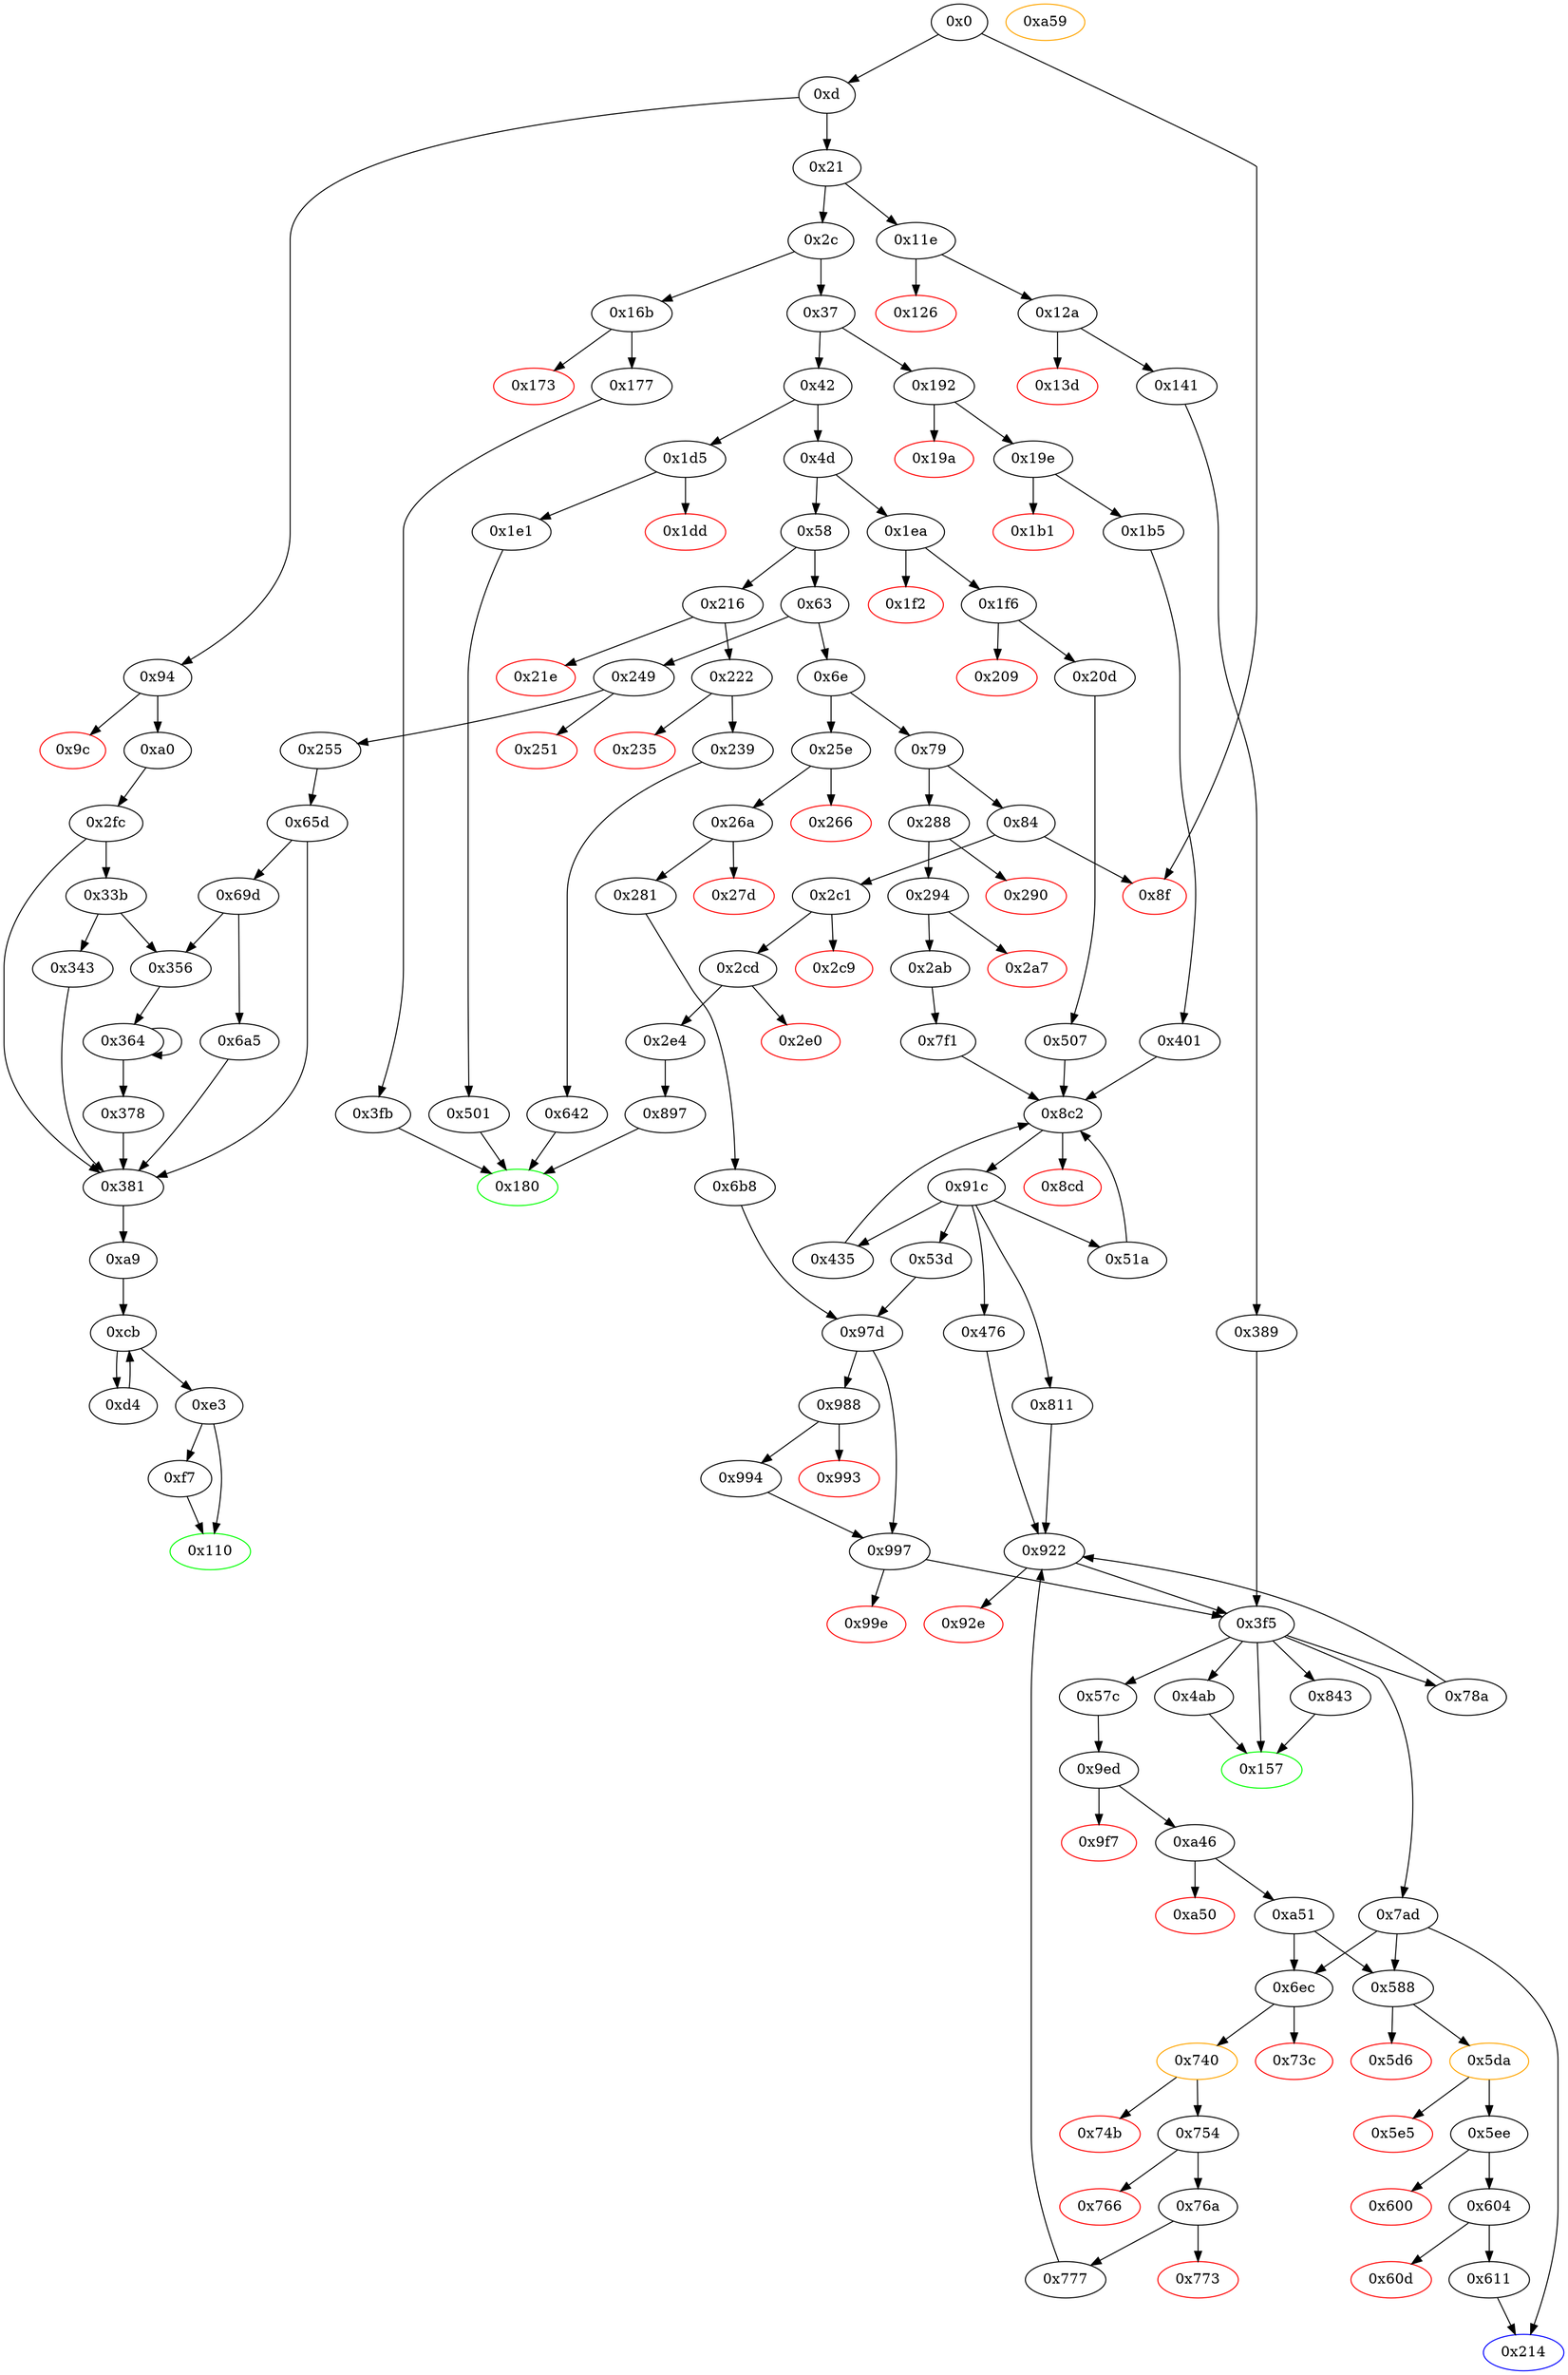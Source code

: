 digraph "" {
"0x192" [fillcolor=white, id="0x192", style=filled, tooltip="Block 0x192\n[0x192:0x199]\n---\nPredecessors: [0x37]\nSuccessors: [0x19a, 0x19e]\n---\n0x192 JUMPDEST\n0x193 CALLVALUE\n0x194 DUP1\n0x195 ISZERO\n0x196 PUSH2 0x19e\n0x199 JUMPI\n---\n0x192: JUMPDEST \n0x193: V134 = CALLVALUE\n0x195: V135 = ISZERO V134\n0x196: V136 = 0x19e\n0x199: JUMPI 0x19e V135\n---\nEntry stack: [V11]\nStack pops: 0\nStack additions: [V134]\nExit stack: [V11, V134]\n\nDef sites:\nV11: {0xd.0x15}\n"];
"0x25e" [fillcolor=white, id="0x25e", style=filled, tooltip="Block 0x25e\n[0x25e:0x265]\n---\nPredecessors: [0x6e]\nSuccessors: [0x266, 0x26a]\n---\n0x25e JUMPDEST\n0x25f CALLVALUE\n0x260 DUP1\n0x261 ISZERO\n0x262 PUSH2 0x26a\n0x265 JUMPI\n---\n0x25e: JUMPDEST \n0x25f: V210 = CALLVALUE\n0x261: V211 = ISZERO V210\n0x262: V212 = 0x26a\n0x265: JUMPI 0x26a V211\n---\nEntry stack: [V11]\nStack pops: 0\nStack additions: [V210]\nExit stack: [V11, V210]\n\nDef sites:\nV11: {0xd.0x15}\n"];
"0x99e" [color=red, fillcolor=white, id="0x99e", style=filled, tooltip="Block 0x99e\n[0x99e:0x9ec]\n---\nPredecessors: [0x997]\nSuccessors: []\n---\n0x99e PUSH1 0x40\n0x9a0 DUP1\n0x9a1 MLOAD\n0x9a2 PUSH1 0xe5\n0x9a4 PUSH1 0x2\n0x9a6 EXP\n0x9a7 PUSH3 0x461bcd\n0x9ab MUL\n0x9ac DUP2\n0x9ad MSTORE\n0x9ae PUSH1 0x20\n0x9b0 PUSH1 0x4\n0x9b2 DUP3\n0x9b3 ADD\n0x9b4 MSTORE\n0x9b5 PUSH1 0x8\n0x9b7 PUSH1 0x24\n0x9b9 DUP3\n0x9ba ADD\n0x9bb MSTORE\n0x9bc PUSH32 0x4f766572666c6f77000000000000000000000000000000000000000000000000\n0x9dd PUSH1 0x44\n0x9df DUP3\n0x9e0 ADD\n0x9e1 MSTORE\n0x9e2 SWAP1\n0x9e3 MLOAD\n0x9e4 SWAP1\n0x9e5 DUP2\n0x9e6 SWAP1\n0x9e7 SUB\n0x9e8 PUSH1 0x64\n0x9ea ADD\n0x9eb SWAP1\n0x9ec REVERT\n---\n0x99e: V834 = 0x40\n0x9a1: V835 = M[0x40]\n0x9a2: V836 = 0xe5\n0x9a4: V837 = 0x2\n0x9a6: V838 = EXP 0x2 0xe5\n0x9a7: V839 = 0x461bcd\n0x9ab: V840 = MUL 0x461bcd 0x2000000000000000000000000000000000000000000000000000000000\n0x9ad: M[V835] = 0x8c379a000000000000000000000000000000000000000000000000000000000\n0x9ae: V841 = 0x20\n0x9b0: V842 = 0x4\n0x9b3: V843 = ADD V835 0x4\n0x9b4: M[V843] = 0x20\n0x9b5: V844 = 0x8\n0x9b7: V845 = 0x24\n0x9ba: V846 = ADD V835 0x24\n0x9bb: M[V846] = 0x8\n0x9bc: V847 = 0x4f766572666c6f77000000000000000000000000000000000000000000000000\n0x9dd: V848 = 0x44\n0x9e0: V849 = ADD V835 0x44\n0x9e1: M[V849] = 0x4f766572666c6f77000000000000000000000000000000000000000000000000\n0x9e3: V850 = M[0x40]\n0x9e7: V851 = SUB V835 V850\n0x9e8: V852 = 0x64\n0x9ea: V853 = ADD 0x64 V851\n0x9ec: REVERT V850 V853\n---\nEntry stack: [V11, S11, S10, S9, S8, S7, S6, {0x588, 0x6ec}, S4, 0x57c, S2, S1, S0]\nStack pops: 0\nStack additions: []\nExit stack: [V11, S11, S10, S9, S8, S7, S6, {0x588, 0x6ec}, S4, 0x57c, S2, S1, S0]\n\nDef sites:\nV11: {0xd.0x15}\nS11: {0x26a.0x26c, 0xd.0x15}\nS10: {0x281.0x283, 0x1f6.0x1f8}\nS9: {0x6b8.0x6cc, 0x20d.0x20f}\nS8: {0x6b8.0x6ce, 0x53d.0x564}\nS7: {0x6b8.0x6d4, 0x53d.0x566}\nS6: {0x6b8.0x6d6, 0x53d.0x53e}\n{0x588, 0x6ec}: {0x6b8.0x6d8, 0x53d.0x56e}\nS4: {0x6b8.0x6be, 0x53d.0x556}\n0x57c: {0x6b8.0x6dc, 0x53d.0x572}\nS2: {0x281.0x283, 0x20d.0x20f}\nS1: {0x6b8.0x6c1, 0x53d.0x559}\nS0: {0x97d_0x6b8.0x980, 0x97d_0x53d.0x980}\n"];
"0xa9" [fillcolor=white, id="0xa9", style=filled, tooltip="Block 0xa9\n[0xa9:0xca]\n---\nPredecessors: [0x381]\nSuccessors: [0xcb]\n---\n0xa9 JUMPDEST\n0xaa PUSH1 0x40\n0xac DUP1\n0xad MLOAD\n0xae PUSH1 0x20\n0xb0 DUP1\n0xb1 DUP3\n0xb2 MSTORE\n0xb3 DUP4\n0xb4 MLOAD\n0xb5 DUP2\n0xb6 DUP4\n0xb7 ADD\n0xb8 MSTORE\n0xb9 DUP4\n0xba MLOAD\n0xbb SWAP2\n0xbc SWAP3\n0xbd DUP4\n0xbe SWAP3\n0xbf SWAP1\n0xc0 DUP4\n0xc1 ADD\n0xc2 SWAP2\n0xc3 DUP6\n0xc4 ADD\n0xc5 SWAP1\n0xc6 DUP1\n0xc7 DUP4\n0xc8 DUP4\n0xc9 PUSH1 0x0\n---\n0xa9: JUMPDEST \n0xaa: V52 = 0x40\n0xad: V53 = M[0x40]\n0xae: V54 = 0x20\n0xb2: M[V53] = 0x20\n0xb4: V55 = M[S0]\n0xb7: V56 = ADD V53 0x20\n0xb8: M[V56] = V55\n0xba: V57 = M[S0]\n0xc1: V58 = ADD V53 0x40\n0xc4: V59 = ADD S0 0x20\n0xc9: V60 = 0x0\n---\nEntry stack: [V11, 0xa9, S0]\nStack pops: 1\nStack additions: [S0, V53, V53, V58, V59, V57, V57, V58, V59, 0x0]\nExit stack: [V11, 0xa9, S0, V53, V53, V58, V59, V57, V57, V58, V59, 0x0]\n\nDef sites:\nV11: {0xd.0x15}\n0xa9: {0xa0.0xa2, 0x255.0x257}\nS0: {0x65d.0x665, 0x2fc.0x304}\n"];
"0x2e0" [color=red, fillcolor=white, id="0x2e0", style=filled, tooltip="Block 0x2e0\n[0x2e0:0x2e3]\n---\nPredecessors: [0x2cd]\nSuccessors: []\n---\n0x2e0 PUSH1 0x0\n0x2e2 DUP1\n0x2e3 REVERT\n---\n0x2e0: V261 = 0x0\n0x2e3: REVERT 0x0 0x0\n---\nEntry stack: [V11, 0x180, 0x4, V256]\nStack pops: 0\nStack additions: []\nExit stack: [V11, 0x180, 0x4, V256]\n\nDef sites:\nV11: {0xd.0x15}\n0x180: {0x2cd.0x2cf}\n0x4: {0x2cd.0x2d2}\nV256: {0x2cd.0x2d6}\n"];
"0x13d" [color=red, fillcolor=white, id="0x13d", style=filled, tooltip="Block 0x13d\n[0x13d:0x140]\n---\nPredecessors: [0x12a]\nSuccessors: []\n---\n0x13d PUSH1 0x0\n0x13f DUP1\n0x140 REVERT\n---\n0x13d: V102 = 0x0\n0x140: REVERT 0x0 0x0\n---\nEntry stack: [V11, 0x157, 0x4, V97]\nStack pops: 0\nStack additions: []\nExit stack: [V11, 0x157, 0x4, V97]\n\nDef sites:\nV11: {0xd.0x15}\n0x157: {0x12a.0x12c}\n0x4: {0x12a.0x12f}\nV97: {0x12a.0x133}\n"];
"0x401" [fillcolor=white, id="0x401", style=filled, tooltip="Block 0x401\n[0x401:0x434]\n---\nPredecessors: [0x1b5]\nSuccessors: [0x8c2]\n---\n0x401 JUMPDEST\n0x402 PUSH1 0x1\n0x404 PUSH1 0xa0\n0x406 PUSH1 0x2\n0x408 EXP\n0x409 SUB\n0x40a DUP4\n0x40b AND\n0x40c PUSH1 0x0\n0x40e SWAP1\n0x40f DUP2\n0x410 MSTORE\n0x411 PUSH1 0x8\n0x413 PUSH1 0x20\n0x415 SWAP1\n0x416 DUP2\n0x417 MSTORE\n0x418 PUSH1 0x40\n0x41a DUP1\n0x41b DUP4\n0x41c SHA3\n0x41d CALLER\n0x41e DUP5\n0x41f MSTORE\n0x420 SWAP1\n0x421 SWAP2\n0x422 MSTORE\n0x423 DUP2\n0x424 SHA3\n0x425 SLOAD\n0x426 PUSH2 0x435\n0x429 SWAP1\n0x42a DUP4\n0x42b PUSH4 0xffffffff\n0x430 PUSH2 0x8c2\n0x433 AND\n0x434 JUMP\n---\n0x401: JUMPDEST \n0x402: V348 = 0x1\n0x404: V349 = 0xa0\n0x406: V350 = 0x2\n0x408: V351 = EXP 0x2 0xa0\n0x409: V352 = SUB 0x10000000000000000000000000000000000000000 0x1\n0x40b: V353 = AND V153 0xffffffffffffffffffffffffffffffffffffffff\n0x40c: V354 = 0x0\n0x410: M[0x0] = V353\n0x411: V355 = 0x8\n0x413: V356 = 0x20\n0x417: M[0x20] = 0x8\n0x418: V357 = 0x40\n0x41c: V358 = SHA3 0x0 0x40\n0x41d: V359 = CALLER\n0x41f: M[0x0] = V359\n0x422: M[0x20] = V358\n0x424: V360 = SHA3 0x0 0x40\n0x425: V361 = S[V360]\n0x426: V362 = 0x435\n0x42b: V363 = 0xffffffff\n0x430: V364 = 0x8c2\n0x433: V365 = AND 0x8c2 0xffffffff\n0x434: JUMP 0x8c2\n---\nEntry stack: [V11, 0x157, V153, V157, V160]\nStack pops: 3\nStack additions: [S2, S1, S0, 0x0, 0x435, V361, S0]\nExit stack: [V11, 0x157, V153, V157, V160, 0x0, 0x435, V361, V160]\n\nDef sites:\nV11: {0xd.0x15}\n0x157: {0x19e.0x1a0}\nV153: {0x1b5.0x1c2}\nV157: {0x1b5.0x1cb}\nV160: {0x1b5.0x1d0}\n"];
"0x92e" [color=red, fillcolor=white, id="0x92e", style=filled, tooltip="Block 0x92e\n[0x92e:0x97c]\n---\nPredecessors: [0x922]\nSuccessors: []\n---\n0x92e PUSH1 0x40\n0x930 DUP1\n0x931 MLOAD\n0x932 PUSH1 0xe5\n0x934 PUSH1 0x2\n0x936 EXP\n0x937 PUSH3 0x461bcd\n0x93b MUL\n0x93c DUP2\n0x93d MSTORE\n0x93e PUSH1 0x20\n0x940 PUSH1 0x4\n0x942 DUP3\n0x943 ADD\n0x944 MSTORE\n0x945 PUSH1 0x8\n0x947 PUSH1 0x24\n0x949 DUP3\n0x94a ADD\n0x94b MSTORE\n0x94c PUSH32 0x4f766572666c6f77000000000000000000000000000000000000000000000000\n0x96d PUSH1 0x44\n0x96f DUP3\n0x970 ADD\n0x971 MSTORE\n0x972 SWAP1\n0x973 MLOAD\n0x974 SWAP1\n0x975 DUP2\n0x976 SWAP1\n0x977 SUB\n0x978 PUSH1 0x64\n0x97a ADD\n0x97b SWAP1\n0x97c REVERT\n---\n0x92e: V803 = 0x40\n0x931: V804 = M[0x40]\n0x932: V805 = 0xe5\n0x934: V806 = 0x2\n0x936: V807 = EXP 0x2 0xe5\n0x937: V808 = 0x461bcd\n0x93b: V809 = MUL 0x461bcd 0x2000000000000000000000000000000000000000000000000000000000\n0x93d: M[V804] = 0x8c379a000000000000000000000000000000000000000000000000000000000\n0x93e: V810 = 0x20\n0x940: V811 = 0x4\n0x943: V812 = ADD V804 0x4\n0x944: M[V812] = 0x20\n0x945: V813 = 0x8\n0x947: V814 = 0x24\n0x94a: V815 = ADD V804 0x24\n0x94b: M[V815] = 0x8\n0x94c: V816 = 0x4f766572666c6f77000000000000000000000000000000000000000000000000\n0x96d: V817 = 0x44\n0x970: V818 = ADD V804 0x44\n0x971: M[V818] = 0x4f766572666c6f77000000000000000000000000000000000000000000000000\n0x973: V819 = M[0x40]\n0x977: V820 = SUB V804 V819\n0x978: V821 = 0x64\n0x97a: V822 = ADD 0x64 V820\n0x97c: REVERT V819 V822\n---\nEntry stack: [V11, S8, S7, S6, S5, S4, {0x4ab, 0x78a, 0x7ad, 0x843}, S2, S1, V799]\nStack pops: 0\nStack additions: []\nExit stack: [V11, S8, S7, S6, S5, S4, {0x4ab, 0x78a, 0x7ad, 0x843}, S2, S1, V799]\n\nDef sites:\nV11: {0xd.0x15}\nS8: {0xd.0x15, 0x19e.0x1a0}\nS7: {0x1b5.0x1c2, 0x294.0x296}\nS6: {0x1b5.0x1cb, 0x2ab.0x2b7, 0xd.0x15}\nS5: {0x1b5.0x1d0, 0x2ab.0x2bc, 0x26a.0x26c, 0xd.0x15, 0x1f6.0x1f8}\nS4: {0x281.0x283, 0x7f1.0x7f3, 0x20d.0x20f, 0x1f6.0x1f8, 0x401.0x40c}\n{0x4ab, 0x78a, 0x7ad, 0x843}: {0x777_0xa51_0x97d.0x77b, 0x777_0xa51_0x994.0x77b, 0x78a_0xa51_0x97d.0x79e, 0x78a_0xa51_0x994.0x79e, 0x811.0x834, 0x476.0x49c}\nS2: {0x777_0xa51_0x994.0x77a, 0x777_0xa51_0x97d.0x77a, 0x78a_0xa51_0x97d.0x79d, 0x78a_0xa51_0x994.0x79d, 0x811.0x833, 0x476.0x49b}\nS1: {0x281.0x283, 0x2ab.0x2bc, 0x1b5.0x1d0, 0x1f6.0x1f8}\nV799: {0x922.0x925}\n"];
"0x20d" [fillcolor=white, id="0x20d", style=filled, tooltip="Block 0x20d\n[0x20d:0x213]\n---\nPredecessors: [0x1f6]\nSuccessors: [0x507]\n---\n0x20d JUMPDEST\n0x20e POP\n0x20f CALLDATALOAD\n0x210 PUSH2 0x507\n0x213 JUMP\n---\n0x20d: JUMPDEST \n0x20f: V181 = CALLDATALOAD 0x4\n0x210: V182 = 0x507\n0x213: JUMP 0x507\n---\nEntry stack: [V11, 0x214, 0x4, V175]\nStack pops: 2\nStack additions: [V181]\nExit stack: [V11, 0x214, V181]\n\nDef sites:\nV11: {0xd.0x15}\n0x214: {0x1f6.0x1f8}\n0x4: {0x1f6.0x1fb}\nV175: {0x1f6.0x1ff}\n"];
"0x180" [color=green, fillcolor=white, id="0x180", style=filled, tooltip="Block 0x180\n[0x180:0x191]\n---\nPredecessors: [0x3fb, 0x501, 0x642, 0x897]\nSuccessors: []\n---\n0x180 JUMPDEST\n0x181 PUSH1 0x40\n0x183 DUP1\n0x184 MLOAD\n0x185 SWAP2\n0x186 DUP3\n0x187 MSTORE\n0x188 MLOAD\n0x189 SWAP1\n0x18a DUP2\n0x18b SWAP1\n0x18c SUB\n0x18d PUSH1 0x20\n0x18f ADD\n0x190 SWAP1\n0x191 RETURN\n---\n0x180: JUMPDEST \n0x181: V128 = 0x40\n0x184: V129 = M[0x40]\n0x187: M[V129] = S0\n0x188: V130 = M[0x40]\n0x18c: V131 = SUB V129 V130\n0x18d: V132 = 0x20\n0x18f: V133 = ADD 0x20 V131\n0x191: RETURN V130 V133\n---\nEntry stack: [V11, S1, S0]\nStack pops: 1\nStack additions: []\nExit stack: [V11, S1]\n\nDef sites:\nV11: {0xd.0x15}\nS1: {0x1e1.0x1e3, 0xd.0x15, 0x177.0x179}\nS0: {0x501.0x504, 0x3fb.0x3fe, 0x642.0x65a, 0x897.0x8bf}\n"];
"0x65d" [fillcolor=white, id="0x65d", style=filled, tooltip="Block 0x65d\n[0x65d:0x69c]\n---\nPredecessors: [0x255]\nSuccessors: [0x381, 0x69d]\n---\n0x65d JUMPDEST\n0x65e PUSH1 0x0\n0x660 DUP1\n0x661 SLOAD\n0x662 PUSH1 0x40\n0x664 DUP1\n0x665 MLOAD\n0x666 PUSH1 0x20\n0x668 PUSH1 0x2\n0x66a PUSH1 0x1\n0x66c DUP6\n0x66d AND\n0x66e ISZERO\n0x66f PUSH2 0x100\n0x672 MUL\n0x673 PUSH1 0x0\n0x675 NOT\n0x676 ADD\n0x677 SWAP1\n0x678 SWAP5\n0x679 AND\n0x67a SWAP4\n0x67b SWAP1\n0x67c SWAP4\n0x67d DIV\n0x67e PUSH1 0x1f\n0x680 DUP2\n0x681 ADD\n0x682 DUP5\n0x683 SWAP1\n0x684 DIV\n0x685 DUP5\n0x686 MUL\n0x687 DUP3\n0x688 ADD\n0x689 DUP5\n0x68a ADD\n0x68b SWAP1\n0x68c SWAP3\n0x68d MSTORE\n0x68e DUP2\n0x68f DUP2\n0x690 MSTORE\n0x691 SWAP3\n0x692 SWAP2\n0x693 DUP4\n0x694 ADD\n0x695 DUP3\n0x696 DUP3\n0x697 DUP1\n0x698 ISZERO\n0x699 PUSH2 0x381\n0x69c JUMPI\n---\n0x65d: JUMPDEST \n0x65e: V560 = 0x0\n0x661: V561 = S[0x0]\n0x662: V562 = 0x40\n0x665: V563 = M[0x40]\n0x666: V564 = 0x20\n0x668: V565 = 0x2\n0x66a: V566 = 0x1\n0x66d: V567 = AND V561 0x1\n0x66e: V568 = ISZERO V567\n0x66f: V569 = 0x100\n0x672: V570 = MUL 0x100 V568\n0x673: V571 = 0x0\n0x675: V572 = NOT 0x0\n0x676: V573 = ADD 0xffffffffffffffffffffffffffffffffffffffffffffffffffffffffffffffff V570\n0x679: V574 = AND V561 V573\n0x67d: V575 = DIV V574 0x2\n0x67e: V576 = 0x1f\n0x681: V577 = ADD V575 0x1f\n0x684: V578 = DIV V577 0x20\n0x686: V579 = MUL 0x20 V578\n0x688: V580 = ADD V563 V579\n0x68a: V581 = ADD 0x20 V580\n0x68d: M[0x40] = V581\n0x690: M[V563] = V575\n0x694: V582 = ADD V563 0x20\n0x698: V583 = ISZERO V575\n0x699: V584 = 0x381\n0x69c: JUMPI 0x381 V583\n---\nEntry stack: [V11, 0xa9]\nStack pops: 0\nStack additions: [V563, 0x0, V575, V582, 0x0, V575]\nExit stack: [V11, 0xa9, V563, 0x0, V575, V582, 0x0, V575]\n\nDef sites:\nV11: {0xd.0x15}\n0xa9: {0x255.0x257}\n"];
"0x7ad" [fillcolor=white, id="0x7ad", style=filled, tooltip="Block 0x7ad\n[0x7ad:0x7f0]\n---\nPredecessors: [0x3f5]\nSuccessors: [0x214, 0x588, 0x6ec]\n---\n0x7ad JUMPDEST\n0x7ae CALLER\n0x7af PUSH1 0x0\n0x7b1 DUP2\n0x7b2 DUP2\n0x7b3 MSTORE\n0x7b4 PUSH1 0x7\n0x7b6 PUSH1 0x20\n0x7b8 SWAP1\n0x7b9 DUP2\n0x7ba MSTORE\n0x7bb PUSH1 0x40\n0x7bd DUP1\n0x7be DUP4\n0x7bf SHA3\n0x7c0 SWAP5\n0x7c1 SWAP1\n0x7c2 SWAP5\n0x7c3 SSTORE\n0x7c4 DUP4\n0x7c5 MLOAD\n0x7c6 SWAP2\n0x7c7 DUP3\n0x7c8 MSTORE\n0x7c9 DUP2\n0x7ca ADD\n0x7cb SWAP2\n0x7cc SWAP1\n0x7cd SWAP2\n0x7ce MSTORE\n0x7cf DUP1\n0x7d0 DUP3\n0x7d1 ADD\n0x7d2 DUP4\n0x7d3 SWAP1\n0x7d4 MSTORE\n0x7d5 SWAP1\n0x7d6 MLOAD\n0x7d7 PUSH1 0x0\n0x7d9 DUP1\n0x7da MLOAD\n0x7db PUSH1 0x20\n0x7dd PUSH2 0xa5a\n0x7e0 DUP4\n0x7e1 CODECOPY\n0x7e2 DUP2\n0x7e3 MLOAD\n0x7e4 SWAP2\n0x7e5 MSTORE\n0x7e6 SWAP2\n0x7e7 DUP2\n0x7e8 SWAP1\n0x7e9 SUB\n0x7ea PUSH1 0x60\n0x7ec ADD\n0x7ed SWAP1\n0x7ee LOG1\n0x7ef POP\n0x7f0 JUMP\n---\n0x7ad: JUMPDEST \n0x7ae: V688 = CALLER\n0x7af: V689 = 0x0\n0x7b3: M[0x0] = V688\n0x7b4: V690 = 0x7\n0x7b6: V691 = 0x20\n0x7ba: M[0x20] = 0x7\n0x7bb: V692 = 0x40\n0x7bf: V693 = SHA3 0x0 0x40\n0x7c3: S[V693] = S0\n0x7c5: V694 = M[0x40]\n0x7c8: M[V694] = 0x0\n0x7ca: V695 = ADD V694 0x20\n0x7ce: M[V695] = V688\n0x7d1: V696 = ADD 0x40 V694\n0x7d4: M[V696] = S1\n0x7d6: V697 = M[0x40]\n0x7d7: V698 = 0x0\n0x7da: V699 = M[0x0]\n0x7db: V700 = 0x20\n0x7dd: V701 = 0xa5a\n0x7e1: CODECOPY 0x0 0xa5a 0x20\n0x7e3: V702 = M[0x0]\n0x7e5: M[0x0] = V699\n0x7e9: V703 = SUB V694 V697\n0x7ea: V704 = 0x60\n0x7ec: V705 = ADD 0x60 V703\n0x7ee: LOG V697 V705 V702\n0x7f0: JUMP S2\n---\nEntry stack: [V11, S8, S7, S6, S5, S4, S3, S2, S1, S0]\nStack pops: 3\nStack additions: []\nExit stack: [V11, S8, S7, S6, S5, S4, S3]\n\nDef sites:\nV11: {0xd.0x15}\nS8: {0x26a.0x26c, 0xd.0x15}\nS7: {0x281.0x283, 0x1f6.0x1f8}\nS6: {0x6b8.0x6cc, 0x20d.0x20f, 0xd.0x15}\nS5: {0x6b8.0x6ce, 0xd.0x15, 0x53d.0x564, 0x19e.0x1a0}\nS4: {0x6b8.0x6d4, 0x1b5.0x1c2, 0x294.0x296, 0x53d.0x566}\nS3: {0x1b5.0x1cb, 0x6b8.0x6d6, 0x2ab.0x2b7, 0xd.0x15, 0x53d.0x53e}\nS2: {0x6b8.0x6d8, 0x2ab.0x2bc, 0x26a.0x26c, 0xd.0x15, 0x53d.0x56e, 0x1b5.0x1d0, 0x1f6.0x1f8}\nS1: {0x6b8.0x6be, 0x53d.0x556, 0x7f1.0x7f3, 0x1f6.0x1f8, 0x281.0x283, 0xd.0x15, 0x20d.0x20f, 0x401.0x40c}\nS0: {0x389.0x3f3, 0x97d_0x53d.0x980, 0x97d_0x6b8.0x980, 0x922.0x925}\n"];
"0x378" [fillcolor=white, id="0x378", style=filled, tooltip="Block 0x378\n[0x378:0x380]\n---\nPredecessors: [0x364]\nSuccessors: [0x381]\n---\n0x378 DUP3\n0x379 SWAP1\n0x37a SUB\n0x37b PUSH1 0x1f\n0x37d AND\n0x37e DUP3\n0x37f ADD\n0x380 SWAP2\n---\n0x37a: V320 = SUB V317 V308\n0x37b: V321 = 0x1f\n0x37d: V322 = AND 0x1f V320\n0x37f: V323 = ADD V308 V322\n---\nEntry stack: [V11, 0xa9, S5, {0x0, 0x1}, S3, V308, V315, V317]\nStack pops: 3\nStack additions: [V323, S1, S2]\nExit stack: [V11, 0xa9, S5, {0x0, 0x1}, S3, V323, V315, V308]\n\nDef sites:\nV11: {0xd.0x15}\n0xa9: {0xa0.0xa2, 0x255.0x257}\nS5: {0x65d.0x665, 0x2fc.0x304}\n{0x0, 0x1}: {0x65d.0x65e, 0x2fc.0x2fd}\nS3: {0x65d.0x67d, 0x2fc.0x31b}\nV308: {0x356.0x358}\nV315: {0x364.0x36c}\nV317: {0x364.0x370}\n"];
"0xd" [fillcolor=white, id="0xd", style=filled, tooltip="Block 0xd\n[0xd:0x20]\n---\nPredecessors: [0x0]\nSuccessors: [0x21, 0x94]\n---\n0xd PUSH1 0xe0\n0xf PUSH1 0x2\n0x11 EXP\n0x12 PUSH1 0x0\n0x14 CALLDATALOAD\n0x15 DIV\n0x16 PUSH4 0x6fdde03\n0x1b DUP2\n0x1c EQ\n0x1d PUSH2 0x94\n0x20 JUMPI\n---\n0xd: V6 = 0xe0\n0xf: V7 = 0x2\n0x11: V8 = EXP 0x2 0xe0\n0x12: V9 = 0x0\n0x14: V10 = CALLDATALOAD 0x0\n0x15: V11 = DIV V10 0x100000000000000000000000000000000000000000000000000000000\n0x16: V12 = 0x6fdde03\n0x1c: V13 = EQ V11 0x6fdde03\n0x1d: V14 = 0x94\n0x20: JUMPI 0x94 V13\n---\nEntry stack: []\nStack pops: 0\nStack additions: [V11]\nExit stack: [V11]\n\nDef sites:\n"];
"0x63" [fillcolor=white, id="0x63", style=filled, tooltip="Block 0x63\n[0x63:0x6d]\n---\nPredecessors: [0x58]\nSuccessors: [0x6e, 0x249]\n---\n0x63 DUP1\n0x64 PUSH4 0x95d89b41\n0x69 EQ\n0x6a PUSH2 0x249\n0x6d JUMPI\n---\n0x64: V33 = 0x95d89b41\n0x69: V34 = EQ 0x95d89b41 V11\n0x6a: V35 = 0x249\n0x6d: JUMPI 0x249 V34\n---\nEntry stack: [V11]\nStack pops: 1\nStack additions: [S0]\nExit stack: [V11]\n\nDef sites:\nV11: {0xd.0x15}\n"];
"0x435" [fillcolor=white, id="0x435", style=filled, tooltip="Block 0x435\n[0x435:0x475]\n---\nPredecessors: [0x91c]\nSuccessors: [0x8c2]\n---\n0x435 JUMPDEST\n0x436 PUSH1 0x1\n0x438 PUSH1 0xa0\n0x43a PUSH1 0x2\n0x43c EXP\n0x43d SUB\n0x43e DUP6\n0x43f AND\n0x440 PUSH1 0x0\n0x442 DUP2\n0x443 DUP2\n0x444 MSTORE\n0x445 PUSH1 0x8\n0x447 PUSH1 0x20\n0x449 SWAP1\n0x44a DUP2\n0x44b MSTORE\n0x44c PUSH1 0x40\n0x44e DUP1\n0x44f DUP4\n0x450 SHA3\n0x451 CALLER\n0x452 DUP5\n0x453 MSTORE\n0x454 DUP3\n0x455 MSTORE\n0x456 DUP1\n0x457 DUP4\n0x458 SHA3\n0x459 SWAP5\n0x45a SWAP1\n0x45b SWAP5\n0x45c SSTORE\n0x45d SWAP2\n0x45e DUP2\n0x45f MSTORE\n0x460 PUSH1 0x7\n0x462 SWAP1\n0x463 SWAP2\n0x464 MSTORE\n0x465 SHA3\n0x466 SLOAD\n0x467 PUSH2 0x476\n0x46a SWAP1\n0x46b DUP4\n0x46c PUSH4 0xffffffff\n0x471 PUSH2 0x8c2\n0x474 AND\n0x475 JUMP\n---\n0x435: JUMPDEST \n0x436: V366 = 0x1\n0x438: V367 = 0xa0\n0x43a: V368 = 0x2\n0x43c: V369 = EXP 0x2 0xa0\n0x43d: V370 = SUB 0x10000000000000000000000000000000000000000 0x1\n0x43f: V371 = AND S4 0xffffffffffffffffffffffffffffffffffffffff\n0x440: V372 = 0x0\n0x444: M[0x0] = V371\n0x445: V373 = 0x8\n0x447: V374 = 0x20\n0x44b: M[0x20] = 0x8\n0x44c: V375 = 0x40\n0x450: V376 = SHA3 0x0 0x40\n0x451: V377 = CALLER\n0x453: M[0x0] = V377\n0x455: M[0x20] = V376\n0x458: V378 = SHA3 0x0 0x40\n0x45c: S[V378] = V798\n0x45f: M[0x0] = V371\n0x460: V379 = 0x7\n0x464: M[0x20] = 0x7\n0x465: V380 = SHA3 0x0 0x40\n0x466: V381 = S[V380]\n0x467: V382 = 0x476\n0x46c: V383 = 0xffffffff\n0x471: V384 = 0x8c2\n0x474: V385 = AND 0x8c2 0xffffffff\n0x475: JUMP 0x8c2\n---\nEntry stack: [V11, S5, S4, S3, S2, S1, V798]\nStack pops: 5\nStack additions: [S4, S3, S2, S1, 0x476, V381, S2]\nExit stack: [V11, S5, S4, S3, S2, S1, 0x476, V381, S2]\n\nDef sites:\nV11: {0xd.0x15}\nS5: {0xd.0x15, 0x19e.0x1a0}\nS4: {0x1b5.0x1c2, 0x294.0x296}\nS3: {0x2ab.0x2b7, 0xd.0x15, 0x1b5.0x1cb}\nS2: {0x2ab.0x2bc, 0x1b5.0x1d0, 0x1f6.0x1f8}\nS1: {0x401.0x40c, 0x7f1.0x7f3, 0x20d.0x20f}\nV798: {0x91c.0x91f}\n"];
"0x214" [color=blue, fillcolor=white, id="0x214", style=filled, tooltip="Block 0x214\n[0x214:0x215]\n---\nPredecessors: [0x611, 0x7ad]\nSuccessors: []\n---\n0x214 JUMPDEST\n0x215 STOP\n---\n0x214: JUMPDEST \n0x215: STOP \n---\nEntry stack: [V11, S5, S4, S3, S2, S1, S0]\nStack pops: 0\nStack additions: []\nExit stack: [V11, S5, S4, S3, S2, S1, S0]\n\nDef sites:\nV11: {0xd.0x15}\nS5: {0x26a.0x26c, 0xd.0x15}\nS4: {0x281.0x283, 0x1f6.0x1f8}\nS3: {0x6b8.0x6cc, 0x20d.0x20f, 0xd.0x15}\nS2: {0x6b8.0x6ce, 0xd.0x15, 0x53d.0x564, 0x19e.0x1a0}\nS1: {0x1b5.0x1c2, 0x6b8.0x6d4, 0xd.0x15, 0x294.0x296, 0x53d.0x566}\nS0: {0x6b8.0x6d6, 0x2ab.0x2b7, 0x26a.0x26c, 0xd.0x15, 0x53d.0x53e, 0x1b5.0x1cb}\n"];
"0x8c2" [fillcolor=white, id="0x8c2", style=filled, tooltip="Block 0x8c2\n[0x8c2:0x8cc]\n---\nPredecessors: [0x401, 0x435, 0x507, 0x51a, 0x7f1]\nSuccessors: [0x8cd, 0x91c]\n---\n0x8c2 JUMPDEST\n0x8c3 PUSH1 0x0\n0x8c5 DUP3\n0x8c6 DUP3\n0x8c7 GT\n0x8c8 ISZERO\n0x8c9 PUSH2 0x91c\n0x8cc JUMPI\n---\n0x8c2: JUMPDEST \n0x8c3: V774 = 0x0\n0x8c7: V775 = GT S0 S1\n0x8c8: V776 = ISZERO V775\n0x8c9: V777 = 0x91c\n0x8cc: JUMPI 0x91c V776\n---\nEntry stack: [V11, S7, S6, S5, S4, S3, {0x435, 0x476, 0x51a, 0x53d, 0x811}, S1, S0]\nStack pops: 2\nStack additions: [S1, S0, 0x0]\nExit stack: [V11, S7, S6, S5, S4, S3, {0x435, 0x476, 0x51a, 0x53d, 0x811}, S1, S0, 0x0]\n\nDef sites:\nV11: {0xd.0x15}\nS7: {0xd.0x15, 0x19e.0x1a0}\nS6: {0x1b5.0x1c2, 0x294.0x296}\nS5: {0x1b5.0x1cb, 0x2ab.0x2b7, 0xd.0x15}\nS4: {0x2ab.0x2bc, 0x1b5.0x1d0, 0x1f6.0x1f8}\nS3: {0x401.0x40c, 0x7f1.0x7f3, 0x20d.0x20f}\n{0x435, 0x476, 0x51a, 0x53d, 0x811}: {0x401.0x426, 0x7f1.0x802, 0x51a.0x52e, 0x435.0x467, 0x507.0x50b}\nS1: {0x401.0x425, 0x7f1.0x801, 0x51a.0x52d, 0x435.0x466, 0x507.0x50a}\nS0: {0x2ab.0x2bc, 0x20d.0x20f, 0x401.0x40c, 0x7f1.0x7f3, 0x1b5.0x1d0, 0x1f6.0x1f8}\n"];
"0x2e4" [fillcolor=white, id="0x2e4", style=filled, tooltip="Block 0x2e4\n[0x2e4:0x2fb]\n---\nPredecessors: [0x2cd]\nSuccessors: [0x897]\n---\n0x2e4 JUMPDEST\n0x2e5 POP\n0x2e6 PUSH1 0x1\n0x2e8 PUSH1 0xa0\n0x2ea PUSH1 0x2\n0x2ec EXP\n0x2ed SUB\n0x2ee DUP2\n0x2ef CALLDATALOAD\n0x2f0 DUP2\n0x2f1 AND\n0x2f2 SWAP2\n0x2f3 PUSH1 0x20\n0x2f5 ADD\n0x2f6 CALLDATALOAD\n0x2f7 AND\n0x2f8 PUSH2 0x897\n0x2fb JUMP\n---\n0x2e4: JUMPDEST \n0x2e6: V262 = 0x1\n0x2e8: V263 = 0xa0\n0x2ea: V264 = 0x2\n0x2ec: V265 = EXP 0x2 0xa0\n0x2ed: V266 = SUB 0x10000000000000000000000000000000000000000 0x1\n0x2ef: V267 = CALLDATALOAD 0x4\n0x2f1: V268 = AND 0xffffffffffffffffffffffffffffffffffffffff V267\n0x2f3: V269 = 0x20\n0x2f5: V270 = ADD 0x20 0x4\n0x2f6: V271 = CALLDATALOAD 0x24\n0x2f7: V272 = AND V271 0xffffffffffffffffffffffffffffffffffffffff\n0x2f8: V273 = 0x897\n0x2fb: JUMP 0x897\n---\nEntry stack: [V11, 0x180, 0x4, V256]\nStack pops: 2\nStack additions: [V268, V272]\nExit stack: [V11, 0x180, V268, V272]\n\nDef sites:\nV11: {0xd.0x15}\n0x180: {0x2cd.0x2cf}\n0x4: {0x2cd.0x2d2}\nV256: {0x2cd.0x2d6}\n"];
"0xa46" [fillcolor=white, id="0xa46", style=filled, tooltip="Block 0xa46\n[0xa46:0xa4f]\n---\nPredecessors: [0x9ed]\nSuccessors: [0xa50, 0xa51]\n---\n0xa46 JUMPDEST\n0xa47 DUP2\n0xa48 DUP4\n0xa49 DUP2\n0xa4a ISZERO\n0xa4b ISZERO\n0xa4c PUSH2 0xa51\n0xa4f JUMPI\n---\n0xa46: JUMPDEST \n0xa4a: V877 = ISZERO S1\n0xa4b: V878 = ISZERO V877\n0xa4c: V879 = 0xa51\n0xa4f: JUMPI 0xa51 V878\n---\nEntry stack: [V11, S9, S8, S7, S6, S5, S4, {0x588, 0x6ec}, S2, S1, 0x0]\nStack pops: 3\nStack additions: [S2, S1, S0, S1, S2]\nExit stack: [V11, S9, S8, S7, S6, S5, S4, {0x588, 0x6ec}, S2, S1, 0x0, S1, S2]\n\nDef sites:\nV11: {0xd.0x15}\nS9: {0x26a.0x26c, 0xd.0x15}\nS8: {0x281.0x283, 0x1f6.0x1f8}\nS7: {0x6b8.0x6cc, 0x20d.0x20f}\nS6: {0x6b8.0x6ce, 0x53d.0x564}\nS5: {0x6b8.0x6d4, 0x53d.0x566}\nS4: {0x6b8.0x6d6, 0x53d.0x53e}\n{0x588, 0x6ec}: {0x6b8.0x6d8, 0x53d.0x56e}\nS2: {0x97d_0x53d.0x980, 0x97d_0x6b8.0x980}\nS1: {0x6b8.0x6be, 0x53d.0x556}\n0x0: {0x9ed.0x9ee}\n"];
"0x600" [color=red, fillcolor=white, id="0x600", style=filled, tooltip="Block 0x600\n[0x600:0x603]\n---\nPredecessors: [0x5ee]\nSuccessors: []\n---\n0x600 PUSH1 0x0\n0x602 DUP1\n0x603 REVERT\n---\n0x600: V526 = 0x0\n0x603: REVERT 0x0 0x0\n---\nEntry stack: [V11, S4, S3, S2, V520, V521]\nStack pops: 0\nStack additions: []\nExit stack: [V11, S4, S3, S2, V520, V521]\n\nDef sites:\nV11: {0xd.0x15}\nS4: {0x26a.0x26c, 0xd.0x15}\nS3: {0x281.0x283, 0x1f6.0x1f8}\nS2: {0x6b8.0x6cc, 0x20d.0x20f}\nV520: {0x5ee.0x5f5}\nV521: {0x5ee.0x5f6}\n"];
"0xa0" [fillcolor=white, id="0xa0", style=filled, tooltip="Block 0xa0\n[0xa0:0xa8]\n---\nPredecessors: [0x94]\nSuccessors: [0x2fc]\n---\n0xa0 JUMPDEST\n0xa1 POP\n0xa2 PUSH2 0xa9\n0xa5 PUSH2 0x2fc\n0xa8 JUMP\n---\n0xa0: JUMPDEST \n0xa2: V50 = 0xa9\n0xa5: V51 = 0x2fc\n0xa8: JUMP 0x2fc\n---\nEntry stack: [V11, V46]\nStack pops: 1\nStack additions: [0xa9]\nExit stack: [V11, 0xa9]\n\nDef sites:\nV11: {0xd.0x15}\nV46: {0x94.0x95}\n"];
"0x73c" [color=red, fillcolor=white, id="0x73c", style=filled, tooltip="Block 0x73c\n[0x73c:0x73f]\n---\nPredecessors: [0x6ec]\nSuccessors: []\n---\n0x73c PUSH1 0x0\n0x73e DUP1\n0x73f REVERT\n---\n0x73c: V647 = 0x0\n0x73f: REVERT 0x0 0x0\n---\nEntry stack: [V11, S11, S10, S9, S8, V638, 0x20, V636, V641, V636, 0x0, S1, V644]\nStack pops: 0\nStack additions: []\nExit stack: [V11, S11, S10, S9, S8, V638, 0x20, V636, V641, V636, 0x0, S1, V644]\n\nDef sites:\nV11: {0xd.0x15}\nS11: {0x26a.0x26c, 0xd.0x15}\nS10: {0x281.0x283, 0x1f6.0x1f8}\nS9: {0x6b8.0x6cc, 0x20d.0x20f}\nS8: {0x6b8.0x6ce, 0x53d.0x564}\nV638: {0x6ec.0x724}\n0x20: {0x6ec.0x726}\nV636: {0x6ec.0x71f}\nV641: {0x6ec.0x72e}\nV636: {0x6ec.0x71f}\n0x0: {0x6ec.0x730}\nS1: {0x6b8.0x6cc, 0x20d.0x20f}\nV644: {0x6ec.0x735}\n"];
"0x173" [color=red, fillcolor=white, id="0x173", style=filled, tooltip="Block 0x173\n[0x173:0x176]\n---\nPredecessors: [0x16b]\nSuccessors: []\n---\n0x173 PUSH1 0x0\n0x175 DUP1\n0x176 REVERT\n---\n0x173: V125 = 0x0\n0x176: REVERT 0x0 0x0\n---\nEntry stack: [V11, V122]\nStack pops: 0\nStack additions: []\nExit stack: [V11, V122]\n\nDef sites:\nV11: {0xd.0x15}\nV122: {0x16b.0x16c}\n"];
"0x1ea" [fillcolor=white, id="0x1ea", style=filled, tooltip="Block 0x1ea\n[0x1ea:0x1f1]\n---\nPredecessors: [0x4d]\nSuccessors: [0x1f2, 0x1f6]\n---\n0x1ea JUMPDEST\n0x1eb CALLVALUE\n0x1ec DUP1\n0x1ed ISZERO\n0x1ee PUSH2 0x1f6\n0x1f1 JUMPI\n---\n0x1ea: JUMPDEST \n0x1eb: V168 = CALLVALUE\n0x1ed: V169 = ISZERO V168\n0x1ee: V170 = 0x1f6\n0x1f1: JUMPI 0x1f6 V169\n---\nEntry stack: [V11]\nStack pops: 0\nStack additions: [V168]\nExit stack: [V11, V168]\n\nDef sites:\nV11: {0xd.0x15}\n"];
"0x290" [color=red, fillcolor=white, id="0x290", style=filled, tooltip="Block 0x290\n[0x290:0x293]\n---\nPredecessors: [0x288]\nSuccessors: []\n---\n0x290 PUSH1 0x0\n0x292 DUP1\n0x293 REVERT\n---\n0x290: V228 = 0x0\n0x293: REVERT 0x0 0x0\n---\nEntry stack: [V11, V225]\nStack pops: 0\nStack additions: []\nExit stack: [V11, V225]\n\nDef sites:\nV11: {0xd.0x15}\nV225: {0x288.0x289}\n"];
"0x8cd" [color=red, fillcolor=white, id="0x8cd", style=filled, tooltip="Block 0x8cd\n[0x8cd:0x91b]\n---\nPredecessors: [0x8c2]\nSuccessors: []\n---\n0x8cd PUSH1 0x40\n0x8cf DUP1\n0x8d0 MLOAD\n0x8d1 PUSH1 0xe5\n0x8d3 PUSH1 0x2\n0x8d5 EXP\n0x8d6 PUSH3 0x461bcd\n0x8da MUL\n0x8db DUP2\n0x8dc MSTORE\n0x8dd PUSH1 0x20\n0x8df PUSH1 0x4\n0x8e1 DUP3\n0x8e2 ADD\n0x8e3 MSTORE\n0x8e4 PUSH1 0x9\n0x8e6 PUSH1 0x24\n0x8e8 DUP3\n0x8e9 ADD\n0x8ea MSTORE\n0x8eb PUSH32 0x556e646572666c6f770000000000000000000000000000000000000000000000\n0x90c PUSH1 0x44\n0x90e DUP3\n0x90f ADD\n0x910 MSTORE\n0x911 SWAP1\n0x912 MLOAD\n0x913 SWAP1\n0x914 DUP2\n0x915 SWAP1\n0x916 SUB\n0x917 PUSH1 0x64\n0x919 ADD\n0x91a SWAP1\n0x91b REVERT\n---\n0x8cd: V778 = 0x40\n0x8d0: V779 = M[0x40]\n0x8d1: V780 = 0xe5\n0x8d3: V781 = 0x2\n0x8d5: V782 = EXP 0x2 0xe5\n0x8d6: V783 = 0x461bcd\n0x8da: V784 = MUL 0x461bcd 0x2000000000000000000000000000000000000000000000000000000000\n0x8dc: M[V779] = 0x8c379a000000000000000000000000000000000000000000000000000000000\n0x8dd: V785 = 0x20\n0x8df: V786 = 0x4\n0x8e2: V787 = ADD V779 0x4\n0x8e3: M[V787] = 0x20\n0x8e4: V788 = 0x9\n0x8e6: V789 = 0x24\n0x8e9: V790 = ADD V779 0x24\n0x8ea: M[V790] = 0x9\n0x8eb: V791 = 0x556e646572666c6f770000000000000000000000000000000000000000000000\n0x90c: V792 = 0x44\n0x90f: V793 = ADD V779 0x44\n0x910: M[V793] = 0x556e646572666c6f770000000000000000000000000000000000000000000000\n0x912: V794 = M[0x40]\n0x916: V795 = SUB V779 V794\n0x917: V796 = 0x64\n0x919: V797 = ADD 0x64 V795\n0x91b: REVERT V794 V797\n---\nEntry stack: [V11, S8, S7, S6, S5, S4, {0x435, 0x476, 0x51a, 0x53d, 0x811}, S2, S1, 0x0]\nStack pops: 0\nStack additions: []\nExit stack: [V11, S8, S7, S6, S5, S4, {0x435, 0x476, 0x51a, 0x53d, 0x811}, S2, S1, 0x0]\n\nDef sites:\nV11: {0xd.0x15}\nS8: {0xd.0x15, 0x19e.0x1a0}\nS7: {0x1b5.0x1c2, 0x294.0x296}\nS6: {0x1b5.0x1cb, 0x2ab.0x2b7, 0xd.0x15}\nS5: {0x2ab.0x2bc, 0x1b5.0x1d0, 0x1f6.0x1f8}\nS4: {0x401.0x40c, 0x7f1.0x7f3, 0x20d.0x20f}\n{0x435, 0x476, 0x51a, 0x53d, 0x811}: {0x401.0x426, 0x7f1.0x802, 0x51a.0x52e, 0x435.0x467, 0x507.0x50b}\nS2: {0x401.0x425, 0x7f1.0x801, 0x51a.0x52d, 0x435.0x466, 0x507.0x50a}\nS1: {0x2ab.0x2bc, 0x20d.0x20f, 0x401.0x40c, 0x7f1.0x7f3, 0x1b5.0x1d0, 0x1f6.0x1f8}\n0x0: {0x8c2.0x8c3}\n"];
"0x6ec" [fillcolor=white, id="0x6ec", style=filled, tooltip="Block 0x6ec\n[0x6ec:0x73b]\n---\nPredecessors: [0x7ad, 0xa51]\nSuccessors: [0x73c, 0x740]\n---\n0x6ec JUMPDEST\n0x6ed PUSH1 0x40\n0x6ef DUP1\n0x6f0 MLOAD\n0x6f1 PUSH1 0xe0\n0x6f3 PUSH1 0x2\n0x6f5 EXP\n0x6f6 PUSH4 0xffffffff\n0x6fb DUP8\n0x6fc AND\n0x6fd MUL\n0x6fe DUP2\n0x6ff MSTORE\n0x700 PUSH1 0x1\n0x702 PUSH1 0xa0\n0x704 PUSH1 0x2\n0x706 EXP\n0x707 SUB\n0x708 SWAP5\n0x709 DUP6\n0x70a AND\n0x70b PUSH1 0x4\n0x70d DUP3\n0x70e ADD\n0x70f MSTORE\n0x710 SWAP3\n0x711 SWAP1\n0x712 SWAP4\n0x713 AND\n0x714 PUSH1 0x24\n0x716 DUP4\n0x717 ADD\n0x718 MSTORE\n0x719 PUSH1 0x44\n0x71b DUP3\n0x71c ADD\n0x71d MSTORE\n0x71e SWAP1\n0x71f MLOAD\n0x720 PUSH1 0x64\n0x722 DUP1\n0x723 DUP4\n0x724 ADD\n0x725 SWAP3\n0x726 PUSH1 0x20\n0x728 SWAP3\n0x729 SWAP2\n0x72a SWAP1\n0x72b DUP3\n0x72c SWAP1\n0x72d SUB\n0x72e ADD\n0x72f DUP2\n0x730 PUSH1 0x0\n0x732 DUP8\n0x733 DUP1\n0x734 EXTCODESIZE\n0x735 ISZERO\n0x736 DUP1\n0x737 ISZERO\n0x738 PUSH2 0x740\n0x73b JUMPI\n---\n0x6ec: JUMPDEST \n0x6ed: V615 = 0x40\n0x6f0: V616 = M[0x40]\n0x6f1: V617 = 0xe0\n0x6f3: V618 = 0x2\n0x6f5: V619 = EXP 0x2 0xe0\n0x6f6: V620 = 0xffffffff\n0x6fc: V621 = AND S3 0xffffffff\n0x6fd: V622 = MUL V621 0x100000000000000000000000000000000000000000000000000000000\n0x6ff: M[V616] = V622\n0x700: V623 = 0x1\n0x702: V624 = 0xa0\n0x704: V625 = 0x2\n0x706: V626 = EXP 0x2 0xa0\n0x707: V627 = SUB 0x10000000000000000000000000000000000000000 0x1\n0x70a: V628 = AND 0xffffffffffffffffffffffffffffffffffffffff S2\n0x70b: V629 = 0x4\n0x70e: V630 = ADD V616 0x4\n0x70f: M[V630] = V628\n0x713: V631 = AND 0xffffffffffffffffffffffffffffffffffffffff S1\n0x714: V632 = 0x24\n0x717: V633 = ADD V616 0x24\n0x718: M[V633] = V631\n0x719: V634 = 0x44\n0x71c: V635 = ADD V616 0x44\n0x71d: M[V635] = V880\n0x71f: V636 = M[0x40]\n0x720: V637 = 0x64\n0x724: V638 = ADD V616 0x64\n0x726: V639 = 0x20\n0x72d: V640 = SUB V616 V636\n0x72e: V641 = ADD V640 0x64\n0x730: V642 = 0x0\n0x734: V643 = EXTCODESIZE S4\n0x735: V644 = ISZERO V643\n0x737: V645 = ISZERO V644\n0x738: V646 = 0x740\n0x73b: JUMPI 0x740 V645\n---\nEntry stack: [V11, S6, S5, S4, S3, S2, S1, V880]\nStack pops: 5\nStack additions: [S4, S3, V638, 0x20, V636, V641, V636, 0x0, S4, V644]\nExit stack: [V11, S6, S5, S4, S3, V638, 0x20, V636, V641, V636, 0x0, S4, V644]\n\nDef sites:\nV11: {0xd.0x15}\nS6: {0x26a.0x26c, 0xd.0x15}\nS5: {0x281.0x283, 0x1f6.0x1f8}\nS4: {0x6b8.0x6cc, 0x20d.0x20f}\nS3: {0x6b8.0x6ce, 0x53d.0x564}\nS2: {0x6b8.0x6d4, 0x53d.0x566}\nS1: {0x6b8.0x6d6, 0x53d.0x53e}\nV880: {0xa51.0xa52}\n"];
"0x0" [fillcolor=white, id="0x0", style=filled, tooltip="Block 0x0\n[0x0:0xc]\n---\nPredecessors: []\nSuccessors: [0xd, 0x8f]\n---\n0x0 PUSH1 0x80\n0x2 PUSH1 0x40\n0x4 MSTORE\n0x5 PUSH1 0x4\n0x7 CALLDATASIZE\n0x8 LT\n0x9 PUSH2 0x8f\n0xc JUMPI\n---\n0x0: V0 = 0x80\n0x2: V1 = 0x40\n0x4: M[0x40] = 0x80\n0x5: V2 = 0x4\n0x7: V3 = CALLDATASIZE\n0x8: V4 = LT V3 0x4\n0x9: V5 = 0x8f\n0xc: JUMPI 0x8f V4\n---\nEntry stack: []\nStack pops: 0\nStack additions: []\nExit stack: []\n\nDef sites:\n"];
"0x343" [fillcolor=white, id="0x343", style=filled, tooltip="Block 0x343\n[0x343:0x355]\n---\nPredecessors: [0x33b]\nSuccessors: [0x381]\n---\n0x343 PUSH2 0x100\n0x346 DUP1\n0x347 DUP4\n0x348 SLOAD\n0x349 DIV\n0x34a MUL\n0x34b DUP4\n0x34c MSTORE\n0x34d SWAP2\n0x34e PUSH1 0x20\n0x350 ADD\n0x351 SWAP2\n0x352 PUSH2 0x381\n0x355 JUMP\n---\n0x343: V301 = 0x100\n0x348: V302 = S[0x1]\n0x349: V303 = DIV V302 0x100\n0x34a: V304 = MUL V303 0x100\n0x34c: M[V295] = V304\n0x34e: V305 = 0x20\n0x350: V306 = ADD 0x20 V295\n0x352: V307 = 0x381\n0x355: JUMP 0x381\n---\nEntry stack: [V11, 0xa9, V277, 0x1, V288, V295, 0x1, V288]\nStack pops: 3\nStack additions: [V306, S1, S0]\nExit stack: [V11, 0xa9, V277, 0x1, V288, V306, 0x1, V288]\n\nDef sites:\nV11: {0xd.0x15}\n0xa9: {0xa0.0xa2}\nV277: {0x2fc.0x304}\n0x1: {0x2fc.0x2fd}\nV288: {0x2fc.0x31b}\nV295: {0x2fc.0x332}\n0x1: {0x2fc.0x2fd}\nV288: {0x2fc.0x31b}\n"];
"0x381" [fillcolor=white, id="0x381", style=filled, tooltip="Block 0x381\n[0x381:0x388]\n---\nPredecessors: [0x2fc, 0x343, 0x378, 0x65d, 0x6a5]\nSuccessors: [0xa9]\n---\n0x381 JUMPDEST\n0x382 POP\n0x383 POP\n0x384 POP\n0x385 POP\n0x386 POP\n0x387 DUP2\n0x388 JUMP\n---\n0x381: JUMPDEST \n0x388: JUMP 0xa9\n---\nEntry stack: [V11, 0xa9, S5, {0x0, 0x1}, S3, S2, S1, S0]\nStack pops: 7\nStack additions: [S6, S5]\nExit stack: [V11, 0xa9, S5]\n\nDef sites:\nV11: {0xd.0x15}\n0xa9: {0xa0.0xa2, 0x255.0x257}\nS5: {0x65d.0x665, 0x2fc.0x304}\n{0x0, 0x1}: {0x65d.0x65e, 0x2fc.0x2fd}\nS3: {0x65d.0x67d, 0x2fc.0x31b}\nS2: {0x6a5.0x6b2, 0x378.0x37f, 0x343.0x350, 0x65d.0x694, 0x2fc.0x332}\nS1: {0x65d.0x65e, 0x2fc.0x2fd, 0x364.0x36c}\nS0: {0x65d.0x67d, 0x2fc.0x31b, 0x356.0x358}\n"];
"0x988" [fillcolor=white, id="0x988", style=filled, tooltip="Block 0x988\n[0x988:0x992]\n---\nPredecessors: [0x97d]\nSuccessors: [0x993, 0x994]\n---\n0x988 POP\n0x989 DUP2\n0x98a DUP4\n0x98b DUP3\n0x98c DUP2\n0x98d ISZERO\n0x98e ISZERO\n0x98f PUSH2 0x994\n0x992 JUMPI\n---\n0x98d: V826 = ISZERO S3\n0x98e: V827 = ISZERO V826\n0x98f: V828 = 0x994\n0x992: JUMPI 0x994 V827\n---\nEntry stack: [V11, S14, S13, S12, S11, S10, S9, S8, S7, {0x588, 0x6ec}, S5, 0x57c, S3, S2, V823, V824]\nStack pops: 4\nStack additions: [S3, S2, S1, S2, S3, S1]\nExit stack: [V11, S14, S13, S12, S11, S10, S9, S8, S7, {0x588, 0x6ec}, S5, 0x57c, S3, S2, V823, S2, S3, V823]\n\nDef sites:\nV11: {0xd.0x15}\nS14: {0xd.0x15, 0x19e.0x1a0}\nS13: {0xd.0x15, 0x1b5.0x1c2, 0x294.0x296}\nS12: {0x2ab.0x2b7, 0xd.0x15, 0x1b5.0x1cb, 0x26a.0x26c}\nS11: {0x281.0x283, 0x2ab.0x2bc, 0x1b5.0x1d0, 0x1f6.0x1f8}\nS10: {0x401.0x40c, 0x6b8.0x6cc, 0x7f1.0x7f3, 0x20d.0x20f}\nS9: {0x6b8.0x6ce, 0x53d.0x564}\nS8: {0x6b8.0x6d4, 0x53d.0x566}\nS7: {0x6b8.0x6d6, 0x53d.0x53e}\n{0x588, 0x6ec}: {0x6b8.0x6d8, 0x53d.0x56e}\nS5: {0x6b8.0x6be, 0x53d.0x556}\n0x57c: {0x6b8.0x6dc, 0x53d.0x572}\nS3: {0x401.0x40c, 0x7f1.0x7f3, 0x281.0x283, 0x20d.0x20f}\nS2: {0x6b8.0x6c1, 0x53d.0x559}\nV823: {0x97d.0x980}\nV824: {0x97d.0x982}\n"];
"0x3f5" [fillcolor=white, id="0x3f5", style=filled, tooltip="Block 0x3f5\n[0x3f5:0x3fa]\n---\nPredecessors: [0x389, 0x922, 0x997]\nSuccessors: [0x157, 0x4ab, 0x57c, 0x78a, 0x7ad, 0x843]\n---\n0x3f5 JUMPDEST\n0x3f6 SWAP3\n0x3f7 SWAP2\n0x3f8 POP\n0x3f9 POP\n0x3fa JUMP\n---\n0x3f5: JUMPDEST \n0x3fa: JUMP {0x157, 0x4ab, 0x57c, 0x78a, 0x7ad, 0x843}\n---\nEntry stack: [V11, S11, S10, S9, S8, S7, S6, S5, S4, {0x157, 0x4ab, 0x57c, 0x78a, 0x7ad, 0x843}, S2, S1, S0]\nStack pops: 4\nStack additions: [S0]\nExit stack: [V11, S11, S10, S9, S8, S7, S6, S5, S4, S0]\n\nDef sites:\nV11: {0xd.0x15}\nS11: {0x26a.0x26c, 0xd.0x15}\nS10: {0x281.0x283, 0x1f6.0x1f8}\nS9: {0x6b8.0x6cc, 0x20d.0x20f, 0xd.0x15}\nS8: {0x6b8.0x6ce, 0xd.0x15, 0x53d.0x564, 0x19e.0x1a0}\nS7: {0x6b8.0x6d4, 0x1b5.0x1c2, 0x294.0x296, 0x53d.0x566}\nS6: {0x1b5.0x1cb, 0x6b8.0x6d6, 0x2ab.0x2b7, 0xd.0x15, 0x53d.0x53e}\nS5: {0x6b8.0x6d8, 0x2ab.0x2bc, 0x26a.0x26c, 0xd.0x15, 0x53d.0x56e, 0x1b5.0x1d0, 0x1f6.0x1f8}\nS4: {0x6b8.0x6be, 0x53d.0x556, 0x7f1.0x7f3, 0x1f6.0x1f8, 0x281.0x283, 0xd.0x15, 0x20d.0x20f, 0x401.0x40c}\n{0x157, 0x4ab, 0x57c, 0x78a, 0x7ad, 0x843}: {0x6b8.0x6dc, 0x53d.0x572, 0x78a_0xa51_0x97d.0x79e, 0x78a_0xa51_0x994.0x79e, 0x811.0x834, 0x476.0x49c, 0x12a.0x12c, 0x777_0xa51_0x97d.0x77b, 0x777_0xa51_0x994.0x77b}\nS2: {0x78a_0xa51_0x97d.0x79d, 0x78a_0xa51_0x994.0x79d, 0x811.0x833, 0x476.0x49b, 0x777_0xa51_0x994.0x77a, 0x777_0xa51_0x97d.0x77a, 0x20d.0x20f, 0x281.0x283, 0x141.0x14d}\nS1: {0x6b8.0x6c1, 0x2ab.0x2bc, 0x281.0x283, 0x53d.0x559, 0x141.0x152, 0x1b5.0x1d0, 0x1f6.0x1f8}\nS0: {0x389.0x3f3, 0x97d_0x53d.0x980, 0x97d_0x6b8.0x980, 0x922.0x925}\n"];
"0x79" [fillcolor=white, id="0x79", style=filled, tooltip="Block 0x79\n[0x79:0x83]\n---\nPredecessors: [0x6e]\nSuccessors: [0x84, 0x288]\n---\n0x79 DUP1\n0x7a PUSH4 0xa9059cbb\n0x7f EQ\n0x80 PUSH2 0x288\n0x83 JUMPI\n---\n0x7a: V39 = 0xa9059cbb\n0x7f: V40 = EQ 0xa9059cbb V11\n0x80: V41 = 0x288\n0x83: JUMPI 0x288 V40\n---\nEntry stack: [V11]\nStack pops: 1\nStack additions: [S0]\nExit stack: [V11]\n\nDef sites:\nV11: {0xd.0x15}\n"];
"0x21e" [color=red, fillcolor=white, id="0x21e", style=filled, tooltip="Block 0x21e\n[0x21e:0x221]\n---\nPredecessors: [0x216]\nSuccessors: []\n---\n0x21e PUSH1 0x0\n0x220 DUP1\n0x221 REVERT\n---\n0x21e: V186 = 0x0\n0x221: REVERT 0x0 0x0\n---\nEntry stack: [V11, V183]\nStack pops: 0\nStack additions: []\nExit stack: [V11, V183]\n\nDef sites:\nV11: {0xd.0x15}\nV183: {0x216.0x217}\n"];
"0x5d6" [color=red, fillcolor=white, id="0x5d6", style=filled, tooltip="Block 0x5d6\n[0x5d6:0x5d9]\n---\nPredecessors: [0x588]\nSuccessors: []\n---\n0x5d6 PUSH1 0x0\n0x5d8 DUP1\n0x5d9 REVERT\n---\n0x5d6: V509 = 0x0\n0x5d9: REVERT 0x0 0x0\n---\nEntry stack: [V11, S12, S11, S10, S9, S8, V499, 0x20, V502, V503, V502, 0x0, S1, V506]\nStack pops: 0\nStack additions: []\nExit stack: [V11, S12, S11, S10, S9, S8, V499, 0x20, V502, V503, V502, 0x0, S1, V506]\n\nDef sites:\nV11: {0xd.0x15}\nS12: {0x26a.0x26c, 0xd.0x15}\nS11: {0x281.0x283, 0x1f6.0x1f8}\nS10: {0x6b8.0x6cc, 0x20d.0x20f}\nS9: {0x6b8.0x6ce, 0x53d.0x564}\nS8: {0x6b8.0x6d4, 0x53d.0x566}\nV499: {0x588.0x5bc}\n0x20: {0x588.0x5c1}\nV502: {0x588.0x5c5}\nV503: {0x588.0x5c8}\nV502: {0x588.0x5c5}\n0x0: {0x588.0x5ca}\nS1: {0x6b8.0x6ce, 0x53d.0x564}\nV506: {0x588.0x5cf}\n"];
"0x76a" [fillcolor=white, id="0x76a", style=filled, tooltip="Block 0x76a\n[0x76a:0x772]\n---\nPredecessors: [0x754]\nSuccessors: [0x773, 0x777]\n---\n0x76a JUMPDEST\n0x76b POP\n0x76c MLOAD\n0x76d ISZERO\n0x76e ISZERO\n0x76f PUSH2 0x777\n0x772 JUMPI\n---\n0x76a: JUMPDEST \n0x76c: V665 = M[V658]\n0x76d: V666 = ISZERO V665\n0x76e: V667 = ISZERO V666\n0x76f: V668 = 0x777\n0x772: JUMPI 0x777 V667\n---\nEntry stack: [V11, S3, S2, V658, V659]\nStack pops: 2\nStack additions: []\nExit stack: [V11, S3, S2]\n\nDef sites:\nV11: {0xd.0x15}\nS3: {0x26a.0x26c, 0xd.0x15}\nS2: {0x281.0x283, 0x1f6.0x1f8}\nV658: {0x754.0x75b}\nV659: {0x754.0x75c}\n"];
"0x997" [fillcolor=white, id="0x997", style=filled, tooltip="Block 0x997\n[0x997:0x99d]\n---\nPredecessors: [0x97d, 0x994]\nSuccessors: [0x3f5, 0x99e]\n---\n0x997 JUMPDEST\n0x998 ISZERO\n0x999 ISZERO\n0x99a PUSH2 0x3f5\n0x99d JUMPI\n---\n0x997: JUMPDEST \n0x998: V831 = ISZERO S0\n0x999: V832 = ISZERO V831\n0x99a: V833 = 0x3f5\n0x99d: JUMPI 0x3f5 V832\n---\nEntry stack: [V11, S14, S13, S12, S11, S10, S9, S8, S7, {0x588, 0x6ec}, S5, 0x57c, S3, S2, V823, S0]\nStack pops: 1\nStack additions: []\nExit stack: [V11, S14, S13, S12, S11, S10, S9, S8, S7, {0x588, 0x6ec}, S5, 0x57c, S3, S2, V823]\n\nDef sites:\nV11: {0xd.0x15}\nS14: {0xd.0x15, 0x19e.0x1a0}\nS13: {0x1b5.0x1c2, 0xd.0x15, 0x294.0x296}\nS12: {0xd.0x15, 0x2ab.0x2b7, 0x26a.0x26c, 0x1b5.0x1cb}\nS11: {0x281.0x283, 0x2ab.0x2bc, 0x1b5.0x1d0, 0x1f6.0x1f8}\nS10: {0x7f1.0x7f3, 0x6b8.0x6cc, 0x20d.0x20f, 0x401.0x40c}\nS9: {0x6b8.0x6ce, 0x53d.0x564}\nS8: {0x6b8.0x6d4, 0x53d.0x566}\nS7: {0x6b8.0x6d6, 0x53d.0x53e}\n{0x588, 0x6ec}: {0x6b8.0x6d8, 0x53d.0x56e}\nS5: {0x6b8.0x6be, 0x53d.0x556}\n0x57c: {0x6b8.0x6dc, 0x53d.0x572}\nS3: {0x7f1.0x7f3, 0x281.0x283, 0x20d.0x20f, 0x401.0x40c}\nS2: {0x6b8.0x6c1, 0x53d.0x559}\nV823: {0x97d.0x980}\nS0: {0x97d.0x982, 0x994.0x996}\n"];
"0xa51" [fillcolor=white, id="0xa51", style=filled, tooltip="Block 0xa51\n[0xa51:0xa58]\n---\nPredecessors: [0xa46]\nSuccessors: [0x588, 0x6ec]\n---\n0xa51 JUMPDEST\n0xa52 DIV\n0xa53 SWAP4\n0xa54 SWAP3\n0xa55 POP\n0xa56 POP\n0xa57 POP\n0xa58 JUMP\n---\n0xa51: JUMPDEST \n0xa52: V880 = DIV S0 S1\n0xa58: JUMP {0x588, 0x6ec}\n---\nEntry stack: [V11, S11, S10, S9, S8, S7, S6, {0x588, 0x6ec}, S4, S3, 0x0, S1, S0]\nStack pops: 6\nStack additions: [V880]\nExit stack: [V11, S11, S10, S9, S8, S7, S6, V880]\n\nDef sites:\nV11: {0xd.0x15}\nS11: {0x26a.0x26c, 0xd.0x15}\nS10: {0x281.0x283, 0x1f6.0x1f8}\nS9: {0x6b8.0x6cc, 0x20d.0x20f}\nS8: {0x6b8.0x6ce, 0x53d.0x564}\nS7: {0x6b8.0x6d4, 0x53d.0x566}\nS6: {0x6b8.0x6d6, 0x53d.0x53e}\n{0x588, 0x6ec}: {0x6b8.0x6d8, 0x53d.0x56e}\nS4: {0x97d_0x53d.0x980, 0x97d_0x6b8.0x980}\nS3: {0x6b8.0x6be, 0x53d.0x556}\n0x0: {0x9ed_0x994.0x9ee, 0x9ed_0x97d_0x6b8.0x9ee, 0x9ed_0x97d_0x53d.0x9ee}\nS1: {0x6b8.0x6be, 0x53d.0x556}\nS0: {0x97d_0x53d.0x980, 0x97d_0x6b8.0x980}\n"];
"0x5da" [color=orange, fillcolor=white, id="0x5da", style=filled, tooltip="Block 0x5da\n[0x5da:0x5e4]\n---\nPredecessors: [0x588]\nSuccessors: [0x5e5, 0x5ee]\n---\n0x5da JUMPDEST\n0x5db POP\n0x5dc GAS\n0x5dd CALL\n0x5de ISZERO\n0x5df DUP1\n0x5e0 ISZERO\n0x5e1 PUSH2 0x5ee\n0x5e4 JUMPI\n---\n0x5da: JUMPDEST \n0x5dc: V510 = GAS\n0x5dd: V511 = CALL V510 S1 0x0 V502 V503 V502 0x20\n0x5de: V512 = ISZERO V511\n0x5e0: V513 = ISZERO V512\n0x5e1: V514 = 0x5ee\n0x5e4: JUMPI 0x5ee V513\n---\nEntry stack: [V11, S12, S11, S10, S9, S8, V499, 0x20, V502, V503, V502, 0x0, S1, V506]\nStack pops: 7\nStack additions: [V512]\nExit stack: [V11, S12, S11, S10, S9, S8, V499, V512]\n\nDef sites:\nV11: {0xd.0x15}\nS12: {0x26a.0x26c, 0xd.0x15}\nS11: {0x281.0x283, 0x1f6.0x1f8}\nS10: {0x6b8.0x6cc, 0x20d.0x20f}\nS9: {0x6b8.0x6ce, 0x53d.0x564}\nS8: {0x6b8.0x6d4, 0x53d.0x566}\nV499: {0x588.0x5bc}\n0x20: {0x588.0x5c1}\nV502: {0x588.0x5c5}\nV503: {0x588.0x5c8}\nV502: {0x588.0x5c5}\n0x0: {0x588.0x5ca}\nS1: {0x6b8.0x6ce, 0x53d.0x564}\nV506: {0x588.0x5cf}\n"];
"0x255" [fillcolor=white, id="0x255", style=filled, tooltip="Block 0x255\n[0x255:0x25d]\n---\nPredecessors: [0x249]\nSuccessors: [0x65d]\n---\n0x255 JUMPDEST\n0x256 POP\n0x257 PUSH2 0xa9\n0x25a PUSH2 0x65d\n0x25d JUMP\n---\n0x255: JUMPDEST \n0x257: V208 = 0xa9\n0x25a: V209 = 0x65d\n0x25d: JUMP 0x65d\n---\nEntry stack: [V11, V204]\nStack pops: 1\nStack additions: [0xa9]\nExit stack: [V11, 0xa9]\n\nDef sites:\nV11: {0xd.0x15}\nV204: {0x249.0x24a}\n"];
"0x476" [fillcolor=white, id="0x476", style=filled, tooltip="Block 0x476\n[0x476:0x4aa]\n---\nPredecessors: [0x91c]\nSuccessors: [0x922]\n---\n0x476 JUMPDEST\n0x477 PUSH1 0x1\n0x479 PUSH1 0xa0\n0x47b PUSH1 0x2\n0x47d EXP\n0x47e SUB\n0x47f DUP1\n0x480 DUP7\n0x481 AND\n0x482 PUSH1 0x0\n0x484 SWAP1\n0x485 DUP2\n0x486 MSTORE\n0x487 PUSH1 0x7\n0x489 PUSH1 0x20\n0x48b MSTORE\n0x48c PUSH1 0x40\n0x48e DUP1\n0x48f DUP3\n0x490 SHA3\n0x491 SWAP4\n0x492 SWAP1\n0x493 SWAP4\n0x494 SSTORE\n0x495 SWAP1\n0x496 DUP6\n0x497 AND\n0x498 DUP2\n0x499 MSTORE\n0x49a SHA3\n0x49b SLOAD\n0x49c PUSH2 0x4ab\n0x49f SWAP1\n0x4a0 DUP4\n0x4a1 PUSH4 0xffffffff\n0x4a6 PUSH2 0x922\n0x4a9 AND\n0x4aa JUMP\n---\n0x476: JUMPDEST \n0x477: V386 = 0x1\n0x479: V387 = 0xa0\n0x47b: V388 = 0x2\n0x47d: V389 = EXP 0x2 0xa0\n0x47e: V390 = SUB 0x10000000000000000000000000000000000000000 0x1\n0x481: V391 = AND S4 0xffffffffffffffffffffffffffffffffffffffff\n0x482: V392 = 0x0\n0x486: M[0x0] = V391\n0x487: V393 = 0x7\n0x489: V394 = 0x20\n0x48b: M[0x20] = 0x7\n0x48c: V395 = 0x40\n0x490: V396 = SHA3 0x0 0x40\n0x494: S[V396] = V798\n0x497: V397 = AND S3 0xffffffffffffffffffffffffffffffffffffffff\n0x499: M[0x0] = V397\n0x49a: V398 = SHA3 0x0 0x40\n0x49b: V399 = S[V398]\n0x49c: V400 = 0x4ab\n0x4a1: V401 = 0xffffffff\n0x4a6: V402 = 0x922\n0x4a9: V403 = AND 0x922 0xffffffff\n0x4aa: JUMP 0x922\n---\nEntry stack: [V11, S5, S4, S3, S2, S1, V798]\nStack pops: 5\nStack additions: [S4, S3, S2, S1, 0x4ab, V399, S2]\nExit stack: [V11, S5, S4, S3, S2, S1, 0x4ab, V399, S2]\n\nDef sites:\nV11: {0xd.0x15}\nS5: {0xd.0x15, 0x19e.0x1a0}\nS4: {0x1b5.0x1c2, 0x294.0x296}\nS3: {0x2ab.0x2b7, 0xd.0x15, 0x1b5.0x1cb}\nS2: {0x2ab.0x2bc, 0x1b5.0x1d0, 0x1f6.0x1f8}\nS1: {0x401.0x40c, 0x7f1.0x7f3, 0x20d.0x20f}\nV798: {0x91c.0x91f}\n"];
"0x19e" [fillcolor=white, id="0x19e", style=filled, tooltip="Block 0x19e\n[0x19e:0x1b0]\n---\nPredecessors: [0x192]\nSuccessors: [0x1b1, 0x1b5]\n---\n0x19e JUMPDEST\n0x19f POP\n0x1a0 PUSH2 0x157\n0x1a3 PUSH1 0x4\n0x1a5 DUP1\n0x1a6 CALLDATASIZE\n0x1a7 SUB\n0x1a8 PUSH1 0x60\n0x1aa DUP2\n0x1ab LT\n0x1ac ISZERO\n0x1ad PUSH2 0x1b5\n0x1b0 JUMPI\n---\n0x19e: JUMPDEST \n0x1a0: V138 = 0x157\n0x1a3: V139 = 0x4\n0x1a6: V140 = CALLDATASIZE\n0x1a7: V141 = SUB V140 0x4\n0x1a8: V142 = 0x60\n0x1ab: V143 = LT V141 0x60\n0x1ac: V144 = ISZERO V143\n0x1ad: V145 = 0x1b5\n0x1b0: JUMPI 0x1b5 V144\n---\nEntry stack: [V11, V134]\nStack pops: 1\nStack additions: [0x157, 0x4, V141]\nExit stack: [V11, 0x157, 0x4, V141]\n\nDef sites:\nV11: {0xd.0x15}\nV134: {0x192.0x193}\n"];
"0x53d" [fillcolor=white, id="0x53d", style=filled, tooltip="Block 0x53d\n[0x53d:0x57b]\n---\nPredecessors: [0x91c]\nSuccessors: [0x97d]\n---\n0x53d JUMPDEST\n0x53e CALLER\n0x53f PUSH1 0x0\n0x541 DUP2\n0x542 DUP2\n0x543 MSTORE\n0x544 PUSH1 0x7\n0x546 PUSH1 0x20\n0x548 MSTORE\n0x549 PUSH1 0x40\n0x54b SWAP1\n0x54c SHA3\n0x54d SWAP2\n0x54e SWAP1\n0x54f SWAP2\n0x550 SSTORE\n0x551 PUSH1 0x6\n0x553 SLOAD\n0x554 PUSH1 0x5\n0x556 SLOAD\n0x557 PUSH1 0x4\n0x559 SLOAD\n0x55a PUSH1 0x1\n0x55c PUSH1 0xa0\n0x55e PUSH1 0x2\n0x560 EXP\n0x561 SUB\n0x562 SWAP1\n0x563 SWAP3\n0x564 AND\n0x565 SWAP3\n0x566 PUSH4 0xa9059cbb\n0x56b SWAP3\n0x56c SWAP1\n0x56d SWAP2\n0x56e PUSH2 0x588\n0x571 SWAP2\n0x572 PUSH2 0x57c\n0x575 SWAP1\n0x576 DUP8\n0x577 SWAP1\n0x578 PUSH2 0x97d\n0x57b JUMP\n---\n0x53d: JUMPDEST \n0x53e: V449 = CALLER\n0x53f: V450 = 0x0\n0x543: M[0x0] = V449\n0x544: V451 = 0x7\n0x546: V452 = 0x20\n0x548: M[0x20] = 0x7\n0x549: V453 = 0x40\n0x54c: V454 = SHA3 0x0 0x40\n0x550: S[V454] = V798\n0x551: V455 = 0x6\n0x553: V456 = S[0x6]\n0x554: V457 = 0x5\n0x556: V458 = S[0x5]\n0x557: V459 = 0x4\n0x559: V460 = S[0x4]\n0x55a: V461 = 0x1\n0x55c: V462 = 0xa0\n0x55e: V463 = 0x2\n0x560: V464 = EXP 0x2 0xa0\n0x561: V465 = SUB 0x10000000000000000000000000000000000000000 0x1\n0x564: V466 = AND V456 0xffffffffffffffffffffffffffffffffffffffff\n0x566: V467 = 0xa9059cbb\n0x56e: V468 = 0x588\n0x572: V469 = 0x57c\n0x578: V470 = 0x97d\n0x57b: JUMP 0x97d\n---\nEntry stack: [V11, S5, S4, S3, S2, S1, V798]\nStack pops: 2\nStack additions: [S1, V466, 0xa9059cbb, V449, 0x588, V458, 0x57c, S1, V460]\nExit stack: [V11, S5, S4, S3, S2, S1, V466, 0xa9059cbb, V449, 0x588, V458, 0x57c, S1, V460]\n\nDef sites:\nV11: {0xd.0x15}\nS5: {0xd.0x15, 0x19e.0x1a0}\nS4: {0x1b5.0x1c2, 0x294.0x296}\nS3: {0x2ab.0x2b7, 0xd.0x15, 0x1b5.0x1cb}\nS2: {0x2ab.0x2bc, 0x1b5.0x1d0, 0x1f6.0x1f8}\nS1: {0x401.0x40c, 0x7f1.0x7f3, 0x20d.0x20f}\nV798: {0x91c.0x91f}\n"];
"0x281" [fillcolor=white, id="0x281", style=filled, tooltip="Block 0x281\n[0x281:0x287]\n---\nPredecessors: [0x26a]\nSuccessors: [0x6b8]\n---\n0x281 JUMPDEST\n0x282 POP\n0x283 CALLDATALOAD\n0x284 PUSH2 0x6b8\n0x287 JUMP\n---\n0x281: JUMPDEST \n0x283: V223 = CALLDATALOAD 0x4\n0x284: V224 = 0x6b8\n0x287: JUMP 0x6b8\n---\nEntry stack: [V11, 0x214, 0x4, V217]\nStack pops: 2\nStack additions: [V223]\nExit stack: [V11, 0x214, V223]\n\nDef sites:\nV11: {0xd.0x15}\n0x214: {0x26a.0x26c}\n0x4: {0x26a.0x26f}\nV217: {0x26a.0x273}\n"];
"0x110" [color=green, fillcolor=white, id="0x110", style=filled, tooltip="Block 0x110\n[0x110:0x11d]\n---\nPredecessors: [0xe3, 0xf7]\nSuccessors: []\n---\n0x110 JUMPDEST\n0x111 POP\n0x112 SWAP3\n0x113 POP\n0x114 POP\n0x115 POP\n0x116 PUSH1 0x40\n0x118 MLOAD\n0x119 DUP1\n0x11a SWAP2\n0x11b SUB\n0x11c SWAP1\n0x11d RETURN\n---\n0x110: JUMPDEST \n0x116: V87 = 0x40\n0x118: V88 = M[0x40]\n0x11b: V89 = SUB S1 V88\n0x11d: RETURN V88 V89\n---\nEntry stack: [V11, 0xa9, S4, V53, V53, S1, V72]\nStack pops: 5\nStack additions: []\nExit stack: [V11, 0xa9]\n\nDef sites:\nV11: {0xd.0x15}\n0xa9: {0xa0.0xa2, 0x255.0x257}\nS4: {0x65d.0x665, 0x2fc.0x304}\nV53: {0xa9.0xad}\nV53: {0xa9.0xad}\nS1: {0xe3.0xec, 0xf7.0x10d}\nV72: {0xe3.0xf0}\n"];
"0x922" [fillcolor=white, id="0x922", style=filled, tooltip="Block 0x922\n[0x922:0x92d]\n---\nPredecessors: [0x476, 0x777, 0x78a, 0x811]\nSuccessors: [0x3f5, 0x92e]\n---\n0x922 JUMPDEST\n0x923 DUP2\n0x924 DUP2\n0x925 ADD\n0x926 DUP3\n0x927 DUP2\n0x928 LT\n0x929 ISZERO\n0x92a PUSH2 0x3f5\n0x92d JUMPI\n---\n0x922: JUMPDEST \n0x925: V799 = ADD S0 S1\n0x928: V800 = LT V799 S1\n0x929: V801 = ISZERO V800\n0x92a: V802 = 0x3f5\n0x92d: JUMPI 0x3f5 V801\n---\nEntry stack: [V11, S10, S9, S8, S7, S6, S5, S4, S3, {0x4ab, 0x78a, 0x7ad, 0x843}, S1, S0]\nStack pops: 2\nStack additions: [S1, S0, V799]\nExit stack: [V11, S10, S9, S8, S7, S6, S5, S4, S3, {0x4ab, 0x78a, 0x7ad, 0x843}, S1, S0, V799]\n\nDef sites:\nV11: {0xd.0x15}\nS10: {0x26a.0x26c, 0xd.0x15}\nS9: {0x281.0x283, 0x1f6.0x1f8}\nS8: {0x6b8.0x6cc, 0x20d.0x20f, 0xd.0x15}\nS7: {0x6b8.0x6ce, 0xd.0x15, 0x53d.0x564, 0x19e.0x1a0}\nS6: {0x1b5.0x1c2, 0x6b8.0x6d4, 0x53d.0x566, 0x294.0x296}\nS5: {0x1b5.0x1cb, 0x6b8.0x6d6, 0x2ab.0x2b7, 0xd.0x15, 0x53d.0x53e}\nS4: {0x6b8.0x6d8, 0x2ab.0x2bc, 0x26a.0x26c, 0x53d.0x56e, 0xd.0x15, 0x1b5.0x1d0, 0x1f6.0x1f8}\nS3: {0x6b8.0x6be, 0x53d.0x556, 0x7f1.0x7f3, 0x1f6.0x1f8, 0x281.0x283, 0x20d.0x20f, 0xd.0x15, 0x401.0x40c}\n{0x4ab, 0x78a, 0x7ad, 0x843}: {0x811.0x834, 0x78a.0x79e, 0x777.0x77b, 0x476.0x49c}\nS1: {0x811.0x833, 0x78a.0x79d, 0x777.0x77a, 0x476.0x49b}\nS0: {0x6b8.0x6be, 0x53d.0x556, 0x7f1.0x7f3, 0x1b5.0x1d0, 0x1f6.0x1f8, 0x2ab.0x2bc, 0x281.0x283, 0xd.0x15, 0x401.0x40c}\n"];
"0x1f6" [fillcolor=white, id="0x1f6", style=filled, tooltip="Block 0x1f6\n[0x1f6:0x208]\n---\nPredecessors: [0x1ea]\nSuccessors: [0x209, 0x20d]\n---\n0x1f6 JUMPDEST\n0x1f7 POP\n0x1f8 PUSH2 0x214\n0x1fb PUSH1 0x4\n0x1fd DUP1\n0x1fe CALLDATASIZE\n0x1ff SUB\n0x200 PUSH1 0x20\n0x202 DUP2\n0x203 LT\n0x204 ISZERO\n0x205 PUSH2 0x20d\n0x208 JUMPI\n---\n0x1f6: JUMPDEST \n0x1f8: V172 = 0x214\n0x1fb: V173 = 0x4\n0x1fe: V174 = CALLDATASIZE\n0x1ff: V175 = SUB V174 0x4\n0x200: V176 = 0x20\n0x203: V177 = LT V175 0x20\n0x204: V178 = ISZERO V177\n0x205: V179 = 0x20d\n0x208: JUMPI 0x20d V178\n---\nEntry stack: [V11, V168]\nStack pops: 1\nStack additions: [0x214, 0x4, V175]\nExit stack: [V11, 0x214, 0x4, V175]\n\nDef sites:\nV11: {0xd.0x15}\nV168: {0x1ea.0x1eb}\n"];
"0x33b" [fillcolor=white, id="0x33b", style=filled, tooltip="Block 0x33b\n[0x33b:0x342]\n---\nPredecessors: [0x2fc]\nSuccessors: [0x343, 0x356]\n---\n0x33b DUP1\n0x33c PUSH1 0x1f\n0x33e LT\n0x33f PUSH2 0x356\n0x342 JUMPI\n---\n0x33c: V298 = 0x1f\n0x33e: V299 = LT 0x1f V288\n0x33f: V300 = 0x356\n0x342: JUMPI 0x356 V299\n---\nEntry stack: [V11, 0xa9, V277, 0x1, V288, V295, 0x1, V288]\nStack pops: 1\nStack additions: [S0]\nExit stack: [V11, 0xa9, V277, 0x1, V288, V295, 0x1, V288]\n\nDef sites:\nV11: {0xd.0x15}\n0xa9: {0xa0.0xa2}\nV277: {0x2fc.0x304}\n0x1: {0x2fc.0x2fd}\nV288: {0x2fc.0x31b}\nV295: {0x2fc.0x332}\n0x1: {0x2fc.0x2fd}\nV288: {0x2fc.0x31b}\n"];
"0xcb" [fillcolor=white, id="0xcb", style=filled, tooltip="Block 0xcb\n[0xcb:0xd3]\n---\nPredecessors: [0xa9, 0xd4]\nSuccessors: [0xd4, 0xe3]\n---\n0xcb JUMPDEST\n0xcc DUP4\n0xcd DUP2\n0xce LT\n0xcf ISZERO\n0xd0 PUSH2 0xe3\n0xd3 JUMPI\n---\n0xcb: JUMPDEST \n0xce: V61 = LT S0 V57\n0xcf: V62 = ISZERO V61\n0xd0: V63 = 0xe3\n0xd3: JUMPI 0xe3 V62\n---\nEntry stack: [V11, 0xa9, S9, V53, V53, V58, V59, V57, V57, V58, V59, S0]\nStack pops: 4\nStack additions: [S3, S2, S1, S0]\nExit stack: [V11, 0xa9, S9, V53, V53, V58, V59, V57, V57, V58, V59, S0]\n\nDef sites:\nV11: {0xd.0x15}\n0xa9: {0xa0.0xa2, 0x255.0x257}\nS9: {0x65d.0x665, 0x2fc.0x304}\nV53: {0xa9.0xad}\nV53: {0xa9.0xad}\nV58: {0xa9.0xc1}\nV59: {0xa9.0xc4}\nV57: {0xa9.0xba}\nV57: {0xa9.0xba}\nV58: {0xa9.0xc1}\nV59: {0xa9.0xc4}\nS0: {0xa9.0xc9, 0xd4.0xde}\n"];
"0x141" [fillcolor=white, id="0x141", style=filled, tooltip="Block 0x141\n[0x141:0x156]\n---\nPredecessors: [0x12a]\nSuccessors: [0x389]\n---\n0x141 JUMPDEST\n0x142 POP\n0x143 PUSH1 0x1\n0x145 PUSH1 0xa0\n0x147 PUSH1 0x2\n0x149 EXP\n0x14a SUB\n0x14b DUP2\n0x14c CALLDATALOAD\n0x14d AND\n0x14e SWAP1\n0x14f PUSH1 0x20\n0x151 ADD\n0x152 CALLDATALOAD\n0x153 PUSH2 0x389\n0x156 JUMP\n---\n0x141: JUMPDEST \n0x143: V103 = 0x1\n0x145: V104 = 0xa0\n0x147: V105 = 0x2\n0x149: V106 = EXP 0x2 0xa0\n0x14a: V107 = SUB 0x10000000000000000000000000000000000000000 0x1\n0x14c: V108 = CALLDATALOAD 0x4\n0x14d: V109 = AND V108 0xffffffffffffffffffffffffffffffffffffffff\n0x14f: V110 = 0x20\n0x151: V111 = ADD 0x20 0x4\n0x152: V112 = CALLDATALOAD 0x24\n0x153: V113 = 0x389\n0x156: JUMP 0x389\n---\nEntry stack: [V11, 0x157, 0x4, V97]\nStack pops: 2\nStack additions: [V109, V112]\nExit stack: [V11, 0x157, V109, V112]\n\nDef sites:\nV11: {0xd.0x15}\n0x157: {0x12a.0x12c}\n0x4: {0x12a.0x12f}\nV97: {0x12a.0x133}\n"];
"0x12a" [fillcolor=white, id="0x12a", style=filled, tooltip="Block 0x12a\n[0x12a:0x13c]\n---\nPredecessors: [0x11e]\nSuccessors: [0x13d, 0x141]\n---\n0x12a JUMPDEST\n0x12b POP\n0x12c PUSH2 0x157\n0x12f PUSH1 0x4\n0x131 DUP1\n0x132 CALLDATASIZE\n0x133 SUB\n0x134 PUSH1 0x40\n0x136 DUP2\n0x137 LT\n0x138 ISZERO\n0x139 PUSH2 0x141\n0x13c JUMPI\n---\n0x12a: JUMPDEST \n0x12c: V94 = 0x157\n0x12f: V95 = 0x4\n0x132: V96 = CALLDATASIZE\n0x133: V97 = SUB V96 0x4\n0x134: V98 = 0x40\n0x137: V99 = LT V97 0x40\n0x138: V100 = ISZERO V99\n0x139: V101 = 0x141\n0x13c: JUMPI 0x141 V100\n---\nEntry stack: [V11, V90]\nStack pops: 1\nStack additions: [0x157, 0x4, V97]\nExit stack: [V11, 0x157, 0x4, V97]\n\nDef sites:\nV11: {0xd.0x15}\nV90: {0x11e.0x11f}\n"];
"0x604" [fillcolor=white, id="0x604", style=filled, tooltip="Block 0x604\n[0x604:0x60c]\n---\nPredecessors: [0x5ee]\nSuccessors: [0x60d, 0x611]\n---\n0x604 JUMPDEST\n0x605 POP\n0x606 MLOAD\n0x607 ISZERO\n0x608 ISZERO\n0x609 PUSH2 0x611\n0x60c JUMPI\n---\n0x604: JUMPDEST \n0x606: V527 = M[V520]\n0x607: V528 = ISZERO V527\n0x608: V529 = ISZERO V528\n0x609: V530 = 0x611\n0x60c: JUMPI 0x611 V529\n---\nEntry stack: [V11, S4, S3, S2, V520, V521]\nStack pops: 2\nStack additions: []\nExit stack: [V11, S4, S3, S2]\n\nDef sites:\nV11: {0xd.0x15}\nS4: {0x26a.0x26c, 0xd.0x15}\nS3: {0x281.0x283, 0x1f6.0x1f8}\nS2: {0x6b8.0x6cc, 0x20d.0x20f}\nV520: {0x5ee.0x5f5}\nV521: {0x5ee.0x5f6}\n"];
"0x1d5" [fillcolor=white, id="0x1d5", style=filled, tooltip="Block 0x1d5\n[0x1d5:0x1dc]\n---\nPredecessors: [0x42]\nSuccessors: [0x1dd, 0x1e1]\n---\n0x1d5 JUMPDEST\n0x1d6 CALLVALUE\n0x1d7 DUP1\n0x1d8 ISZERO\n0x1d9 PUSH2 0x1e1\n0x1dc JUMPI\n---\n0x1d5: JUMPDEST \n0x1d6: V162 = CALLVALUE\n0x1d8: V163 = ISZERO V162\n0x1d9: V164 = 0x1e1\n0x1dc: JUMPI 0x1e1 V163\n---\nEntry stack: [V11]\nStack pops: 0\nStack additions: [V162]\nExit stack: [V11, V162]\n\nDef sites:\nV11: {0xd.0x15}\n"];
"0x507" [fillcolor=white, id="0x507", style=filled, tooltip="Block 0x507\n[0x507:0x519]\n---\nPredecessors: [0x20d]\nSuccessors: [0x8c2]\n---\n0x507 JUMPDEST\n0x508 PUSH1 0x3\n0x50a SLOAD\n0x50b PUSH2 0x51a\n0x50e SWAP1\n0x50f DUP3\n0x510 PUSH4 0xffffffff\n0x515 PUSH2 0x8c2\n0x518 AND\n0x519 JUMP\n---\n0x507: JUMPDEST \n0x508: V431 = 0x3\n0x50a: V432 = S[0x3]\n0x50b: V433 = 0x51a\n0x510: V434 = 0xffffffff\n0x515: V435 = 0x8c2\n0x518: V436 = AND 0x8c2 0xffffffff\n0x519: JUMP 0x8c2\n---\nEntry stack: [V11, 0x214, V181]\nStack pops: 1\nStack additions: [S0, 0x51a, V432, S0]\nExit stack: [V11, 0x214, V181, 0x51a, V432, V181]\n\nDef sites:\nV11: {0xd.0x15}\n0x214: {0x1f6.0x1f8}\nV181: {0x20d.0x20f}\n"];
"0x57c" [fillcolor=white, id="0x57c", style=filled, tooltip="Block 0x57c\n[0x57c:0x587]\n---\nPredecessors: [0x3f5]\nSuccessors: [0x9ed]\n---\n0x57c JUMPDEST\n0x57d SWAP1\n0x57e PUSH4 0xffffffff\n0x583 PUSH2 0x9ed\n0x586 AND\n0x587 JUMP\n---\n0x57c: JUMPDEST \n0x57e: V471 = 0xffffffff\n0x583: V472 = 0x9ed\n0x586: V473 = AND 0x9ed 0xffffffff\n0x587: JUMP 0x9ed\n---\nEntry stack: [V11, S8, S7, S6, S5, S4, S3, S2, S1, S0]\nStack pops: 2\nStack additions: [S0, S1]\nExit stack: [V11, S8, S7, S6, S5, S4, S3, S2, S0, S1]\n\nDef sites:\nV11: {0xd.0x15}\nS8: {0x26a.0x26c, 0xd.0x15}\nS7: {0x281.0x283, 0x1f6.0x1f8}\nS6: {0x6b8.0x6cc, 0x20d.0x20f, 0xd.0x15}\nS5: {0x6b8.0x6ce, 0xd.0x15, 0x53d.0x564, 0x19e.0x1a0}\nS4: {0x6b8.0x6d4, 0x1b5.0x1c2, 0x294.0x296, 0x53d.0x566}\nS3: {0x1b5.0x1cb, 0x6b8.0x6d6, 0x2ab.0x2b7, 0xd.0x15, 0x53d.0x53e}\nS2: {0x6b8.0x6d8, 0x2ab.0x2bc, 0x26a.0x26c, 0xd.0x15, 0x53d.0x56e, 0x1b5.0x1d0, 0x1f6.0x1f8}\nS1: {0x6b8.0x6be, 0x53d.0x556, 0x7f1.0x7f3, 0x1f6.0x1f8, 0x281.0x283, 0xd.0x15, 0x20d.0x20f, 0x401.0x40c}\nS0: {0x389.0x3f3, 0x97d_0x53d.0x980, 0x97d_0x6b8.0x980, 0x922.0x925}\n"];
"0x740" [color=orange, fillcolor=white, id="0x740", style=filled, tooltip="Block 0x740\n[0x740:0x74a]\n---\nPredecessors: [0x6ec]\nSuccessors: [0x74b, 0x754]\n---\n0x740 JUMPDEST\n0x741 POP\n0x742 GAS\n0x743 CALL\n0x744 ISZERO\n0x745 DUP1\n0x746 ISZERO\n0x747 PUSH2 0x754\n0x74a JUMPI\n---\n0x740: JUMPDEST \n0x742: V648 = GAS\n0x743: V649 = CALL V648 S1 0x0 V636 V641 V636 0x20\n0x744: V650 = ISZERO V649\n0x746: V651 = ISZERO V650\n0x747: V652 = 0x754\n0x74a: JUMPI 0x754 V651\n---\nEntry stack: [V11, S11, S10, S9, S8, V638, 0x20, V636, V641, V636, 0x0, S1, V644]\nStack pops: 7\nStack additions: [V650]\nExit stack: [V11, S11, S10, S9, S8, V638, V650]\n\nDef sites:\nV11: {0xd.0x15}\nS11: {0x26a.0x26c, 0xd.0x15}\nS10: {0x281.0x283, 0x1f6.0x1f8}\nS9: {0x6b8.0x6cc, 0x20d.0x20f}\nS8: {0x6b8.0x6ce, 0x53d.0x564}\nV638: {0x6ec.0x724}\n0x20: {0x6ec.0x726}\nV636: {0x6ec.0x71f}\nV641: {0x6ec.0x72e}\nV636: {0x6ec.0x71f}\n0x0: {0x6ec.0x730}\nS1: {0x6b8.0x6cc, 0x20d.0x20f}\nV644: {0x6ec.0x735}\n"];
"0xe3" [fillcolor=white, id="0xe3", style=filled, tooltip="Block 0xe3\n[0xe3:0xf6]\n---\nPredecessors: [0xcb]\nSuccessors: [0xf7, 0x110]\n---\n0xe3 JUMPDEST\n0xe4 POP\n0xe5 POP\n0xe6 POP\n0xe7 POP\n0xe8 SWAP1\n0xe9 POP\n0xea SWAP1\n0xeb DUP2\n0xec ADD\n0xed SWAP1\n0xee PUSH1 0x1f\n0xf0 AND\n0xf1 DUP1\n0xf2 ISZERO\n0xf3 PUSH2 0x110\n0xf6 JUMPI\n---\n0xe3: JUMPDEST \n0xec: V70 = ADD V57 V58\n0xee: V71 = 0x1f\n0xf0: V72 = AND 0x1f V57\n0xf2: V73 = ISZERO V72\n0xf3: V74 = 0x110\n0xf6: JUMPI 0x110 V73\n---\nEntry stack: [V11, 0xa9, S9, V53, V53, V58, V59, V57, V57, V58, V59, S0]\nStack pops: 7\nStack additions: [V70, V72]\nExit stack: [V11, 0xa9, S9, V53, V53, V70, V72]\n\nDef sites:\nV11: {0xd.0x15}\n0xa9: {0xa0.0xa2, 0x255.0x257}\nS9: {0x65d.0x665, 0x2fc.0x304}\nV53: {0xa9.0xad}\nV53: {0xa9.0xad}\nV58: {0xa9.0xc1}\nV59: {0xa9.0xc4}\nV57: {0xa9.0xba}\nV57: {0xa9.0xba}\nV58: {0xa9.0xc1}\nV59: {0xa9.0xc4}\nS0: {0xa9.0xc9, 0xd4.0xde}\n"];
"0xf7" [fillcolor=white, id="0xf7", style=filled, tooltip="Block 0xf7\n[0xf7:0x10f]\n---\nPredecessors: [0xe3]\nSuccessors: [0x110]\n---\n0xf7 DUP1\n0xf8 DUP3\n0xf9 SUB\n0xfa DUP1\n0xfb MLOAD\n0xfc PUSH1 0x1\n0xfe DUP4\n0xff PUSH1 0x20\n0x101 SUB\n0x102 PUSH2 0x100\n0x105 EXP\n0x106 SUB\n0x107 NOT\n0x108 AND\n0x109 DUP2\n0x10a MSTORE\n0x10b PUSH1 0x20\n0x10d ADD\n0x10e SWAP2\n0x10f POP\n---\n0xf9: V75 = SUB V70 V72\n0xfb: V76 = M[V75]\n0xfc: V77 = 0x1\n0xff: V78 = 0x20\n0x101: V79 = SUB 0x20 V72\n0x102: V80 = 0x100\n0x105: V81 = EXP 0x100 V79\n0x106: V82 = SUB V81 0x1\n0x107: V83 = NOT V82\n0x108: V84 = AND V83 V76\n0x10a: M[V75] = V84\n0x10b: V85 = 0x20\n0x10d: V86 = ADD 0x20 V75\n---\nEntry stack: [V11, 0xa9, S4, V53, V53, V70, V72]\nStack pops: 2\nStack additions: [V86, S0]\nExit stack: [V11, 0xa9, S4, V53, V53, V86, V72]\n\nDef sites:\nV11: {0xd.0x15}\n0xa9: {0xa0.0xa2, 0x255.0x257}\nS4: {0x65d.0x665, 0x2fc.0x304}\nV53: {0xa9.0xad}\nV53: {0xa9.0xad}\nV70: {0xe3.0xec}\nV72: {0xe3.0xf0}\n"];
"0x69d" [fillcolor=white, id="0x69d", style=filled, tooltip="Block 0x69d\n[0x69d:0x6a4]\n---\nPredecessors: [0x65d]\nSuccessors: [0x356, 0x6a5]\n---\n0x69d DUP1\n0x69e PUSH1 0x1f\n0x6a0 LT\n0x6a1 PUSH2 0x356\n0x6a4 JUMPI\n---\n0x69e: V585 = 0x1f\n0x6a0: V586 = LT 0x1f V575\n0x6a1: V587 = 0x356\n0x6a4: JUMPI 0x356 V586\n---\nEntry stack: [V11, 0xa9, V563, 0x0, V575, V582, 0x0, V575]\nStack pops: 1\nStack additions: [S0]\nExit stack: [V11, 0xa9, V563, 0x0, V575, V582, 0x0, V575]\n\nDef sites:\nV11: {0xd.0x15}\n0xa9: {0x255.0x257}\nV563: {0x65d.0x665}\n0x0: {0x65d.0x65e}\nV575: {0x65d.0x67d}\nV582: {0x65d.0x694}\n0x0: {0x65d.0x65e}\nV575: {0x65d.0x67d}\n"];
"0x27d" [color=red, fillcolor=white, id="0x27d", style=filled, tooltip="Block 0x27d\n[0x27d:0x280]\n---\nPredecessors: [0x26a]\nSuccessors: []\n---\n0x27d PUSH1 0x0\n0x27f DUP1\n0x280 REVERT\n---\n0x27d: V222 = 0x0\n0x280: REVERT 0x0 0x0\n---\nEntry stack: [V11, 0x214, 0x4, V217]\nStack pops: 0\nStack additions: []\nExit stack: [V11, 0x214, 0x4, V217]\n\nDef sites:\nV11: {0xd.0x15}\n0x214: {0x26a.0x26c}\n0x4: {0x26a.0x26f}\nV217: {0x26a.0x273}\n"];
"0x157" [color=green, fillcolor=white, id="0x157", style=filled, tooltip="Block 0x157\n[0x157:0x16a]\n---\nPredecessors: [0x3f5, 0x4ab, 0x843]\nSuccessors: []\n---\n0x157 JUMPDEST\n0x158 PUSH1 0x40\n0x15a DUP1\n0x15b MLOAD\n0x15c SWAP2\n0x15d ISZERO\n0x15e ISZERO\n0x15f DUP3\n0x160 MSTORE\n0x161 MLOAD\n0x162 SWAP1\n0x163 DUP2\n0x164 SWAP1\n0x165 SUB\n0x166 PUSH1 0x20\n0x168 ADD\n0x169 SWAP1\n0x16a RETURN\n---\n0x157: JUMPDEST \n0x158: V114 = 0x40\n0x15b: V115 = M[0x40]\n0x15d: V116 = ISZERO S0\n0x15e: V117 = ISZERO V116\n0x160: M[V115] = V117\n0x161: V118 = M[0x40]\n0x165: V119 = SUB V115 V118\n0x166: V120 = 0x20\n0x168: V121 = ADD 0x20 V119\n0x16a: RETURN V118 V121\n---\nEntry stack: [V11, S8, S7, S6, S5, S4, S3, S2, S1, S0]\nStack pops: 1\nStack additions: []\nExit stack: [V11, S8, S7, S6, S5, S4, S3, S2, S1]\n\nDef sites:\nV11: {0xd.0x15}\nS8: {0x26a.0x26c, 0xd.0x15}\nS7: {0x281.0x283, 0x1f6.0x1f8}\nS6: {0x6b8.0x6cc, 0x20d.0x20f, 0xd.0x15}\nS5: {0x6b8.0x6ce, 0xd.0x15, 0x53d.0x564, 0x19e.0x1a0}\nS4: {0x6b8.0x6d4, 0x26a.0x26c, 0xd.0x15, 0x53d.0x566, 0x1b5.0x1c2, 0x294.0x296}\nS3: {0x6b8.0x6d6, 0x53d.0x53e, 0x1b5.0x1cb, 0x1f6.0x1f8, 0x2ab.0x2b7, 0x26a.0x26c, 0xd.0x15, 0x281.0x283}\nS2: {0x6b8.0x6cc, 0x6b8.0x6d8, 0x53d.0x56e, 0x1b5.0x1d0, 0x1f6.0x1f8, 0x2ab.0x2bc, 0x26a.0x26c, 0x20d.0x20f, 0xd.0x15, 0x281.0x283}\nS1: {0x6b8.0x6ce, 0x6b8.0x6be, 0x6b8.0x6cc, 0x53d.0x564, 0x53d.0x556, 0x19e.0x1a0, 0x7f1.0x7f3, 0x1f6.0x1f8, 0x281.0x283, 0xd.0x15, 0x20d.0x20f, 0x401.0x40c}\nS0: {0x922_0x78a_0xa51_0x97d.0x925, 0x922_0x78a_0xa51_0x994.0x925, 0x922_0x476.0x925, 0x4ab.0x4f9, 0x389.0x3f3, 0x922_0x777_0xa51_0x97d.0x925, 0x922_0x777_0xa51_0x994.0x925, 0x97d_0x53d.0x980, 0x97d_0x6b8.0x980, 0x922_0x811.0x925, 0x843.0x890}\n"];
"0x58" [fillcolor=white, id="0x58", style=filled, tooltip="Block 0x58\n[0x58:0x62]\n---\nPredecessors: [0x4d]\nSuccessors: [0x63, 0x216]\n---\n0x58 DUP1\n0x59 PUSH4 0x70a08231\n0x5e EQ\n0x5f PUSH2 0x216\n0x62 JUMPI\n---\n0x59: V30 = 0x70a08231\n0x5e: V31 = EQ 0x70a08231 V11\n0x5f: V32 = 0x216\n0x62: JUMPI 0x216 V31\n---\nEntry stack: [V11]\nStack pops: 1\nStack additions: [S0]\nExit stack: [V11]\n\nDef sites:\nV11: {0xd.0x15}\n"];
"0x51a" [fillcolor=white, id="0x51a", style=filled, tooltip="Block 0x51a\n[0x51a:0x53c]\n---\nPredecessors: [0x91c]\nSuccessors: [0x8c2]\n---\n0x51a JUMPDEST\n0x51b PUSH1 0x3\n0x51d SSTORE\n0x51e CALLER\n0x51f PUSH1 0x0\n0x521 SWAP1\n0x522 DUP2\n0x523 MSTORE\n0x524 PUSH1 0x7\n0x526 PUSH1 0x20\n0x528 MSTORE\n0x529 PUSH1 0x40\n0x52b SWAP1\n0x52c SHA3\n0x52d SLOAD\n0x52e PUSH2 0x53d\n0x531 SWAP1\n0x532 DUP3\n0x533 PUSH4 0xffffffff\n0x538 PUSH2 0x8c2\n0x53b AND\n0x53c JUMP\n---\n0x51a: JUMPDEST \n0x51b: V437 = 0x3\n0x51d: S[0x3] = V798\n0x51e: V438 = CALLER\n0x51f: V439 = 0x0\n0x523: M[0x0] = V438\n0x524: V440 = 0x7\n0x526: V441 = 0x20\n0x528: M[0x20] = 0x7\n0x529: V442 = 0x40\n0x52c: V443 = SHA3 0x0 0x40\n0x52d: V444 = S[V443]\n0x52e: V445 = 0x53d\n0x533: V446 = 0xffffffff\n0x538: V447 = 0x8c2\n0x53b: V448 = AND 0x8c2 0xffffffff\n0x53c: JUMP 0x8c2\n---\nEntry stack: [V11, S5, S4, S3, S2, S1, V798]\nStack pops: 2\nStack additions: [S1, 0x53d, V444, S1]\nExit stack: [V11, S5, S4, S3, S2, S1, 0x53d, V444, S1]\n\nDef sites:\nV11: {0xd.0x15}\nS5: {0xd.0x15, 0x19e.0x1a0}\nS4: {0x1b5.0x1c2, 0x294.0x296}\nS3: {0x2ab.0x2b7, 0xd.0x15, 0x1b5.0x1cb}\nS2: {0x2ab.0x2bc, 0x1b5.0x1d0, 0x1f6.0x1f8}\nS1: {0x401.0x40c, 0x7f1.0x7f3, 0x20d.0x20f}\nV798: {0x91c.0x91f}\n"];
"0x78a" [fillcolor=white, id="0x78a", style=filled, tooltip="Block 0x78a\n[0x78a:0x7ac]\n---\nPredecessors: [0x3f5]\nSuccessors: [0x922]\n---\n0x78a JUMPDEST\n0x78b PUSH1 0x3\n0x78d SSTORE\n0x78e CALLER\n0x78f PUSH1 0x0\n0x791 SWAP1\n0x792 DUP2\n0x793 MSTORE\n0x794 PUSH1 0x7\n0x796 PUSH1 0x20\n0x798 MSTORE\n0x799 PUSH1 0x40\n0x79b SWAP1\n0x79c SHA3\n0x79d SLOAD\n0x79e PUSH2 0x7ad\n0x7a1 SWAP1\n0x7a2 DUP3\n0x7a3 PUSH4 0xffffffff\n0x7a8 PUSH2 0x922\n0x7ab AND\n0x7ac JUMP\n---\n0x78a: JUMPDEST \n0x78b: V676 = 0x3\n0x78d: S[0x3] = S0\n0x78e: V677 = CALLER\n0x78f: V678 = 0x0\n0x793: M[0x0] = V677\n0x794: V679 = 0x7\n0x796: V680 = 0x20\n0x798: M[0x20] = 0x7\n0x799: V681 = 0x40\n0x79c: V682 = SHA3 0x0 0x40\n0x79d: V683 = S[V682]\n0x79e: V684 = 0x7ad\n0x7a3: V685 = 0xffffffff\n0x7a8: V686 = 0x922\n0x7ab: V687 = AND 0x922 0xffffffff\n0x7ac: JUMP 0x922\n---\nEntry stack: [V11, S8, S7, S6, S5, S4, S3, S2, S1, S0]\nStack pops: 2\nStack additions: [S1, 0x7ad, V683, S1]\nExit stack: [V11, S8, S7, S6, S5, S4, S3, S2, S1, 0x7ad, V683, S1]\n\nDef sites:\nV11: {0xd.0x15}\nS8: {0x26a.0x26c, 0xd.0x15}\nS7: {0x281.0x283, 0x1f6.0x1f8}\nS6: {0x6b8.0x6cc, 0x20d.0x20f, 0xd.0x15}\nS5: {0x6b8.0x6ce, 0xd.0x15, 0x53d.0x564, 0x19e.0x1a0}\nS4: {0x6b8.0x6d4, 0x1b5.0x1c2, 0x294.0x296, 0x53d.0x566}\nS3: {0x1b5.0x1cb, 0x6b8.0x6d6, 0x2ab.0x2b7, 0xd.0x15, 0x53d.0x53e}\nS2: {0x6b8.0x6d8, 0x2ab.0x2bc, 0x26a.0x26c, 0xd.0x15, 0x53d.0x56e, 0x1b5.0x1d0, 0x1f6.0x1f8}\nS1: {0x6b8.0x6be, 0x53d.0x556, 0x7f1.0x7f3, 0x1f6.0x1f8, 0x281.0x283, 0xd.0x15, 0x20d.0x20f, 0x401.0x40c}\nS0: {0x389.0x3f3, 0x97d_0x53d.0x980, 0x97d_0x6b8.0x980, 0x922.0x925}\n"];
"0x60d" [color=red, fillcolor=white, id="0x60d", style=filled, tooltip="Block 0x60d\n[0x60d:0x610]\n---\nPredecessors: [0x604]\nSuccessors: []\n---\n0x60d PUSH1 0x0\n0x60f DUP1\n0x610 REVERT\n---\n0x60d: V531 = 0x0\n0x610: REVERT 0x0 0x0\n---\nEntry stack: [V11, S2, S1, S0]\nStack pops: 0\nStack additions: []\nExit stack: [V11, S2, S1, S0]\n\nDef sites:\nV11: {0xd.0x15}\nS2: {0x26a.0x26c, 0xd.0x15}\nS1: {0x281.0x283, 0x1f6.0x1f8}\nS0: {0x6b8.0x6cc, 0x20d.0x20f}\n"];
"0x1f2" [color=red, fillcolor=white, id="0x1f2", style=filled, tooltip="Block 0x1f2\n[0x1f2:0x1f5]\n---\nPredecessors: [0x1ea]\nSuccessors: []\n---\n0x1f2 PUSH1 0x0\n0x1f4 DUP1\n0x1f5 REVERT\n---\n0x1f2: V171 = 0x0\n0x1f5: REVERT 0x0 0x0\n---\nEntry stack: [V11, V168]\nStack pops: 0\nStack additions: []\nExit stack: [V11, V168]\n\nDef sites:\nV11: {0xd.0x15}\nV168: {0x1ea.0x1eb}\n"];
"0x766" [color=red, fillcolor=white, id="0x766", style=filled, tooltip="Block 0x766\n[0x766:0x769]\n---\nPredecessors: [0x754]\nSuccessors: []\n---\n0x766 PUSH1 0x0\n0x768 DUP1\n0x769 REVERT\n---\n0x766: V664 = 0x0\n0x769: REVERT 0x0 0x0\n---\nEntry stack: [V11, S3, S2, V658, V659]\nStack pops: 0\nStack additions: []\nExit stack: [V11, S3, S2, V658, V659]\n\nDef sites:\nV11: {0xd.0x15}\nS3: {0x26a.0x26c, 0xd.0x15}\nS2: {0x281.0x283, 0x1f6.0x1f8}\nV658: {0x754.0x75b}\nV659: {0x754.0x75c}\n"];
"0x6a5" [fillcolor=white, id="0x6a5", style=filled, tooltip="Block 0x6a5\n[0x6a5:0x6b7]\n---\nPredecessors: [0x69d]\nSuccessors: [0x381]\n---\n0x6a5 PUSH2 0x100\n0x6a8 DUP1\n0x6a9 DUP4\n0x6aa SLOAD\n0x6ab DIV\n0x6ac MUL\n0x6ad DUP4\n0x6ae MSTORE\n0x6af SWAP2\n0x6b0 PUSH1 0x20\n0x6b2 ADD\n0x6b3 SWAP2\n0x6b4 PUSH2 0x381\n0x6b7 JUMP\n---\n0x6a5: V588 = 0x100\n0x6aa: V589 = S[0x0]\n0x6ab: V590 = DIV V589 0x100\n0x6ac: V591 = MUL V590 0x100\n0x6ae: M[V582] = V591\n0x6b0: V592 = 0x20\n0x6b2: V593 = ADD 0x20 V582\n0x6b4: V594 = 0x381\n0x6b7: JUMP 0x381\n---\nEntry stack: [V11, 0xa9, V563, 0x0, V575, V582, 0x0, V575]\nStack pops: 3\nStack additions: [V593, S1, S0]\nExit stack: [V11, 0xa9, V563, 0x0, V575, V593, 0x0, V575]\n\nDef sites:\nV11: {0xd.0x15}\n0xa9: {0x255.0x257}\nV563: {0x65d.0x665}\n0x0: {0x65d.0x65e}\nV575: {0x65d.0x67d}\nV582: {0x65d.0x694}\n0x0: {0x65d.0x65e}\nV575: {0x65d.0x67d}\n"];
"0x811" [fillcolor=white, id="0x811", style=filled, tooltip="Block 0x811\n[0x811:0x842]\n---\nPredecessors: [0x91c]\nSuccessors: [0x922]\n---\n0x811 JUMPDEST\n0x812 CALLER\n0x813 PUSH1 0x0\n0x815 SWAP1\n0x816 DUP2\n0x817 MSTORE\n0x818 PUSH1 0x7\n0x81a PUSH1 0x20\n0x81c MSTORE\n0x81d PUSH1 0x40\n0x81f DUP1\n0x820 DUP3\n0x821 SHA3\n0x822 SWAP3\n0x823 SWAP1\n0x824 SWAP3\n0x825 SSTORE\n0x826 PUSH1 0x1\n0x828 PUSH1 0xa0\n0x82a PUSH1 0x2\n0x82c EXP\n0x82d SUB\n0x82e DUP6\n0x82f AND\n0x830 DUP2\n0x831 MSTORE\n0x832 SHA3\n0x833 SLOAD\n0x834 PUSH2 0x843\n0x837 SWAP1\n0x838 DUP4\n0x839 PUSH4 0xffffffff\n0x83e PUSH2 0x922\n0x841 AND\n0x842 JUMP\n---\n0x811: JUMPDEST \n0x812: V717 = CALLER\n0x813: V718 = 0x0\n0x817: M[0x0] = V717\n0x818: V719 = 0x7\n0x81a: V720 = 0x20\n0x81c: M[0x20] = 0x7\n0x81d: V721 = 0x40\n0x821: V722 = SHA3 0x0 0x40\n0x825: S[V722] = V798\n0x826: V723 = 0x1\n0x828: V724 = 0xa0\n0x82a: V725 = 0x2\n0x82c: V726 = EXP 0x2 0xa0\n0x82d: V727 = SUB 0x10000000000000000000000000000000000000000 0x1\n0x82f: V728 = AND S3 0xffffffffffffffffffffffffffffffffffffffff\n0x831: M[0x0] = V728\n0x832: V729 = SHA3 0x0 0x40\n0x833: V730 = S[V729]\n0x834: V731 = 0x843\n0x839: V732 = 0xffffffff\n0x83e: V733 = 0x922\n0x841: V734 = AND 0x922 0xffffffff\n0x842: JUMP 0x922\n---\nEntry stack: [V11, S5, S4, S3, S2, S1, V798]\nStack pops: 4\nStack additions: [S3, S2, S1, 0x843, V730, S2]\nExit stack: [V11, S5, S4, S3, S2, S1, 0x843, V730, S2]\n\nDef sites:\nV11: {0xd.0x15}\nS5: {0xd.0x15, 0x19e.0x1a0}\nS4: {0x1b5.0x1c2, 0x294.0x296}\nS3: {0x2ab.0x2b7, 0xd.0x15, 0x1b5.0x1cb}\nS2: {0x2ab.0x2bc, 0x1b5.0x1d0, 0x1f6.0x1f8}\nS1: {0x401.0x40c, 0x7f1.0x7f3, 0x20d.0x20f}\nV798: {0x91c.0x91f}\n"];
"0x5e5" [color=red, fillcolor=white, id="0x5e5", style=filled, tooltip="Block 0x5e5\n[0x5e5:0x5ed]\n---\nPredecessors: [0x5da]\nSuccessors: []\n---\n0x5e5 RETURNDATASIZE\n0x5e6 PUSH1 0x0\n0x5e8 DUP1\n0x5e9 RETURNDATACOPY\n0x5ea RETURNDATASIZE\n0x5eb PUSH1 0x0\n0x5ed REVERT\n---\n0x5e5: V515 = RETURNDATASIZE\n0x5e6: V516 = 0x0\n0x5e9: RETURNDATACOPY 0x0 0x0 V515\n0x5ea: V517 = RETURNDATASIZE\n0x5eb: V518 = 0x0\n0x5ed: REVERT 0x0 V517\n---\nEntry stack: [V11, S6, S5, S4, S3, S2, S1, V512]\nStack pops: 0\nStack additions: []\nExit stack: [V11, S6, S5, S4, S3, S2, S1, V512]\n\nDef sites:\nV11: {0xd.0x15}\nS6: {0x26a.0x26c, 0xd.0x15}\nS5: {0x281.0x283, 0x1f6.0x1f8}\nS4: {0x6b8.0x6cc, 0x20d.0x20f}\nS3: {0x6b8.0x6ce, 0x53d.0x564}\nS2: {0x6b8.0x6d4, 0x53d.0x566}\nS1: {0x588_0x994.0x5bc, 0x588_0x97d_0x6b8.0x5bc, 0x588_0x97d_0x53d.0x5bc}\nV512: {0x5da.0x5de}\n"];
"0x6b8" [fillcolor=white, id="0x6b8", style=filled, tooltip="Block 0x6b8\n[0x6b8:0x6eb]\n---\nPredecessors: [0x281]\nSuccessors: [0x97d]\n---\n0x6b8 JUMPDEST\n0x6b9 PUSH1 0x6\n0x6bb SLOAD\n0x6bc PUSH1 0x5\n0x6be SLOAD\n0x6bf PUSH1 0x4\n0x6c1 SLOAD\n0x6c2 PUSH1 0x1\n0x6c4 PUSH1 0xa0\n0x6c6 PUSH1 0x2\n0x6c8 EXP\n0x6c9 SUB\n0x6ca SWAP1\n0x6cb SWAP3\n0x6cc AND\n0x6cd SWAP2\n0x6ce PUSH4 0x23b872dd\n0x6d3 SWAP2\n0x6d4 CALLER\n0x6d5 SWAP2\n0x6d6 ADDRESS\n0x6d7 SWAP2\n0x6d8 PUSH2 0x6ec\n0x6db SWAP2\n0x6dc PUSH2 0x57c\n0x6df SWAP1\n0x6e0 DUP9\n0x6e1 SWAP1\n0x6e2 PUSH4 0xffffffff\n0x6e7 PUSH2 0x97d\n0x6ea AND\n0x6eb JUMP\n---\n0x6b8: JUMPDEST \n0x6b9: V595 = 0x6\n0x6bb: V596 = S[0x6]\n0x6bc: V597 = 0x5\n0x6be: V598 = S[0x5]\n0x6bf: V599 = 0x4\n0x6c1: V600 = S[0x4]\n0x6c2: V601 = 0x1\n0x6c4: V602 = 0xa0\n0x6c6: V603 = 0x2\n0x6c8: V604 = EXP 0x2 0xa0\n0x6c9: V605 = SUB 0x10000000000000000000000000000000000000000 0x1\n0x6cc: V606 = AND V596 0xffffffffffffffffffffffffffffffffffffffff\n0x6ce: V607 = 0x23b872dd\n0x6d4: V608 = CALLER\n0x6d6: V609 = ADDRESS\n0x6d8: V610 = 0x6ec\n0x6dc: V611 = 0x57c\n0x6e2: V612 = 0xffffffff\n0x6e7: V613 = 0x97d\n0x6ea: V614 = AND 0x97d 0xffffffff\n0x6eb: JUMP 0x97d\n---\nEntry stack: [V11, 0x214, V223]\nStack pops: 1\nStack additions: [S0, V606, 0x23b872dd, V608, V609, 0x6ec, V598, 0x57c, S0, V600]\nExit stack: [V11, 0x214, V223, V606, 0x23b872dd, V608, V609, 0x6ec, V598, 0x57c, V223, V600]\n\nDef sites:\nV11: {0xd.0x15}\n0x214: {0x26a.0x26c}\nV223: {0x281.0x283}\n"];
"0x2c9" [color=red, fillcolor=white, id="0x2c9", style=filled, tooltip="Block 0x2c9\n[0x2c9:0x2cc]\n---\nPredecessors: [0x2c1]\nSuccessors: []\n---\n0x2c9 PUSH1 0x0\n0x2cb DUP1\n0x2cc REVERT\n---\n0x2c9: V252 = 0x0\n0x2cc: REVERT 0x0 0x0\n---\nEntry stack: [V11, V249]\nStack pops: 0\nStack additions: []\nExit stack: [V11, V249]\n\nDef sites:\nV11: {0xd.0x15}\nV249: {0x2c1.0x2c2}\n"];
"0x588" [fillcolor=white, id="0x588", style=filled, tooltip="Block 0x588\n[0x588:0x5d5]\n---\nPredecessors: [0x7ad, 0xa51]\nSuccessors: [0x5d6, 0x5da]\n---\n0x588 JUMPDEST\n0x589 PUSH1 0x40\n0x58b MLOAD\n0x58c DUP4\n0x58d PUSH4 0xffffffff\n0x592 AND\n0x593 PUSH1 0xe0\n0x595 PUSH1 0x2\n0x597 EXP\n0x598 MUL\n0x599 DUP2\n0x59a MSTORE\n0x59b PUSH1 0x4\n0x59d ADD\n0x59e DUP1\n0x59f DUP4\n0x5a0 PUSH1 0x1\n0x5a2 PUSH1 0xa0\n0x5a4 PUSH1 0x2\n0x5a6 EXP\n0x5a7 SUB\n0x5a8 AND\n0x5a9 PUSH1 0x1\n0x5ab PUSH1 0xa0\n0x5ad PUSH1 0x2\n0x5af EXP\n0x5b0 SUB\n0x5b1 AND\n0x5b2 DUP2\n0x5b3 MSTORE\n0x5b4 PUSH1 0x20\n0x5b6 ADD\n0x5b7 DUP3\n0x5b8 DUP2\n0x5b9 MSTORE\n0x5ba PUSH1 0x20\n0x5bc ADD\n0x5bd SWAP3\n0x5be POP\n0x5bf POP\n0x5c0 POP\n0x5c1 PUSH1 0x20\n0x5c3 PUSH1 0x40\n0x5c5 MLOAD\n0x5c6 DUP1\n0x5c7 DUP4\n0x5c8 SUB\n0x5c9 DUP2\n0x5ca PUSH1 0x0\n0x5cc DUP8\n0x5cd DUP1\n0x5ce EXTCODESIZE\n0x5cf ISZERO\n0x5d0 DUP1\n0x5d1 ISZERO\n0x5d2 PUSH2 0x5da\n0x5d5 JUMPI\n---\n0x588: JUMPDEST \n0x589: V474 = 0x40\n0x58b: V475 = M[0x40]\n0x58d: V476 = 0xffffffff\n0x592: V477 = AND 0xffffffff S2\n0x593: V478 = 0xe0\n0x595: V479 = 0x2\n0x597: V480 = EXP 0x2 0xe0\n0x598: V481 = MUL 0x100000000000000000000000000000000000000000000000000000000 V477\n0x59a: M[V475] = V481\n0x59b: V482 = 0x4\n0x59d: V483 = ADD 0x4 V475\n0x5a0: V484 = 0x1\n0x5a2: V485 = 0xa0\n0x5a4: V486 = 0x2\n0x5a6: V487 = EXP 0x2 0xa0\n0x5a7: V488 = SUB 0x10000000000000000000000000000000000000000 0x1\n0x5a8: V489 = AND 0xffffffffffffffffffffffffffffffffffffffff S1\n0x5a9: V490 = 0x1\n0x5ab: V491 = 0xa0\n0x5ad: V492 = 0x2\n0x5af: V493 = EXP 0x2 0xa0\n0x5b0: V494 = SUB 0x10000000000000000000000000000000000000000 0x1\n0x5b1: V495 = AND 0xffffffffffffffffffffffffffffffffffffffff V489\n0x5b3: M[V483] = V495\n0x5b4: V496 = 0x20\n0x5b6: V497 = ADD 0x20 V483\n0x5b9: M[V497] = V880\n0x5ba: V498 = 0x20\n0x5bc: V499 = ADD 0x20 V497\n0x5c1: V500 = 0x20\n0x5c3: V501 = 0x40\n0x5c5: V502 = M[0x40]\n0x5c8: V503 = SUB V499 V502\n0x5ca: V504 = 0x0\n0x5ce: V505 = EXTCODESIZE S3\n0x5cf: V506 = ISZERO V505\n0x5d1: V507 = ISZERO V506\n0x5d2: V508 = 0x5da\n0x5d5: JUMPI 0x5da V507\n---\nEntry stack: [V11, S6, S5, S4, S3, S2, S1, V880]\nStack pops: 4\nStack additions: [S3, S2, V499, 0x20, V502, V503, V502, 0x0, S3, V506]\nExit stack: [V11, S6, S5, S4, S3, S2, V499, 0x20, V502, V503, V502, 0x0, S3, V506]\n\nDef sites:\nV11: {0xd.0x15}\nS6: {0x26a.0x26c, 0xd.0x15}\nS5: {0x281.0x283, 0x1f6.0x1f8}\nS4: {0x6b8.0x6cc, 0x20d.0x20f}\nS3: {0x6b8.0x6ce, 0x53d.0x564}\nS2: {0x6b8.0x6d4, 0x53d.0x566}\nS1: {0x6b8.0x6d6, 0x53d.0x53e}\nV880: {0xa51.0xa52}\n"];
"0x9f7" [color=red, fillcolor=white, id="0x9f7", style=filled, tooltip="Block 0x9f7\n[0x9f7:0xa45]\n---\nPredecessors: [0x9ed]\nSuccessors: []\n---\n0x9f7 PUSH1 0x40\n0x9f9 DUP1\n0x9fa MLOAD\n0x9fb PUSH1 0xe5\n0x9fd PUSH1 0x2\n0x9ff EXP\n0xa00 PUSH3 0x461bcd\n0xa04 MUL\n0xa05 DUP2\n0xa06 MSTORE\n0xa07 PUSH1 0x20\n0xa09 PUSH1 0x4\n0xa0b DUP3\n0xa0c ADD\n0xa0d MSTORE\n0xa0e PUSH1 0xe\n0xa10 PUSH1 0x24\n0xa12 DUP3\n0xa13 ADD\n0xa14 MSTORE\n0xa15 PUSH32 0x446976696465206279207a65726f000000000000000000000000000000000000\n0xa36 PUSH1 0x44\n0xa38 DUP3\n0xa39 ADD\n0xa3a MSTORE\n0xa3b SWAP1\n0xa3c MLOAD\n0xa3d SWAP1\n0xa3e DUP2\n0xa3f SWAP1\n0xa40 SUB\n0xa41 PUSH1 0x64\n0xa43 ADD\n0xa44 SWAP1\n0xa45 REVERT\n---\n0x9f7: V857 = 0x40\n0x9fa: V858 = M[0x40]\n0x9fb: V859 = 0xe5\n0x9fd: V860 = 0x2\n0x9ff: V861 = EXP 0x2 0xe5\n0xa00: V862 = 0x461bcd\n0xa04: V863 = MUL 0x461bcd 0x2000000000000000000000000000000000000000000000000000000000\n0xa06: M[V858] = 0x8c379a000000000000000000000000000000000000000000000000000000000\n0xa07: V864 = 0x20\n0xa09: V865 = 0x4\n0xa0c: V866 = ADD V858 0x4\n0xa0d: M[V866] = 0x20\n0xa0e: V867 = 0xe\n0xa10: V868 = 0x24\n0xa13: V869 = ADD V858 0x24\n0xa14: M[V869] = 0xe\n0xa15: V870 = 0x446976696465206279207a65726f000000000000000000000000000000000000\n0xa36: V871 = 0x44\n0xa39: V872 = ADD V858 0x44\n0xa3a: M[V872] = 0x446976696465206279207a65726f000000000000000000000000000000000000\n0xa3c: V873 = M[0x40]\n0xa40: V874 = SUB V858 V873\n0xa41: V875 = 0x64\n0xa43: V876 = ADD 0x64 V874\n0xa45: REVERT V873 V876\n---\nEntry stack: [V11, S9, S8, S7, S6, S5, S4, {0x588, 0x6ec}, S2, S1, 0x0]\nStack pops: 0\nStack additions: []\nExit stack: [V11, S9, S8, S7, S6, S5, S4, {0x588, 0x6ec}, S2, S1, 0x0]\n\nDef sites:\nV11: {0xd.0x15}\nS9: {0x26a.0x26c, 0xd.0x15}\nS8: {0x281.0x283, 0x1f6.0x1f8}\nS7: {0x6b8.0x6cc, 0x20d.0x20f}\nS6: {0x6b8.0x6ce, 0x53d.0x564}\nS5: {0x6b8.0x6d4, 0x53d.0x566}\nS4: {0x6b8.0x6d6, 0x53d.0x53e}\n{0x588, 0x6ec}: {0x6b8.0x6d8, 0x53d.0x56e}\nS2: {0x97d_0x53d.0x980, 0x97d_0x6b8.0x980}\nS1: {0x6b8.0x6be, 0x53d.0x556}\n0x0: {0x9ed.0x9ee}\n"];
"0x843" [fillcolor=white, id="0x843", style=filled, tooltip="Block 0x843\n[0x843:0x896]\n---\nPredecessors: [0x3f5]\nSuccessors: [0x157]\n---\n0x843 JUMPDEST\n0x844 PUSH1 0x1\n0x846 PUSH1 0xa0\n0x848 PUSH1 0x2\n0x84a EXP\n0x84b SUB\n0x84c DUP5\n0x84d AND\n0x84e PUSH1 0x0\n0x850 DUP2\n0x851 DUP2\n0x852 MSTORE\n0x853 PUSH1 0x7\n0x855 PUSH1 0x20\n0x857 SWAP1\n0x858 DUP2\n0x859 MSTORE\n0x85a PUSH1 0x40\n0x85c SWAP2\n0x85d DUP3\n0x85e SWAP1\n0x85f SHA3\n0x860 SWAP4\n0x861 SWAP1\n0x862 SWAP4\n0x863 SSTORE\n0x864 DUP1\n0x865 MLOAD\n0x866 CALLER\n0x867 DUP2\n0x868 MSTORE\n0x869 SWAP3\n0x86a DUP4\n0x86b ADD\n0x86c SWAP2\n0x86d SWAP1\n0x86e SWAP2\n0x86f MSTORE\n0x870 DUP2\n0x871 DUP2\n0x872 ADD\n0x873 DUP5\n0x874 SWAP1\n0x875 MSTORE\n0x876 MLOAD\n0x877 PUSH1 0x0\n0x879 DUP1\n0x87a MLOAD\n0x87b PUSH1 0x20\n0x87d PUSH2 0xa5a\n0x880 DUP4\n0x881 CODECOPY\n0x882 DUP2\n0x883 MLOAD\n0x884 SWAP2\n0x885 MSTORE\n0x886 SWAP2\n0x887 DUP2\n0x888 SWAP1\n0x889 SUB\n0x88a PUSH1 0x60\n0x88c ADD\n0x88d SWAP1\n0x88e LOG1\n0x88f POP\n0x890 PUSH1 0x1\n0x892 SWAP3\n0x893 SWAP2\n0x894 POP\n0x895 POP\n0x896 JUMP\n---\n0x843: JUMPDEST \n0x844: V735 = 0x1\n0x846: V736 = 0xa0\n0x848: V737 = 0x2\n0x84a: V738 = EXP 0x2 0xa0\n0x84b: V739 = SUB 0x10000000000000000000000000000000000000000 0x1\n0x84d: V740 = AND S3 0xffffffffffffffffffffffffffffffffffffffff\n0x84e: V741 = 0x0\n0x852: M[0x0] = V740\n0x853: V742 = 0x7\n0x855: V743 = 0x20\n0x859: M[0x20] = 0x7\n0x85a: V744 = 0x40\n0x85f: V745 = SHA3 0x0 0x40\n0x863: S[V745] = S0\n0x865: V746 = M[0x40]\n0x866: V747 = CALLER\n0x868: M[V746] = V747\n0x86b: V748 = ADD V746 0x20\n0x86f: M[V748] = V740\n0x872: V749 = ADD 0x40 V746\n0x875: M[V749] = S2\n0x876: V750 = M[0x40]\n0x877: V751 = 0x0\n0x87a: V752 = M[0x0]\n0x87b: V753 = 0x20\n0x87d: V754 = 0xa5a\n0x881: CODECOPY 0x0 0xa5a 0x20\n0x883: V755 = M[0x0]\n0x885: M[0x0] = V752\n0x889: V756 = SUB V746 V750\n0x88a: V757 = 0x60\n0x88c: V758 = ADD 0x60 V756\n0x88e: LOG V750 V758 V755\n0x890: V759 = 0x1\n0x896: JUMP S4\n---\nEntry stack: [V11, S8, S7, S6, S5, S4, S3, S2, S1, S0]\nStack pops: 5\nStack additions: [0x1]\nExit stack: [V11, S8, S7, S6, S5, 0x1]\n\nDef sites:\nV11: {0xd.0x15}\nS8: {0x26a.0x26c, 0xd.0x15}\nS7: {0x281.0x283, 0x1f6.0x1f8}\nS6: {0x6b8.0x6cc, 0x20d.0x20f, 0xd.0x15}\nS5: {0x6b8.0x6ce, 0xd.0x15, 0x53d.0x564, 0x19e.0x1a0}\nS4: {0x6b8.0x6d4, 0x1b5.0x1c2, 0x294.0x296, 0x53d.0x566}\nS3: {0x6b8.0x6d6, 0x2ab.0x2b7, 0xd.0x15, 0x1b5.0x1cb, 0x53d.0x53e}\nS2: {0x6b8.0x6d8, 0x2ab.0x2bc, 0x26a.0x26c, 0xd.0x15, 0x53d.0x56e, 0x1b5.0x1d0}\nS1: {0x6b8.0x6be, 0xd.0x15, 0x53d.0x556, 0x401.0x40c, 0x281.0x283, 0x7f1.0x7f3, 0x1f6.0x1f8}\nS0: {0x922_0x78a_0xa51_0x97d.0x925, 0x922_0x811.0x925, 0x389.0x3f3, 0x922_0x777_0xa51_0x97d.0x925, 0x922_0x777_0xa51_0x994.0x925, 0x97d_0x53d.0x980, 0x97d_0x6b8.0x980, 0x922_0x476.0x925, 0x922_0x78a_0xa51_0x994.0x925}\n"];
"0x993" [color=red, fillcolor=white, id="0x993", style=filled, tooltip="Block 0x993\n[0x993:0x993]\n---\nPredecessors: [0x988]\nSuccessors: []\n---\n0x993 INVALID\n---\n0x993: INVALID \n---\nEntry stack: [V11, S16, S15, S14, S13, S12, S11, S10, S9, {0x588, 0x6ec}, S7, 0x57c, S5, S4, V823, S2, S1, V823]\nStack pops: 0\nStack additions: []\nExit stack: [V11, S16, S15, S14, S13, S12, S11, S10, S9, {0x588, 0x6ec}, S7, 0x57c, S5, S4, V823, S2, S1, V823]\n\nDef sites:\nV11: {0xd.0x15}\nS16: {0xd.0x15, 0x19e.0x1a0}\nS15: {0xd.0x15, 0x1b5.0x1c2, 0x294.0x296}\nS14: {0x2ab.0x2b7, 0xd.0x15, 0x1b5.0x1cb, 0x26a.0x26c}\nS13: {0x281.0x283, 0x2ab.0x2bc, 0x1b5.0x1d0, 0x1f6.0x1f8}\nS12: {0x401.0x40c, 0x6b8.0x6cc, 0x7f1.0x7f3, 0x20d.0x20f}\nS11: {0x6b8.0x6ce, 0x53d.0x564}\nS10: {0x6b8.0x6d4, 0x53d.0x566}\nS9: {0x6b8.0x6d6, 0x53d.0x53e}\n{0x588, 0x6ec}: {0x6b8.0x6d8, 0x53d.0x56e}\nS7: {0x6b8.0x6be, 0x53d.0x556}\n0x57c: {0x6b8.0x6dc, 0x53d.0x572}\nS5: {0x401.0x40c, 0x7f1.0x7f3, 0x281.0x283, 0x20d.0x20f}\nS4: {0x6b8.0x6c1, 0x53d.0x559}\nV823: {0x97d.0x980}\nS2: {0x6b8.0x6c1, 0x53d.0x559}\nS1: {0x401.0x40c, 0x7f1.0x7f3, 0x281.0x283, 0x20d.0x20f}\nV823: {0x97d.0x980}\n"];
"0x126" [color=red, fillcolor=white, id="0x126", style=filled, tooltip="Block 0x126\n[0x126:0x129]\n---\nPredecessors: [0x11e]\nSuccessors: []\n---\n0x126 PUSH1 0x0\n0x128 DUP1\n0x129 REVERT\n---\n0x126: V93 = 0x0\n0x129: REVERT 0x0 0x0\n---\nEntry stack: [V11, V90]\nStack pops: 0\nStack additions: []\nExit stack: [V11, V90]\n\nDef sites:\nV11: {0xd.0x15}\nV90: {0x11e.0x11f}\n"];
"0x994" [fillcolor=white, id="0x994", style=filled, tooltip="Block 0x994\n[0x994:0x996]\n---\nPredecessors: [0x988]\nSuccessors: [0x997]\n---\n0x994 JUMPDEST\n0x995 DIV\n0x996 EQ\n---\n0x994: JUMPDEST \n0x995: V829 = DIV V823 S1\n0x996: V830 = EQ V829 S2\n---\nEntry stack: [V11, S16, S15, S14, S13, S12, S11, S10, S9, {0x588, 0x6ec}, S7, 0x57c, S5, S4, V823, S2, S1, V823]\nStack pops: 3\nStack additions: [V830]\nExit stack: [V11, S16, S15, S14, S13, S12, S11, S10, S9, {0x588, 0x6ec}, S7, 0x57c, S5, S4, V823, V830]\n\nDef sites:\nV11: {0xd.0x15}\nS16: {0xd.0x15, 0x19e.0x1a0}\nS15: {0xd.0x15, 0x1b5.0x1c2, 0x294.0x296}\nS14: {0x2ab.0x2b7, 0xd.0x15, 0x1b5.0x1cb, 0x26a.0x26c}\nS13: {0x281.0x283, 0x2ab.0x2bc, 0x1b5.0x1d0, 0x1f6.0x1f8}\nS12: {0x401.0x40c, 0x6b8.0x6cc, 0x7f1.0x7f3, 0x20d.0x20f}\nS11: {0x6b8.0x6ce, 0x53d.0x564}\nS10: {0x6b8.0x6d4, 0x53d.0x566}\nS9: {0x6b8.0x6d6, 0x53d.0x53e}\n{0x588, 0x6ec}: {0x6b8.0x6d8, 0x53d.0x56e}\nS7: {0x6b8.0x6be, 0x53d.0x556}\n0x57c: {0x6b8.0x6dc, 0x53d.0x572}\nS5: {0x401.0x40c, 0x7f1.0x7f3, 0x281.0x283, 0x20d.0x20f}\nS4: {0x6b8.0x6c1, 0x53d.0x559}\nV823: {0x97d.0x980}\nS2: {0x6b8.0x6c1, 0x53d.0x559}\nS1: {0x401.0x40c, 0x7f1.0x7f3, 0x281.0x283, 0x20d.0x20f}\nV823: {0x97d.0x980}\n"];
"0x37" [fillcolor=white, id="0x37", style=filled, tooltip="Block 0x37\n[0x37:0x41]\n---\nPredecessors: [0x2c]\nSuccessors: [0x42, 0x192]\n---\n0x37 DUP1\n0x38 PUSH4 0x23b872dd\n0x3d EQ\n0x3e PUSH2 0x192\n0x41 JUMPI\n---\n0x38: V21 = 0x23b872dd\n0x3d: V22 = EQ 0x23b872dd V11\n0x3e: V23 = 0x192\n0x41: JUMPI 0x192 V22\n---\nEntry stack: [V11]\nStack pops: 1\nStack additions: [S0]\nExit stack: [V11]\n\nDef sites:\nV11: {0xd.0x15}\n"];
"0x2a7" [color=red, fillcolor=white, id="0x2a7", style=filled, tooltip="Block 0x2a7\n[0x2a7:0x2aa]\n---\nPredecessors: [0x294]\nSuccessors: []\n---\n0x2a7 PUSH1 0x0\n0x2a9 DUP1\n0x2aa REVERT\n---\n0x2a7: V237 = 0x0\n0x2aa: REVERT 0x0 0x0\n---\nEntry stack: [V11, 0x157, 0x4, V232]\nStack pops: 0\nStack additions: []\nExit stack: [V11, 0x157, 0x4, V232]\n\nDef sites:\nV11: {0xd.0x15}\n0x157: {0x294.0x296}\n0x4: {0x294.0x299}\nV232: {0x294.0x29d}\n"];
"0x1b1" [color=red, fillcolor=white, id="0x1b1", style=filled, tooltip="Block 0x1b1\n[0x1b1:0x1b4]\n---\nPredecessors: [0x19e]\nSuccessors: []\n---\n0x1b1 PUSH1 0x0\n0x1b3 DUP1\n0x1b4 REVERT\n---\n0x1b1: V146 = 0x0\n0x1b4: REVERT 0x0 0x0\n---\nEntry stack: [V11, 0x157, 0x4, V141]\nStack pops: 0\nStack additions: []\nExit stack: [V11, 0x157, 0x4, V141]\n\nDef sites:\nV11: {0xd.0x15}\n0x157: {0x19e.0x1a0}\n0x4: {0x19e.0x1a3}\nV141: {0x19e.0x1a7}\n"];
"0x94" [fillcolor=white, id="0x94", style=filled, tooltip="Block 0x94\n[0x94:0x9b]\n---\nPredecessors: [0xd]\nSuccessors: [0x9c, 0xa0]\n---\n0x94 JUMPDEST\n0x95 CALLVALUE\n0x96 DUP1\n0x97 ISZERO\n0x98 PUSH2 0xa0\n0x9b JUMPI\n---\n0x94: JUMPDEST \n0x95: V46 = CALLVALUE\n0x97: V47 = ISZERO V46\n0x98: V48 = 0xa0\n0x9b: JUMPI 0xa0 V47\n---\nEntry stack: [V11]\nStack pops: 0\nStack additions: [V46]\nExit stack: [V11, V46]\n\nDef sites:\nV11: {0xd.0x15}\n"];
"0x288" [fillcolor=white, id="0x288", style=filled, tooltip="Block 0x288\n[0x288:0x28f]\n---\nPredecessors: [0x79]\nSuccessors: [0x290, 0x294]\n---\n0x288 JUMPDEST\n0x289 CALLVALUE\n0x28a DUP1\n0x28b ISZERO\n0x28c PUSH2 0x294\n0x28f JUMPI\n---\n0x288: JUMPDEST \n0x289: V225 = CALLVALUE\n0x28b: V226 = ISZERO V225\n0x28c: V227 = 0x294\n0x28f: JUMPI 0x294 V226\n---\nEntry stack: [V11]\nStack pops: 0\nStack additions: [V225]\nExit stack: [V11, V225]\n\nDef sites:\nV11: {0xd.0x15}\n"];
"0x642" [fillcolor=white, id="0x642", style=filled, tooltip="Block 0x642\n[0x642:0x65c]\n---\nPredecessors: [0x239]\nSuccessors: [0x180]\n---\n0x642 JUMPDEST\n0x643 PUSH1 0x1\n0x645 PUSH1 0xa0\n0x647 PUSH1 0x2\n0x649 EXP\n0x64a SUB\n0x64b AND\n0x64c PUSH1 0x0\n0x64e SWAP1\n0x64f DUP2\n0x650 MSTORE\n0x651 PUSH1 0x7\n0x653 PUSH1 0x20\n0x655 MSTORE\n0x656 PUSH1 0x40\n0x658 SWAP1\n0x659 SHA3\n0x65a SLOAD\n0x65b SWAP1\n0x65c JUMP\n---\n0x642: JUMPDEST \n0x643: V548 = 0x1\n0x645: V549 = 0xa0\n0x647: V550 = 0x2\n0x649: V551 = EXP 0x2 0xa0\n0x64a: V552 = SUB 0x10000000000000000000000000000000000000000 0x1\n0x64b: V553 = AND 0xffffffffffffffffffffffffffffffffffffffff V202\n0x64c: V554 = 0x0\n0x650: M[0x0] = V553\n0x651: V555 = 0x7\n0x653: V556 = 0x20\n0x655: M[0x20] = 0x7\n0x656: V557 = 0x40\n0x659: V558 = SHA3 0x0 0x40\n0x65a: V559 = S[V558]\n0x65c: JUMP 0x180\n---\nEntry stack: [V11, 0x180, V202]\nStack pops: 2\nStack additions: [V559]\nExit stack: [V11, V559]\n\nDef sites:\nV11: {0xd.0x15}\n0x180: {0x222.0x224}\nV202: {0x239.0x244}\n"];
"0x21" [fillcolor=white, id="0x21", style=filled, tooltip="Block 0x21\n[0x21:0x2b]\n---\nPredecessors: [0xd]\nSuccessors: [0x2c, 0x11e]\n---\n0x21 DUP1\n0x22 PUSH4 0x95ea7b3\n0x27 EQ\n0x28 PUSH2 0x11e\n0x2b JUMPI\n---\n0x22: V15 = 0x95ea7b3\n0x27: V16 = EQ 0x95ea7b3 V11\n0x28: V17 = 0x11e\n0x2b: JUMPI 0x11e V16\n---\nEntry stack: [V11]\nStack pops: 1\nStack additions: [S0]\nExit stack: [V11]\n\nDef sites:\nV11: {0xd.0x15}\n"];
"0x84" [fillcolor=white, id="0x84", style=filled, tooltip="Block 0x84\n[0x84:0x8e]\n---\nPredecessors: [0x79]\nSuccessors: [0x8f, 0x2c1]\n---\n0x84 DUP1\n0x85 PUSH4 0xdd62ed3e\n0x8a EQ\n0x8b PUSH2 0x2c1\n0x8e JUMPI\n---\n0x85: V42 = 0xdd62ed3e\n0x8a: V43 = EQ 0xdd62ed3e V11\n0x8b: V44 = 0x2c1\n0x8e: JUMPI 0x2c1 V43\n---\nEntry stack: [V11]\nStack pops: 1\nStack additions: [S0]\nExit stack: [V11]\n\nDef sites:\nV11: {0xd.0x15}\n"];
"0x8f" [color=red, fillcolor=white, id="0x8f", style=filled, tooltip="Block 0x8f\n[0x8f:0x93]\n---\nPredecessors: [0x0, 0x84]\nSuccessors: []\n---\n0x8f JUMPDEST\n0x90 PUSH1 0x0\n0x92 DUP1\n0x93 REVERT\n---\n0x8f: JUMPDEST \n0x90: V45 = 0x0\n0x93: REVERT 0x0 0x0\n---\nEntry stack: [V11]\nStack pops: 0\nStack additions: []\nExit stack: [V11]\n\nDef sites:\nV11: {0xd.0x15}\n"];
"0x5ee" [fillcolor=white, id="0x5ee", style=filled, tooltip="Block 0x5ee\n[0x5ee:0x5ff]\n---\nPredecessors: [0x5da]\nSuccessors: [0x600, 0x604]\n---\n0x5ee JUMPDEST\n0x5ef POP\n0x5f0 POP\n0x5f1 POP\n0x5f2 POP\n0x5f3 PUSH1 0x40\n0x5f5 MLOAD\n0x5f6 RETURNDATASIZE\n0x5f7 PUSH1 0x20\n0x5f9 DUP2\n0x5fa LT\n0x5fb ISZERO\n0x5fc PUSH2 0x604\n0x5ff JUMPI\n---\n0x5ee: JUMPDEST \n0x5f3: V519 = 0x40\n0x5f5: V520 = M[0x40]\n0x5f6: V521 = RETURNDATASIZE\n0x5f7: V522 = 0x20\n0x5fa: V523 = LT V521 0x20\n0x5fb: V524 = ISZERO V523\n0x5fc: V525 = 0x604\n0x5ff: JUMPI 0x604 V524\n---\nEntry stack: [V11, S6, S5, S4, S3, S2, S1, V512]\nStack pops: 4\nStack additions: [V520, V521]\nExit stack: [V11, S6, S5, S4, V520, V521]\n\nDef sites:\nV11: {0xd.0x15}\nS6: {0x26a.0x26c, 0xd.0x15}\nS5: {0x281.0x283, 0x1f6.0x1f8}\nS4: {0x6b8.0x6cc, 0x20d.0x20f}\nS3: {0x6b8.0x6ce, 0x53d.0x564}\nS2: {0x6b8.0x6d4, 0x53d.0x566}\nS1: {0x588_0x994.0x5bc, 0x588_0x97d_0x6b8.0x5bc, 0x588_0x97d_0x53d.0x5bc}\nV512: {0x5da.0x5de}\n"];
"0x266" [color=red, fillcolor=white, id="0x266", style=filled, tooltip="Block 0x266\n[0x266:0x269]\n---\nPredecessors: [0x25e]\nSuccessors: []\n---\n0x266 PUSH1 0x0\n0x268 DUP1\n0x269 REVERT\n---\n0x266: V213 = 0x0\n0x269: REVERT 0x0 0x0\n---\nEntry stack: [V11, V210]\nStack pops: 0\nStack additions: []\nExit stack: [V11, V210]\n\nDef sites:\nV11: {0xd.0x15}\nV210: {0x25e.0x25f}\n"];
"0x777" [fillcolor=white, id="0x777", style=filled, tooltip="Block 0x777\n[0x777:0x789]\n---\nPredecessors: [0x76a]\nSuccessors: [0x922]\n---\n0x777 JUMPDEST\n0x778 PUSH1 0x3\n0x77a SLOAD\n0x77b PUSH2 0x78a\n0x77e SWAP1\n0x77f DUP3\n0x780 PUSH4 0xffffffff\n0x785 PUSH2 0x922\n0x788 AND\n0x789 JUMP\n---\n0x777: JUMPDEST \n0x778: V670 = 0x3\n0x77a: V671 = S[0x3]\n0x77b: V672 = 0x78a\n0x780: V673 = 0xffffffff\n0x785: V674 = 0x922\n0x788: V675 = AND 0x922 0xffffffff\n0x789: JUMP 0x922\n---\nEntry stack: [V11, S1, S0]\nStack pops: 1\nStack additions: [S0, 0x78a, V671, S0]\nExit stack: [V11, S1, S0, 0x78a, V671, S0]\n\nDef sites:\nV11: {0xd.0x15}\nS1: {0x26a.0x26c, 0xd.0x15}\nS0: {0x281.0x283, 0x1f6.0x1f8}\n"];
"0x294" [fillcolor=white, id="0x294", style=filled, tooltip="Block 0x294\n[0x294:0x2a6]\n---\nPredecessors: [0x288]\nSuccessors: [0x2a7, 0x2ab]\n---\n0x294 JUMPDEST\n0x295 POP\n0x296 PUSH2 0x157\n0x299 PUSH1 0x4\n0x29b DUP1\n0x29c CALLDATASIZE\n0x29d SUB\n0x29e PUSH1 0x40\n0x2a0 DUP2\n0x2a1 LT\n0x2a2 ISZERO\n0x2a3 PUSH2 0x2ab\n0x2a6 JUMPI\n---\n0x294: JUMPDEST \n0x296: V229 = 0x157\n0x299: V230 = 0x4\n0x29c: V231 = CALLDATASIZE\n0x29d: V232 = SUB V231 0x4\n0x29e: V233 = 0x40\n0x2a1: V234 = LT V232 0x40\n0x2a2: V235 = ISZERO V234\n0x2a3: V236 = 0x2ab\n0x2a6: JUMPI 0x2ab V235\n---\nEntry stack: [V11, V225]\nStack pops: 1\nStack additions: [0x157, 0x4, V232]\nExit stack: [V11, 0x157, 0x4, V232]\n\nDef sites:\nV11: {0xd.0x15}\nV225: {0x288.0x289}\n"];
"0x2c1" [fillcolor=white, id="0x2c1", style=filled, tooltip="Block 0x2c1\n[0x2c1:0x2c8]\n---\nPredecessors: [0x84]\nSuccessors: [0x2c9, 0x2cd]\n---\n0x2c1 JUMPDEST\n0x2c2 CALLVALUE\n0x2c3 DUP1\n0x2c4 ISZERO\n0x2c5 PUSH2 0x2cd\n0x2c8 JUMPI\n---\n0x2c1: JUMPDEST \n0x2c2: V249 = CALLVALUE\n0x2c4: V250 = ISZERO V249\n0x2c5: V251 = 0x2cd\n0x2c8: JUMPI 0x2cd V250\n---\nEntry stack: [V11]\nStack pops: 0\nStack additions: [V249]\nExit stack: [V11, V249]\n\nDef sites:\nV11: {0xd.0x15}\n"];
"0x754" [fillcolor=white, id="0x754", style=filled, tooltip="Block 0x754\n[0x754:0x765]\n---\nPredecessors: [0x740]\nSuccessors: [0x766, 0x76a]\n---\n0x754 JUMPDEST\n0x755 POP\n0x756 POP\n0x757 POP\n0x758 POP\n0x759 PUSH1 0x40\n0x75b MLOAD\n0x75c RETURNDATASIZE\n0x75d PUSH1 0x20\n0x75f DUP2\n0x760 LT\n0x761 ISZERO\n0x762 PUSH2 0x76a\n0x765 JUMPI\n---\n0x754: JUMPDEST \n0x759: V657 = 0x40\n0x75b: V658 = M[0x40]\n0x75c: V659 = RETURNDATASIZE\n0x75d: V660 = 0x20\n0x760: V661 = LT V659 0x20\n0x761: V662 = ISZERO V661\n0x762: V663 = 0x76a\n0x765: JUMPI 0x76a V662\n---\nEntry stack: [V11, S5, S4, S3, S2, S1, V650]\nStack pops: 4\nStack additions: [V658, V659]\nExit stack: [V11, S5, S4, V658, V659]\n\nDef sites:\nV11: {0xd.0x15}\nS5: {0x26a.0x26c, 0xd.0x15}\nS4: {0x281.0x283, 0x1f6.0x1f8}\nS3: {0x6b8.0x6cc, 0x20d.0x20f}\nS2: {0x6b8.0x6ce, 0x53d.0x564}\nS1: {0x6ec_0xa51_0x994.0x724, 0x6ec_0xa51_0x97d.0x724}\nV650: {0x740.0x744}\n"];
"0x4d" [fillcolor=white, id="0x4d", style=filled, tooltip="Block 0x4d\n[0x4d:0x57]\n---\nPredecessors: [0x42]\nSuccessors: [0x58, 0x1ea]\n---\n0x4d DUP1\n0x4e PUSH4 0x42966c68\n0x53 EQ\n0x54 PUSH2 0x1ea\n0x57 JUMPI\n---\n0x4e: V27 = 0x42966c68\n0x53: V28 = EQ 0x42966c68 V11\n0x54: V29 = 0x1ea\n0x57: JUMPI 0x1ea V28\n---\nEntry stack: [V11]\nStack pops: 1\nStack additions: [S0]\nExit stack: [V11]\n\nDef sites:\nV11: {0xd.0x15}\n"];
"0x1b5" [fillcolor=white, id="0x1b5", style=filled, tooltip="Block 0x1b5\n[0x1b5:0x1d4]\n---\nPredecessors: [0x19e]\nSuccessors: [0x401]\n---\n0x1b5 JUMPDEST\n0x1b6 POP\n0x1b7 PUSH1 0x1\n0x1b9 PUSH1 0xa0\n0x1bb PUSH1 0x2\n0x1bd EXP\n0x1be SUB\n0x1bf DUP2\n0x1c0 CALLDATALOAD\n0x1c1 DUP2\n0x1c2 AND\n0x1c3 SWAP2\n0x1c4 PUSH1 0x20\n0x1c6 DUP2\n0x1c7 ADD\n0x1c8 CALLDATALOAD\n0x1c9 SWAP1\n0x1ca SWAP2\n0x1cb AND\n0x1cc SWAP1\n0x1cd PUSH1 0x40\n0x1cf ADD\n0x1d0 CALLDATALOAD\n0x1d1 PUSH2 0x401\n0x1d4 JUMP\n---\n0x1b5: JUMPDEST \n0x1b7: V147 = 0x1\n0x1b9: V148 = 0xa0\n0x1bb: V149 = 0x2\n0x1bd: V150 = EXP 0x2 0xa0\n0x1be: V151 = SUB 0x10000000000000000000000000000000000000000 0x1\n0x1c0: V152 = CALLDATALOAD 0x4\n0x1c2: V153 = AND 0xffffffffffffffffffffffffffffffffffffffff V152\n0x1c4: V154 = 0x20\n0x1c7: V155 = ADD 0x4 0x20\n0x1c8: V156 = CALLDATALOAD 0x24\n0x1cb: V157 = AND 0xffffffffffffffffffffffffffffffffffffffff V156\n0x1cd: V158 = 0x40\n0x1cf: V159 = ADD 0x40 0x4\n0x1d0: V160 = CALLDATALOAD 0x44\n0x1d1: V161 = 0x401\n0x1d4: JUMP 0x401\n---\nEntry stack: [V11, 0x157, 0x4, V141]\nStack pops: 2\nStack additions: [V153, V157, V160]\nExit stack: [V11, 0x157, V153, V157, V160]\n\nDef sites:\nV11: {0xd.0x15}\n0x157: {0x19e.0x1a0}\n0x4: {0x19e.0x1a3}\nV141: {0x19e.0x1a7}\n"];
"0x11e" [fillcolor=white, id="0x11e", style=filled, tooltip="Block 0x11e\n[0x11e:0x125]\n---\nPredecessors: [0x21]\nSuccessors: [0x126, 0x12a]\n---\n0x11e JUMPDEST\n0x11f CALLVALUE\n0x120 DUP1\n0x121 ISZERO\n0x122 PUSH2 0x12a\n0x125 JUMPI\n---\n0x11e: JUMPDEST \n0x11f: V90 = CALLVALUE\n0x121: V91 = ISZERO V90\n0x122: V92 = 0x12a\n0x125: JUMPI 0x12a V91\n---\nEntry stack: [V11]\nStack pops: 0\nStack additions: [V90]\nExit stack: [V11, V90]\n\nDef sites:\nV11: {0xd.0x15}\n"];
"0x177" [fillcolor=white, id="0x177", style=filled, tooltip="Block 0x177\n[0x177:0x17f]\n---\nPredecessors: [0x16b]\nSuccessors: [0x3fb]\n---\n0x177 JUMPDEST\n0x178 POP\n0x179 PUSH2 0x180\n0x17c PUSH2 0x3fb\n0x17f JUMP\n---\n0x177: JUMPDEST \n0x179: V126 = 0x180\n0x17c: V127 = 0x3fb\n0x17f: JUMP 0x3fb\n---\nEntry stack: [V11, V122]\nStack pops: 1\nStack additions: [0x180]\nExit stack: [V11, 0x180]\n\nDef sites:\nV11: {0xd.0x15}\nV122: {0x16b.0x16c}\n"];
"0x6e" [fillcolor=white, id="0x6e", style=filled, tooltip="Block 0x6e\n[0x6e:0x78]\n---\nPredecessors: [0x63]\nSuccessors: [0x79, 0x25e]\n---\n0x6e DUP1\n0x6f PUSH4 0xa0712d68\n0x74 EQ\n0x75 PUSH2 0x25e\n0x78 JUMPI\n---\n0x6f: V36 = 0xa0712d68\n0x74: V37 = EQ 0xa0712d68 V11\n0x75: V38 = 0x25e\n0x78: JUMPI 0x25e V37\n---\nEntry stack: [V11]\nStack pops: 1\nStack additions: [S0]\nExit stack: [V11]\n\nDef sites:\nV11: {0xd.0x15}\n"];
"0x19a" [color=red, fillcolor=white, id="0x19a", style=filled, tooltip="Block 0x19a\n[0x19a:0x19d]\n---\nPredecessors: [0x192]\nSuccessors: []\n---\n0x19a PUSH1 0x0\n0x19c DUP1\n0x19d REVERT\n---\n0x19a: V137 = 0x0\n0x19d: REVERT 0x0 0x0\n---\nEntry stack: [V11, V134]\nStack pops: 0\nStack additions: []\nExit stack: [V11, V134]\n\nDef sites:\nV11: {0xd.0x15}\nV134: {0x192.0x193}\n"];
"0x91c" [fillcolor=white, id="0x91c", style=filled, tooltip="Block 0x91c\n[0x91c:0x921]\n---\nPredecessors: [0x8c2]\nSuccessors: [0x435, 0x476, 0x51a, 0x53d, 0x811]\n---\n0x91c JUMPDEST\n0x91d POP\n0x91e SWAP1\n0x91f SUB\n0x920 SWAP1\n0x921 JUMP\n---\n0x91c: JUMPDEST \n0x91f: V798 = SUB S2 S1\n0x921: JUMP {0x435, 0x476, 0x51a, 0x53d, 0x811}\n---\nEntry stack: [V11, S8, S7, S6, S5, S4, {0x435, 0x476, 0x51a, 0x53d, 0x811}, S2, S1, 0x0]\nStack pops: 4\nStack additions: [V798]\nExit stack: [V11, S8, S7, S6, S5, S4, V798]\n\nDef sites:\nV11: {0xd.0x15}\nS8: {0xd.0x15, 0x19e.0x1a0}\nS7: {0x1b5.0x1c2, 0x294.0x296}\nS6: {0x1b5.0x1cb, 0x2ab.0x2b7, 0xd.0x15}\nS5: {0x2ab.0x2bc, 0x1b5.0x1d0, 0x1f6.0x1f8}\nS4: {0x401.0x40c, 0x7f1.0x7f3, 0x20d.0x20f}\n{0x435, 0x476, 0x51a, 0x53d, 0x811}: {0x401.0x426, 0x7f1.0x802, 0x51a.0x52e, 0x435.0x467, 0x507.0x50b}\nS2: {0x401.0x425, 0x7f1.0x801, 0x51a.0x52d, 0x435.0x466, 0x507.0x50a}\nS1: {0x2ab.0x2bc, 0x20d.0x20f, 0x401.0x40c, 0x7f1.0x7f3, 0x1b5.0x1d0, 0x1f6.0x1f8}\n0x0: {0x8c2.0x8c3}\n"];
"0xa59" [color=orange, fillcolor=white, id="0xa59", style=filled, tooltip="Block 0xa59\n[0xa59:0xaa4]\n---\nPredecessors: []\nSuccessors: []\n---\n0xa59 INVALID\n0xa5a MISSING 0xdd\n0xa5b CALLCODE\n0xa5c MSTORE\n0xa5d MISSING 0xad\n0xa5e SHL\n0xa5f MISSING 0xe2\n0xa60 MISSING 0xc8\n0xa61 SWAP12\n0xa62 PUSH10 0xc2b068fc378daa952ba7\n0xa6d CALL\n0xa6e PUSH4 0xc4a11628\n0xa73 MISSING 0xf5\n0xa74 GAS\n0xa75 MISSING 0x4d\n0xa76 MISSING 0xf5\n0xa77 MISSING 0x23\n0xa78 MISSING 0xb3\n0xa79 MISSING 0xef\n0xa7a LOG1\n0xa7b PUSH6 0x627a7a723058\n0xa82 SHA3\n0xa83 MISSING 0x29\n0xa84 DUP7\n0xa85 SHR\n0xa86 DELEGATECALL\n0xa87 CALLVALUE\n0xa88 MISSING 0x49\n0xa89 MISSING 0xe5\n0xa8a MISSING 0xe1\n0xa8b PUSH8 0xefda3ee23a605906\n0xa94 MISSING 0x21\n0xa95 MISSING 0x28\n0xa96 DUP7\n0xa97 MISSING 0xd4\n0xa98 MISSING 0xfc\n0xa99 DUP13\n0xa9a SUB\n0xa9b MISSING 0xaf\n0xa9c MISSING 0xe9\n0xa9d SWAP6\n0xa9e MISSING 0xc3\n0xa9f MISSING 0xcb\n0xaa0 LOG2\n0xaa1 SDIV\n0xaa2 DUP15\n0xaa3 STOP\n0xaa4 MISSING 0x29\n---\n0xa59: INVALID \n0xa5a: MISSING 0xdd\n0xa5b: V881 = CALLCODE S0 S1 S2 S3 S4 S5 S6\n0xa5c: M[V881] = S7\n0xa5d: MISSING 0xad\n0xa5e: V882 = SHL S0 S1\n0xa5f: MISSING 0xe2\n0xa60: MISSING 0xc8\n0xa62: V883 = 0xc2b068fc378daa952ba7\n0xa6d: V884 = CALL 0xc2b068fc378daa952ba7 S12 S1 S2 S3 S4 S5\n0xa6e: V885 = 0xc4a11628\n0xa73: MISSING 0xf5\n0xa74: V886 = GAS\n0xa75: MISSING 0x4d\n0xa76: MISSING 0xf5\n0xa77: MISSING 0x23\n0xa78: MISSING 0xb3\n0xa79: MISSING 0xef\n0xa7a: LOG S0 S1 S2\n0xa7b: V887 = 0x627a7a723058\n0xa82: V888 = SHA3 0x627a7a723058 S3\n0xa83: MISSING 0x29\n0xa85: V889 = SHR S6 S0\n0xa86: V890 = DELEGATECALL V889 S1 S2 S3 S4 S5\n0xa87: V891 = CALLVALUE\n0xa88: MISSING 0x49\n0xa89: MISSING 0xe5\n0xa8a: MISSING 0xe1\n0xa8b: V892 = 0xefda3ee23a605906\n0xa94: MISSING 0x21\n0xa95: MISSING 0x28\n0xa97: MISSING 0xd4\n0xa98: MISSING 0xfc\n0xa9a: V893 = SUB S12 S0\n0xa9b: MISSING 0xaf\n0xa9c: MISSING 0xe9\n0xa9e: MISSING 0xc3\n0xa9f: MISSING 0xcb\n0xaa0: LOG S0 S1 S2 S3\n0xaa1: V894 = SDIV S4 S5\n0xaa3: STOP \n0xaa4: MISSING 0x29\n---\nEntry stack: []\nStack pops: 0\nStack additions: [V882, 0xc4a11628, V884, S6, S7, S8, S9, S10, S11, S0, V886, V888, V891, V890, S6, 0xefda3ee23a605906, S6, S0, S1, S2, S3, S4, S5, S6, V893, S1, S2, S3, S4, S5, S6, S7, S8, S9, S10, S11, S12, S6, S1, S2, S3, S4, S5, S0, S19, V894, S6, S7, S8, S9, S10, S11, S12, S13, S14, S15, S16, S17, S18, S19]\nExit stack: []\n\nDef sites:\n"];
"0x209" [color=red, fillcolor=white, id="0x209", style=filled, tooltip="Block 0x209\n[0x209:0x20c]\n---\nPredecessors: [0x1f6]\nSuccessors: []\n---\n0x209 PUSH1 0x0\n0x20b DUP1\n0x20c REVERT\n---\n0x209: V180 = 0x0\n0x20c: REVERT 0x0 0x0\n---\nEntry stack: [V11, 0x214, 0x4, V175]\nStack pops: 0\nStack additions: []\nExit stack: [V11, 0x214, 0x4, V175]\n\nDef sites:\nV11: {0xd.0x15}\n0x214: {0x1f6.0x1f8}\n0x4: {0x1f6.0x1fb}\nV175: {0x1f6.0x1ff}\n"];
"0x74b" [color=red, fillcolor=white, id="0x74b", style=filled, tooltip="Block 0x74b\n[0x74b:0x753]\n---\nPredecessors: [0x740]\nSuccessors: []\n---\n0x74b RETURNDATASIZE\n0x74c PUSH1 0x0\n0x74e DUP1\n0x74f RETURNDATACOPY\n0x750 RETURNDATASIZE\n0x751 PUSH1 0x0\n0x753 REVERT\n---\n0x74b: V653 = RETURNDATASIZE\n0x74c: V654 = 0x0\n0x74f: RETURNDATACOPY 0x0 0x0 V653\n0x750: V655 = RETURNDATASIZE\n0x751: V656 = 0x0\n0x753: REVERT 0x0 V655\n---\nEntry stack: [V11, S5, S4, S3, S2, S1, V650]\nStack pops: 0\nStack additions: []\nExit stack: [V11, S5, S4, S3, S2, S1, V650]\n\nDef sites:\nV11: {0xd.0x15}\nS5: {0x26a.0x26c, 0xd.0x15}\nS4: {0x281.0x283, 0x1f6.0x1f8}\nS3: {0x6b8.0x6cc, 0x20d.0x20f}\nS2: {0x6b8.0x6ce, 0x53d.0x564}\nS1: {0x6ec_0xa51_0x994.0x724, 0x6ec_0xa51_0x97d.0x724}\nV650: {0x740.0x744}\n"];
"0x356" [fillcolor=white, id="0x356", style=filled, tooltip="Block 0x356\n[0x356:0x363]\n---\nPredecessors: [0x33b, 0x69d]\nSuccessors: [0x364]\n---\n0x356 JUMPDEST\n0x357 DUP3\n0x358 ADD\n0x359 SWAP2\n0x35a SWAP1\n0x35b PUSH1 0x0\n0x35d MSTORE\n0x35e PUSH1 0x20\n0x360 PUSH1 0x0\n0x362 SHA3\n0x363 SWAP1\n---\n0x356: JUMPDEST \n0x358: V308 = ADD S2 S0\n0x35b: V309 = 0x0\n0x35d: M[0x0] = {0x0, 0x1}\n0x35e: V310 = 0x20\n0x360: V311 = 0x0\n0x362: V312 = SHA3 0x0 0x20\n---\nEntry stack: [V11, 0xa9, S5, {0x0, 0x1}, S3, S2, {0x0, 0x1}, S0]\nStack pops: 3\nStack additions: [V308, V312, S2]\nExit stack: [V11, 0xa9, S5, {0x0, 0x1}, S3, V308, V312, S2]\n\nDef sites:\nV11: {0xd.0x15}\n0xa9: {0xa0.0xa2, 0x255.0x257}\nS5: {0x65d.0x665, 0x2fc.0x304}\n{0x0, 0x1}: {0x65d.0x65e, 0x2fc.0x2fd}\nS3: {0x65d.0x67d, 0x2fc.0x31b}\nS2: {0x65d.0x694, 0x2fc.0x332}\n{0x0, 0x1}: {0x65d.0x65e, 0x2fc.0x2fd}\nS0: {0x65d.0x67d, 0x2fc.0x31b}\n"];
"0x9ed" [fillcolor=white, id="0x9ed", style=filled, tooltip="Block 0x9ed\n[0x9ed:0x9f6]\n---\nPredecessors: [0x57c]\nSuccessors: [0x9f7, 0xa46]\n---\n0x9ed JUMPDEST\n0x9ee PUSH1 0x0\n0x9f0 DUP1\n0x9f1 DUP3\n0x9f2 GT\n0x9f3 PUSH2 0xa46\n0x9f6 JUMPI\n---\n0x9ed: JUMPDEST \n0x9ee: V854 = 0x0\n0x9f2: V855 = GT S0 0x0\n0x9f3: V856 = 0xa46\n0x9f6: JUMPI 0xa46 V855\n---\nEntry stack: [V11, S8, S7, S6, S5, S4, S3, S2, S1, S0]\nStack pops: 1\nStack additions: [S0, 0x0]\nExit stack: [V11, S8, S7, S6, S5, S4, S3, S2, S1, S0, 0x0]\n\nDef sites:\nV11: {0xd.0x15}\nS8: {0x26a.0x26c, 0xd.0x15}\nS7: {0x281.0x283, 0x1f6.0x1f8}\nS6: {0x6b8.0x6cc, 0x20d.0x20f, 0xd.0x15}\nS5: {0x6b8.0x6ce, 0xd.0x15, 0x53d.0x564, 0x19e.0x1a0}\nS4: {0x6b8.0x6d4, 0x1b5.0x1c2, 0x294.0x296, 0x53d.0x566}\nS3: {0x6b8.0x6d6, 0x2ab.0x2b7, 0xd.0x15, 0x1b5.0x1cb, 0x53d.0x53e}\nS2: {0x6b8.0x6d8, 0x2ab.0x2bc, 0x26a.0x26c, 0xd.0x15, 0x53d.0x56e, 0x1b5.0x1d0}\nS1: {0x922_0x78a_0xa51_0x97d.0x925, 0x922_0x811.0x925, 0x389.0x3f3, 0x922_0x777_0xa51_0x97d.0x925, 0x922_0x777_0xa51_0x994.0x925, 0x97d_0x53d.0x980, 0x97d_0x6b8.0x980, 0x922_0x476.0x925, 0x922_0x78a_0xa51_0x994.0x925}\nS0: {0x6b8.0x6be, 0xd.0x15, 0x53d.0x556, 0x401.0x40c, 0x281.0x283, 0x7f1.0x7f3, 0x1f6.0x1f8}\n"];
"0x16b" [fillcolor=white, id="0x16b", style=filled, tooltip="Block 0x16b\n[0x16b:0x172]\n---\nPredecessors: [0x2c]\nSuccessors: [0x173, 0x177]\n---\n0x16b JUMPDEST\n0x16c CALLVALUE\n0x16d DUP1\n0x16e ISZERO\n0x16f PUSH2 0x177\n0x172 JUMPI\n---\n0x16b: JUMPDEST \n0x16c: V122 = CALLVALUE\n0x16e: V123 = ISZERO V122\n0x16f: V124 = 0x177\n0x172: JUMPI 0x177 V123\n---\nEntry stack: [V11]\nStack pops: 0\nStack additions: [V122]\nExit stack: [V11, V122]\n\nDef sites:\nV11: {0xd.0x15}\n"];
"0x773" [color=red, fillcolor=white, id="0x773", style=filled, tooltip="Block 0x773\n[0x773:0x776]\n---\nPredecessors: [0x76a]\nSuccessors: []\n---\n0x773 PUSH1 0x0\n0x775 DUP1\n0x776 REVERT\n---\n0x773: V669 = 0x0\n0x776: REVERT 0x0 0x0\n---\nEntry stack: [V11, S1, S0]\nStack pops: 0\nStack additions: []\nExit stack: [V11, S1, S0]\n\nDef sites:\nV11: {0xd.0x15}\nS1: {0x26a.0x26c, 0xd.0x15}\nS0: {0x281.0x283, 0x1f6.0x1f8}\n"];
"0x251" [color=red, fillcolor=white, id="0x251", style=filled, tooltip="Block 0x251\n[0x251:0x254]\n---\nPredecessors: [0x249]\nSuccessors: []\n---\n0x251 PUSH1 0x0\n0x253 DUP1\n0x254 REVERT\n---\n0x251: V207 = 0x0\n0x254: REVERT 0x0 0x0\n---\nEntry stack: [V11, V204]\nStack pops: 0\nStack additions: []\nExit stack: [V11, V204]\n\nDef sites:\nV11: {0xd.0x15}\nV204: {0x249.0x24a}\n"];
"0x1dd" [color=red, fillcolor=white, id="0x1dd", style=filled, tooltip="Block 0x1dd\n[0x1dd:0x1e0]\n---\nPredecessors: [0x1d5]\nSuccessors: []\n---\n0x1dd PUSH1 0x0\n0x1df DUP1\n0x1e0 REVERT\n---\n0x1dd: V165 = 0x0\n0x1e0: REVERT 0x0 0x0\n---\nEntry stack: [V11, V162]\nStack pops: 0\nStack additions: []\nExit stack: [V11, V162]\n\nDef sites:\nV11: {0xd.0x15}\nV162: {0x1d5.0x1d6}\n"];
"0x97d" [fillcolor=white, id="0x97d", style=filled, tooltip="Block 0x97d\n[0x97d:0x987]\n---\nPredecessors: [0x53d, 0x6b8]\nSuccessors: [0x988, 0x997]\n---\n0x97d JUMPDEST\n0x97e DUP2\n0x97f DUP2\n0x980 MUL\n0x981 DUP3\n0x982 ISZERO\n0x983 DUP1\n0x984 PUSH2 0x997\n0x987 JUMPI\n---\n0x97d: JUMPDEST \n0x980: V823 = MUL S0 S1\n0x982: V824 = ISZERO S1\n0x984: V825 = 0x997\n0x987: JUMPI 0x997 V824\n---\nEntry stack: [V11, S12, S11, S10, S9, S8, S7, S6, S5, {0x588, 0x6ec}, S3, 0x57c, S1, S0]\nStack pops: 2\nStack additions: [S1, S0, V823, V824]\nExit stack: [V11, S12, S11, S10, S9, S8, S7, S6, S5, {0x588, 0x6ec}, S3, 0x57c, S1, S0, V823, V824]\n\nDef sites:\nV11: {0xd.0x15}\nS12: {0xd.0x15, 0x19e.0x1a0}\nS11: {0xd.0x15, 0x1b5.0x1c2, 0x294.0x296}\nS10: {0x2ab.0x2b7, 0xd.0x15, 0x1b5.0x1cb, 0x26a.0x26c}\nS9: {0x281.0x283, 0x2ab.0x2bc, 0x1b5.0x1d0, 0x1f6.0x1f8}\nS8: {0x401.0x40c, 0x6b8.0x6cc, 0x7f1.0x7f3, 0x20d.0x20f}\nS7: {0x6b8.0x6ce, 0x53d.0x564}\nS6: {0x6b8.0x6d4, 0x53d.0x566}\nS5: {0x6b8.0x6d6, 0x53d.0x53e}\n{0x588, 0x6ec}: {0x6b8.0x6d8, 0x53d.0x56e}\nS3: {0x6b8.0x6be, 0x53d.0x556}\n0x57c: {0x6b8.0x6dc, 0x53d.0x572}\nS1: {0x401.0x40c, 0x7f1.0x7f3, 0x281.0x283, 0x20d.0x20f}\nS0: {0x6b8.0x6c1, 0x53d.0x559}\n"];
"0x2fc" [fillcolor=white, id="0x2fc", style=filled, tooltip="Block 0x2fc\n[0x2fc:0x33a]\n---\nPredecessors: [0xa0]\nSuccessors: [0x33b, 0x381]\n---\n0x2fc JUMPDEST\n0x2fd PUSH1 0x1\n0x2ff DUP1\n0x300 SLOAD\n0x301 PUSH1 0x40\n0x303 DUP1\n0x304 MLOAD\n0x305 PUSH1 0x20\n0x307 PUSH1 0x2\n0x309 DUP5\n0x30a DUP7\n0x30b AND\n0x30c ISZERO\n0x30d PUSH2 0x100\n0x310 MUL\n0x311 PUSH1 0x0\n0x313 NOT\n0x314 ADD\n0x315 SWAP1\n0x316 SWAP5\n0x317 AND\n0x318 SWAP4\n0x319 SWAP1\n0x31a SWAP4\n0x31b DIV\n0x31c PUSH1 0x1f\n0x31e DUP2\n0x31f ADD\n0x320 DUP5\n0x321 SWAP1\n0x322 DIV\n0x323 DUP5\n0x324 MUL\n0x325 DUP3\n0x326 ADD\n0x327 DUP5\n0x328 ADD\n0x329 SWAP1\n0x32a SWAP3\n0x32b MSTORE\n0x32c DUP2\n0x32d DUP2\n0x32e MSTORE\n0x32f SWAP3\n0x330 SWAP2\n0x331 DUP4\n0x332 ADD\n0x333 DUP3\n0x334 DUP3\n0x335 DUP1\n0x336 ISZERO\n0x337 PUSH2 0x381\n0x33a JUMPI\n---\n0x2fc: JUMPDEST \n0x2fd: V274 = 0x1\n0x300: V275 = S[0x1]\n0x301: V276 = 0x40\n0x304: V277 = M[0x40]\n0x305: V278 = 0x20\n0x307: V279 = 0x2\n0x30b: V280 = AND 0x1 V275\n0x30c: V281 = ISZERO V280\n0x30d: V282 = 0x100\n0x310: V283 = MUL 0x100 V281\n0x311: V284 = 0x0\n0x313: V285 = NOT 0x0\n0x314: V286 = ADD 0xffffffffffffffffffffffffffffffffffffffffffffffffffffffffffffffff V283\n0x317: V287 = AND V275 V286\n0x31b: V288 = DIV V287 0x2\n0x31c: V289 = 0x1f\n0x31f: V290 = ADD V288 0x1f\n0x322: V291 = DIV V290 0x20\n0x324: V292 = MUL 0x20 V291\n0x326: V293 = ADD V277 V292\n0x328: V294 = ADD 0x20 V293\n0x32b: M[0x40] = V294\n0x32e: M[V277] = V288\n0x332: V295 = ADD V277 0x20\n0x336: V296 = ISZERO V288\n0x337: V297 = 0x381\n0x33a: JUMPI 0x381 V296\n---\nEntry stack: [V11, 0xa9]\nStack pops: 0\nStack additions: [V277, 0x1, V288, V295, 0x1, V288]\nExit stack: [V11, 0xa9, V277, 0x1, V288, V295, 0x1, V288]\n\nDef sites:\nV11: {0xd.0x15}\n0xa9: {0xa0.0xa2}\n"];
"0x235" [color=red, fillcolor=white, id="0x235", style=filled, tooltip="Block 0x235\n[0x235:0x238]\n---\nPredecessors: [0x222]\nSuccessors: []\n---\n0x235 PUSH1 0x0\n0x237 DUP1\n0x238 REVERT\n---\n0x235: V195 = 0x0\n0x238: REVERT 0x0 0x0\n---\nEntry stack: [V11, 0x180, 0x4, V190]\nStack pops: 0\nStack additions: []\nExit stack: [V11, 0x180, 0x4, V190]\n\nDef sites:\nV11: {0xd.0x15}\n0x180: {0x222.0x224}\n0x4: {0x222.0x227}\nV190: {0x222.0x22b}\n"];
"0x2cd" [fillcolor=white, id="0x2cd", style=filled, tooltip="Block 0x2cd\n[0x2cd:0x2df]\n---\nPredecessors: [0x2c1]\nSuccessors: [0x2e0, 0x2e4]\n---\n0x2cd JUMPDEST\n0x2ce POP\n0x2cf PUSH2 0x180\n0x2d2 PUSH1 0x4\n0x2d4 DUP1\n0x2d5 CALLDATASIZE\n0x2d6 SUB\n0x2d7 PUSH1 0x40\n0x2d9 DUP2\n0x2da LT\n0x2db ISZERO\n0x2dc PUSH2 0x2e4\n0x2df JUMPI\n---\n0x2cd: JUMPDEST \n0x2cf: V253 = 0x180\n0x2d2: V254 = 0x4\n0x2d5: V255 = CALLDATASIZE\n0x2d6: V256 = SUB V255 0x4\n0x2d7: V257 = 0x40\n0x2da: V258 = LT V256 0x40\n0x2db: V259 = ISZERO V258\n0x2dc: V260 = 0x2e4\n0x2df: JUMPI 0x2e4 V259\n---\nEntry stack: [V11, V249]\nStack pops: 1\nStack additions: [0x180, 0x4, V256]\nExit stack: [V11, 0x180, 0x4, V256]\n\nDef sites:\nV11: {0xd.0x15}\nV249: {0x2c1.0x2c2}\n"];
"0x7f1" [fillcolor=white, id="0x7f1", style=filled, tooltip="Block 0x7f1\n[0x7f1:0x810]\n---\nPredecessors: [0x2ab]\nSuccessors: [0x8c2]\n---\n0x7f1 JUMPDEST\n0x7f2 CALLER\n0x7f3 PUSH1 0x0\n0x7f5 SWAP1\n0x7f6 DUP2\n0x7f7 MSTORE\n0x7f8 PUSH1 0x7\n0x7fa PUSH1 0x20\n0x7fc MSTORE\n0x7fd PUSH1 0x40\n0x7ff DUP2\n0x800 SHA3\n0x801 SLOAD\n0x802 PUSH2 0x811\n0x805 SWAP1\n0x806 DUP4\n0x807 PUSH4 0xffffffff\n0x80c PUSH2 0x8c2\n0x80f AND\n0x810 JUMP\n---\n0x7f1: JUMPDEST \n0x7f2: V706 = CALLER\n0x7f3: V707 = 0x0\n0x7f7: M[0x0] = V706\n0x7f8: V708 = 0x7\n0x7fa: V709 = 0x20\n0x7fc: M[0x20] = 0x7\n0x7fd: V710 = 0x40\n0x800: V711 = SHA3 0x0 0x40\n0x801: V712 = S[V711]\n0x802: V713 = 0x811\n0x807: V714 = 0xffffffff\n0x80c: V715 = 0x8c2\n0x80f: V716 = AND 0x8c2 0xffffffff\n0x810: JUMP 0x8c2\n---\nEntry stack: [V11, 0x157, V244, V247]\nStack pops: 1\nStack additions: [S0, 0x0, 0x811, V712, S0]\nExit stack: [V11, 0x157, V244, V247, 0x0, 0x811, V712, V247]\n\nDef sites:\nV11: {0xd.0x15}\n0x157: {0x294.0x296}\nV244: {0x2ab.0x2b7}\nV247: {0x2ab.0x2bc}\n"];
"0x364" [fillcolor=white, id="0x364", style=filled, tooltip="Block 0x364\n[0x364:0x377]\n---\nPredecessors: [0x356, 0x364]\nSuccessors: [0x364, 0x378]\n---\n0x364 JUMPDEST\n0x365 DUP2\n0x366 SLOAD\n0x367 DUP2\n0x368 MSTORE\n0x369 SWAP1\n0x36a PUSH1 0x1\n0x36c ADD\n0x36d SWAP1\n0x36e PUSH1 0x20\n0x370 ADD\n0x371 DUP1\n0x372 DUP4\n0x373 GT\n0x374 PUSH2 0x364\n0x377 JUMPI\n---\n0x364: JUMPDEST \n0x366: V313 = S[S1]\n0x368: M[S0] = V313\n0x36a: V314 = 0x1\n0x36c: V315 = ADD 0x1 S1\n0x36e: V316 = 0x20\n0x370: V317 = ADD 0x20 S0\n0x373: V318 = GT V308 V317\n0x374: V319 = 0x364\n0x377: JUMPI 0x364 V318\n---\nEntry stack: [V11, 0xa9, S5, {0x0, 0x1}, S3, V308, S1, S0]\nStack pops: 3\nStack additions: [S2, V315, V317]\nExit stack: [V11, 0xa9, S5, {0x0, 0x1}, S3, V308, V315, V317]\n\nDef sites:\nV11: {0xd.0x15}\n0xa9: {0xa0.0xa2, 0x255.0x257}\nS5: {0x65d.0x665, 0x2fc.0x304}\n{0x0, 0x1}: {0x65d.0x65e, 0x2fc.0x2fd}\nS3: {0x65d.0x67d, 0x2fc.0x31b}\nV308: {0x356.0x358}\nS1: {0x364.0x36c, 0x356.0x362}\nS0: {0x65d.0x694, 0x2fc.0x332, 0x364.0x370}\n"];
"0x1e1" [fillcolor=white, id="0x1e1", style=filled, tooltip="Block 0x1e1\n[0x1e1:0x1e9]\n---\nPredecessors: [0x1d5]\nSuccessors: [0x501]\n---\n0x1e1 JUMPDEST\n0x1e2 POP\n0x1e3 PUSH2 0x180\n0x1e6 PUSH2 0x501\n0x1e9 JUMP\n---\n0x1e1: JUMPDEST \n0x1e3: V166 = 0x180\n0x1e6: V167 = 0x501\n0x1e9: JUMP 0x501\n---\nEntry stack: [V11, V162]\nStack pops: 1\nStack additions: [0x180]\nExit stack: [V11, 0x180]\n\nDef sites:\nV11: {0xd.0x15}\nV162: {0x1d5.0x1d6}\n"];
"0xd4" [fillcolor=white, id="0xd4", style=filled, tooltip="Block 0xd4\n[0xd4:0xe2]\n---\nPredecessors: [0xcb]\nSuccessors: [0xcb]\n---\n0xd4 DUP2\n0xd5 DUP2\n0xd6 ADD\n0xd7 MLOAD\n0xd8 DUP4\n0xd9 DUP3\n0xda ADD\n0xdb MSTORE\n0xdc PUSH1 0x20\n0xde ADD\n0xdf PUSH2 0xcb\n0xe2 JUMP\n---\n0xd6: V64 = ADD S0 V59\n0xd7: V65 = M[V64]\n0xda: V66 = ADD S0 V58\n0xdb: M[V66] = V65\n0xdc: V67 = 0x20\n0xde: V68 = ADD 0x20 S0\n0xdf: V69 = 0xcb\n0xe2: JUMP 0xcb\n---\nEntry stack: [V11, 0xa9, S9, V53, V53, V58, V59, V57, V57, V58, V59, S0]\nStack pops: 3\nStack additions: [S2, S1, V68]\nExit stack: [V11, 0xa9, S9, V53, V53, V58, V59, V57, V57, V58, V59, V68]\n\nDef sites:\nV11: {0xd.0x15}\n0xa9: {0xa0.0xa2, 0x255.0x257}\nS9: {0x65d.0x665, 0x2fc.0x304}\nV53: {0xa9.0xad}\nV53: {0xa9.0xad}\nV58: {0xa9.0xc1}\nV59: {0xa9.0xc4}\nV57: {0xa9.0xba}\nV57: {0xa9.0xba}\nV58: {0xa9.0xc1}\nV59: {0xa9.0xc4}\nS0: {0xa9.0xc9, 0xd4.0xde}\n"];
"0x26a" [fillcolor=white, id="0x26a", style=filled, tooltip="Block 0x26a\n[0x26a:0x27c]\n---\nPredecessors: [0x25e]\nSuccessors: [0x27d, 0x281]\n---\n0x26a JUMPDEST\n0x26b POP\n0x26c PUSH2 0x214\n0x26f PUSH1 0x4\n0x271 DUP1\n0x272 CALLDATASIZE\n0x273 SUB\n0x274 PUSH1 0x20\n0x276 DUP2\n0x277 LT\n0x278 ISZERO\n0x279 PUSH2 0x281\n0x27c JUMPI\n---\n0x26a: JUMPDEST \n0x26c: V214 = 0x214\n0x26f: V215 = 0x4\n0x272: V216 = CALLDATASIZE\n0x273: V217 = SUB V216 0x4\n0x274: V218 = 0x20\n0x277: V219 = LT V217 0x20\n0x278: V220 = ISZERO V219\n0x279: V221 = 0x281\n0x27c: JUMPI 0x281 V220\n---\nEntry stack: [V11, V210]\nStack pops: 1\nStack additions: [0x214, 0x4, V217]\nExit stack: [V11, 0x214, 0x4, V217]\n\nDef sites:\nV11: {0xd.0x15}\nV210: {0x25e.0x25f}\n"];
"0x2c" [fillcolor=white, id="0x2c", style=filled, tooltip="Block 0x2c\n[0x2c:0x36]\n---\nPredecessors: [0x21]\nSuccessors: [0x37, 0x16b]\n---\n0x2c DUP1\n0x2d PUSH4 0x18160ddd\n0x32 EQ\n0x33 PUSH2 0x16b\n0x36 JUMPI\n---\n0x2d: V18 = 0x18160ddd\n0x32: V19 = EQ 0x18160ddd V11\n0x33: V20 = 0x16b\n0x36: JUMPI 0x16b V19\n---\nEntry stack: [V11]\nStack pops: 1\nStack additions: [S0]\nExit stack: [V11]\n\nDef sites:\nV11: {0xd.0x15}\n"];
"0x897" [fillcolor=white, id="0x897", style=filled, tooltip="Block 0x897\n[0x897:0x8c1]\n---\nPredecessors: [0x2e4]\nSuccessors: [0x180]\n---\n0x897 JUMPDEST\n0x898 PUSH1 0x1\n0x89a PUSH1 0xa0\n0x89c PUSH1 0x2\n0x89e EXP\n0x89f SUB\n0x8a0 SWAP2\n0x8a1 DUP3\n0x8a2 AND\n0x8a3 PUSH1 0x0\n0x8a5 SWAP1\n0x8a6 DUP2\n0x8a7 MSTORE\n0x8a8 PUSH1 0x8\n0x8aa PUSH1 0x20\n0x8ac SWAP1\n0x8ad DUP2\n0x8ae MSTORE\n0x8af PUSH1 0x40\n0x8b1 DUP1\n0x8b2 DUP4\n0x8b3 SHA3\n0x8b4 SWAP4\n0x8b5 SWAP1\n0x8b6 SWAP5\n0x8b7 AND\n0x8b8 DUP3\n0x8b9 MSTORE\n0x8ba SWAP2\n0x8bb SWAP1\n0x8bc SWAP2\n0x8bd MSTORE\n0x8be SHA3\n0x8bf SLOAD\n0x8c0 SWAP1\n0x8c1 JUMP\n---\n0x897: JUMPDEST \n0x898: V760 = 0x1\n0x89a: V761 = 0xa0\n0x89c: V762 = 0x2\n0x89e: V763 = EXP 0x2 0xa0\n0x89f: V764 = SUB 0x10000000000000000000000000000000000000000 0x1\n0x8a2: V765 = AND 0xffffffffffffffffffffffffffffffffffffffff V268\n0x8a3: V766 = 0x0\n0x8a7: M[0x0] = V765\n0x8a8: V767 = 0x8\n0x8aa: V768 = 0x20\n0x8ae: M[0x20] = 0x8\n0x8af: V769 = 0x40\n0x8b3: V770 = SHA3 0x0 0x40\n0x8b7: V771 = AND 0xffffffffffffffffffffffffffffffffffffffff V272\n0x8b9: M[0x0] = V771\n0x8bd: M[0x20] = V770\n0x8be: V772 = SHA3 0x0 0x40\n0x8bf: V773 = S[V772]\n0x8c1: JUMP 0x180\n---\nEntry stack: [V11, 0x180, V268, V272]\nStack pops: 3\nStack additions: [V773]\nExit stack: [V11, V773]\n\nDef sites:\nV11: {0xd.0x15}\n0x180: {0x2cd.0x2cf}\nV268: {0x2e4.0x2f1}\nV272: {0x2e4.0x2f7}\n"];
"0x4ab" [fillcolor=white, id="0x4ab", style=filled, tooltip="Block 0x4ab\n[0x4ab:0x500]\n---\nPredecessors: [0x3f5]\nSuccessors: [0x157]\n---\n0x4ab JUMPDEST\n0x4ac PUSH1 0x1\n0x4ae PUSH1 0xa0\n0x4b0 PUSH1 0x2\n0x4b2 EXP\n0x4b3 SUB\n0x4b4 DUP1\n0x4b5 DUP6\n0x4b6 AND\n0x4b7 PUSH1 0x0\n0x4b9 DUP2\n0x4ba DUP2\n0x4bb MSTORE\n0x4bc PUSH1 0x7\n0x4be PUSH1 0x20\n0x4c0 SWAP1\n0x4c1 DUP2\n0x4c2 MSTORE\n0x4c3 PUSH1 0x40\n0x4c5 SWAP2\n0x4c6 DUP3\n0x4c7 SWAP1\n0x4c8 SHA3\n0x4c9 SWAP5\n0x4ca SWAP1\n0x4cb SWAP5\n0x4cc SSTORE\n0x4cd DUP1\n0x4ce MLOAD\n0x4cf SWAP3\n0x4d0 DUP9\n0x4d1 AND\n0x4d2 DUP4\n0x4d3 MSTORE\n0x4d4 SWAP3\n0x4d5 DUP3\n0x4d6 ADD\n0x4d7 MSTORE\n0x4d8 DUP1\n0x4d9 DUP3\n0x4da ADD\n0x4db DUP5\n0x4dc SWAP1\n0x4dd MSTORE\n0x4de SWAP1\n0x4df MLOAD\n0x4e0 PUSH1 0x0\n0x4e2 DUP1\n0x4e3 MLOAD\n0x4e4 PUSH1 0x20\n0x4e6 PUSH2 0xa5a\n0x4e9 DUP4\n0x4ea CODECOPY\n0x4eb DUP2\n0x4ec MLOAD\n0x4ed SWAP2\n0x4ee MSTORE\n0x4ef SWAP2\n0x4f0 DUP2\n0x4f1 SWAP1\n0x4f2 SUB\n0x4f3 PUSH1 0x60\n0x4f5 ADD\n0x4f6 SWAP1\n0x4f7 LOG1\n0x4f8 POP\n0x4f9 PUSH1 0x1\n0x4fb SWAP4\n0x4fc SWAP3\n0x4fd POP\n0x4fe POP\n0x4ff POP\n0x500 JUMP\n---\n0x4ab: JUMPDEST \n0x4ac: V404 = 0x1\n0x4ae: V405 = 0xa0\n0x4b0: V406 = 0x2\n0x4b2: V407 = EXP 0x2 0xa0\n0x4b3: V408 = SUB 0x10000000000000000000000000000000000000000 0x1\n0x4b6: V409 = AND S3 0xffffffffffffffffffffffffffffffffffffffff\n0x4b7: V410 = 0x0\n0x4bb: M[0x0] = V409\n0x4bc: V411 = 0x7\n0x4be: V412 = 0x20\n0x4c2: M[0x20] = 0x7\n0x4c3: V413 = 0x40\n0x4c8: V414 = SHA3 0x0 0x40\n0x4cc: S[V414] = S0\n0x4ce: V415 = M[0x40]\n0x4d1: V416 = AND S4 0xffffffffffffffffffffffffffffffffffffffff\n0x4d3: M[V415] = V416\n0x4d6: V417 = ADD V415 0x20\n0x4d7: M[V417] = V409\n0x4da: V418 = ADD 0x40 V415\n0x4dd: M[V418] = S2\n0x4df: V419 = M[0x40]\n0x4e0: V420 = 0x0\n0x4e3: V421 = M[0x0]\n0x4e4: V422 = 0x20\n0x4e6: V423 = 0xa5a\n0x4ea: CODECOPY 0x0 0xa5a 0x20\n0x4ec: V424 = M[0x0]\n0x4ee: M[0x0] = V421\n0x4f2: V425 = SUB V415 V419\n0x4f3: V426 = 0x60\n0x4f5: V427 = ADD 0x60 V425\n0x4f7: LOG V419 V427 V424\n0x4f9: V428 = 0x1\n0x500: JUMP S5\n---\nEntry stack: [V11, S8, S7, S6, S5, S4, S3, S2, S1, S0]\nStack pops: 6\nStack additions: [0x1]\nExit stack: [V11, S8, S7, S6, 0x1]\n\nDef sites:\nV11: {0xd.0x15}\nS8: {0x26a.0x26c, 0xd.0x15}\nS7: {0x281.0x283, 0x1f6.0x1f8}\nS6: {0x6b8.0x6cc, 0x20d.0x20f, 0xd.0x15}\nS5: {0x6b8.0x6ce, 0xd.0x15, 0x53d.0x564, 0x19e.0x1a0}\nS4: {0x6b8.0x6d4, 0x1b5.0x1c2, 0x294.0x296, 0x53d.0x566}\nS3: {0x1b5.0x1cb, 0x6b8.0x6d6, 0x2ab.0x2b7, 0xd.0x15, 0x53d.0x53e}\nS2: {0x6b8.0x6d8, 0x2ab.0x2bc, 0x26a.0x26c, 0xd.0x15, 0x53d.0x56e, 0x1b5.0x1d0, 0x1f6.0x1f8}\nS1: {0x6b8.0x6be, 0x53d.0x556, 0x7f1.0x7f3, 0x1f6.0x1f8, 0x281.0x283, 0xd.0x15, 0x20d.0x20f, 0x401.0x40c}\nS0: {0x389.0x3f3, 0x97d_0x53d.0x980, 0x97d_0x6b8.0x980, 0x922.0x925}\n"];
"0x9c" [color=red, fillcolor=white, id="0x9c", style=filled, tooltip="Block 0x9c\n[0x9c:0x9f]\n---\nPredecessors: [0x94]\nSuccessors: []\n---\n0x9c PUSH1 0x0\n0x9e DUP1\n0x9f REVERT\n---\n0x9c: V49 = 0x0\n0x9f: REVERT 0x0 0x0\n---\nEntry stack: [V11, V46]\nStack pops: 0\nStack additions: []\nExit stack: [V11, V46]\n\nDef sites:\nV11: {0xd.0x15}\nV46: {0x94.0x95}\n"];
"0x42" [fillcolor=white, id="0x42", style=filled, tooltip="Block 0x42\n[0x42:0x4c]\n---\nPredecessors: [0x37]\nSuccessors: [0x4d, 0x1d5]\n---\n0x42 DUP1\n0x43 PUSH4 0x313ce567\n0x48 EQ\n0x49 PUSH2 0x1d5\n0x4c JUMPI\n---\n0x43: V24 = 0x313ce567\n0x48: V25 = EQ 0x313ce567 V11\n0x49: V26 = 0x1d5\n0x4c: JUMPI 0x1d5 V25\n---\nEntry stack: [V11]\nStack pops: 1\nStack additions: [S0]\nExit stack: [V11]\n\nDef sites:\nV11: {0xd.0x15}\n"];
"0x249" [fillcolor=white, id="0x249", style=filled, tooltip="Block 0x249\n[0x249:0x250]\n---\nPredecessors: [0x63]\nSuccessors: [0x251, 0x255]\n---\n0x249 JUMPDEST\n0x24a CALLVALUE\n0x24b DUP1\n0x24c ISZERO\n0x24d PUSH2 0x255\n0x250 JUMPI\n---\n0x249: JUMPDEST \n0x24a: V204 = CALLVALUE\n0x24c: V205 = ISZERO V204\n0x24d: V206 = 0x255\n0x250: JUMPI 0x255 V205\n---\nEntry stack: [V11]\nStack pops: 0\nStack additions: [V204]\nExit stack: [V11, V204]\n\nDef sites:\nV11: {0xd.0x15}\n"];
"0x501" [fillcolor=white, id="0x501", style=filled, tooltip="Block 0x501\n[0x501:0x506]\n---\nPredecessors: [0x1e1]\nSuccessors: [0x180]\n---\n0x501 JUMPDEST\n0x502 PUSH1 0x2\n0x504 SLOAD\n0x505 DUP2\n0x506 JUMP\n---\n0x501: JUMPDEST \n0x502: V429 = 0x2\n0x504: V430 = S[0x2]\n0x506: JUMP 0x180\n---\nEntry stack: [V11, 0x180]\nStack pops: 1\nStack additions: [S0, V430]\nExit stack: [V11, 0x180, V430]\n\nDef sites:\nV11: {0xd.0x15}\n0x180: {0x1e1.0x1e3}\n"];
"0x239" [fillcolor=white, id="0x239", style=filled, tooltip="Block 0x239\n[0x239:0x248]\n---\nPredecessors: [0x222]\nSuccessors: [0x642]\n---\n0x239 JUMPDEST\n0x23a POP\n0x23b CALLDATALOAD\n0x23c PUSH1 0x1\n0x23e PUSH1 0xa0\n0x240 PUSH1 0x2\n0x242 EXP\n0x243 SUB\n0x244 AND\n0x245 PUSH2 0x642\n0x248 JUMP\n---\n0x239: JUMPDEST \n0x23b: V196 = CALLDATALOAD 0x4\n0x23c: V197 = 0x1\n0x23e: V198 = 0xa0\n0x240: V199 = 0x2\n0x242: V200 = EXP 0x2 0xa0\n0x243: V201 = SUB 0x10000000000000000000000000000000000000000 0x1\n0x244: V202 = AND 0xffffffffffffffffffffffffffffffffffffffff V196\n0x245: V203 = 0x642\n0x248: JUMP 0x642\n---\nEntry stack: [V11, 0x180, 0x4, V190]\nStack pops: 2\nStack additions: [V202]\nExit stack: [V11, 0x180, V202]\n\nDef sites:\nV11: {0xd.0x15}\n0x180: {0x222.0x224}\n0x4: {0x222.0x227}\nV190: {0x222.0x22b}\n"];
"0x611" [fillcolor=white, id="0x611", style=filled, tooltip="Block 0x611\n[0x611:0x641]\n---\nPredecessors: [0x604]\nSuccessors: [0x214]\n---\n0x611 JUMPDEST\n0x612 PUSH1 0x40\n0x614 DUP1\n0x615 MLOAD\n0x616 CALLER\n0x617 DUP2\n0x618 MSTORE\n0x619 PUSH1 0x0\n0x61b PUSH1 0x20\n0x61d DUP3\n0x61e ADD\n0x61f MSTORE\n0x620 DUP1\n0x621 DUP3\n0x622 ADD\n0x623 DUP4\n0x624 SWAP1\n0x625 MSTORE\n0x626 SWAP1\n0x627 MLOAD\n0x628 PUSH1 0x0\n0x62a DUP1\n0x62b MLOAD\n0x62c PUSH1 0x20\n0x62e PUSH2 0xa5a\n0x631 DUP4\n0x632 CODECOPY\n0x633 DUP2\n0x634 MLOAD\n0x635 SWAP2\n0x636 MSTORE\n0x637 SWAP2\n0x638 DUP2\n0x639 SWAP1\n0x63a SUB\n0x63b PUSH1 0x60\n0x63d ADD\n0x63e SWAP1\n0x63f LOG1\n0x640 POP\n0x641 JUMP\n---\n0x611: JUMPDEST \n0x612: V532 = 0x40\n0x615: V533 = M[0x40]\n0x616: V534 = CALLER\n0x618: M[V533] = V534\n0x619: V535 = 0x0\n0x61b: V536 = 0x20\n0x61e: V537 = ADD V533 0x20\n0x61f: M[V537] = 0x0\n0x622: V538 = ADD 0x40 V533\n0x625: M[V538] = S0\n0x627: V539 = M[0x40]\n0x628: V540 = 0x0\n0x62b: V541 = M[0x0]\n0x62c: V542 = 0x20\n0x62e: V543 = 0xa5a\n0x632: CODECOPY 0x0 0xa5a 0x20\n0x634: V544 = M[0x0]\n0x636: M[0x0] = V541\n0x63a: V545 = SUB V533 V539\n0x63b: V546 = 0x60\n0x63d: V547 = ADD 0x60 V545\n0x63f: LOG V539 V547 V544\n0x641: JUMP S1\n---\nEntry stack: [V11, S2, S1, S0]\nStack pops: 2\nStack additions: []\nExit stack: [V11, S2]\n\nDef sites:\nV11: {0xd.0x15}\nS2: {0x26a.0x26c, 0xd.0x15}\nS1: {0x281.0x283, 0x1f6.0x1f8}\nS0: {0x6b8.0x6cc, 0x20d.0x20f}\n"];
"0x216" [fillcolor=white, id="0x216", style=filled, tooltip="Block 0x216\n[0x216:0x21d]\n---\nPredecessors: [0x58]\nSuccessors: [0x21e, 0x222]\n---\n0x216 JUMPDEST\n0x217 CALLVALUE\n0x218 DUP1\n0x219 ISZERO\n0x21a PUSH2 0x222\n0x21d JUMPI\n---\n0x216: JUMPDEST \n0x217: V183 = CALLVALUE\n0x219: V184 = ISZERO V183\n0x21a: V185 = 0x222\n0x21d: JUMPI 0x222 V184\n---\nEntry stack: [V11]\nStack pops: 0\nStack additions: [V183]\nExit stack: [V11, V183]\n\nDef sites:\nV11: {0xd.0x15}\n"];
"0x222" [fillcolor=white, id="0x222", style=filled, tooltip="Block 0x222\n[0x222:0x234]\n---\nPredecessors: [0x216]\nSuccessors: [0x235, 0x239]\n---\n0x222 JUMPDEST\n0x223 POP\n0x224 PUSH2 0x180\n0x227 PUSH1 0x4\n0x229 DUP1\n0x22a CALLDATASIZE\n0x22b SUB\n0x22c PUSH1 0x20\n0x22e DUP2\n0x22f LT\n0x230 ISZERO\n0x231 PUSH2 0x239\n0x234 JUMPI\n---\n0x222: JUMPDEST \n0x224: V187 = 0x180\n0x227: V188 = 0x4\n0x22a: V189 = CALLDATASIZE\n0x22b: V190 = SUB V189 0x4\n0x22c: V191 = 0x20\n0x22f: V192 = LT V190 0x20\n0x230: V193 = ISZERO V192\n0x231: V194 = 0x239\n0x234: JUMPI 0x239 V193\n---\nEntry stack: [V11, V183]\nStack pops: 1\nStack additions: [0x180, 0x4, V190]\nExit stack: [V11, 0x180, 0x4, V190]\n\nDef sites:\nV11: {0xd.0x15}\nV183: {0x216.0x217}\n"];
"0x389" [fillcolor=white, id="0x389", style=filled, tooltip="Block 0x389\n[0x389:0x3f4]\n---\nPredecessors: [0x141]\nSuccessors: [0x3f5]\n---\n0x389 JUMPDEST\n0x38a CALLER\n0x38b PUSH1 0x0\n0x38d DUP2\n0x38e DUP2\n0x38f MSTORE\n0x390 PUSH1 0x8\n0x392 PUSH1 0x20\n0x394 SWAP1\n0x395 DUP2\n0x396 MSTORE\n0x397 PUSH1 0x40\n0x399 DUP1\n0x39a DUP4\n0x39b SHA3\n0x39c PUSH1 0x1\n0x39e PUSH1 0xa0\n0x3a0 PUSH1 0x2\n0x3a2 EXP\n0x3a3 SUB\n0x3a4 DUP8\n0x3a5 AND\n0x3a6 DUP1\n0x3a7 DUP6\n0x3a8 MSTORE\n0x3a9 SWAP1\n0x3aa DUP4\n0x3ab MSTORE\n0x3ac DUP2\n0x3ad DUP5\n0x3ae SHA3\n0x3af DUP7\n0x3b0 SWAP1\n0x3b1 SSTORE\n0x3b2 DUP2\n0x3b3 MLOAD\n0x3b4 SWAP5\n0x3b5 DUP6\n0x3b6 MSTORE\n0x3b7 SWAP2\n0x3b8 DUP5\n0x3b9 ADD\n0x3ba SWAP2\n0x3bb SWAP1\n0x3bc SWAP2\n0x3bd MSTORE\n0x3be DUP3\n0x3bf DUP2\n0x3c0 ADD\n0x3c1 DUP5\n0x3c2 SWAP1\n0x3c3 MSTORE\n0x3c4 MLOAD\n0x3c5 SWAP1\n0x3c6 SWAP2\n0x3c7 PUSH32 0x8c5be1e5ebec7d5bd14f71427d1e84f3dd0314c0f7b2291e5b200ac8c7c3b925\n0x3e8 SWAP2\n0x3e9 SWAP1\n0x3ea DUP2\n0x3eb SWAP1\n0x3ec SUB\n0x3ed PUSH1 0x60\n0x3ef ADD\n0x3f0 SWAP1\n0x3f1 LOG1\n0x3f2 POP\n0x3f3 PUSH1 0x1\n---\n0x389: JUMPDEST \n0x38a: V324 = CALLER\n0x38b: V325 = 0x0\n0x38f: M[0x0] = V324\n0x390: V326 = 0x8\n0x392: V327 = 0x20\n0x396: M[0x20] = 0x8\n0x397: V328 = 0x40\n0x39b: V329 = SHA3 0x0 0x40\n0x39c: V330 = 0x1\n0x39e: V331 = 0xa0\n0x3a0: V332 = 0x2\n0x3a2: V333 = EXP 0x2 0xa0\n0x3a3: V334 = SUB 0x10000000000000000000000000000000000000000 0x1\n0x3a5: V335 = AND V109 0xffffffffffffffffffffffffffffffffffffffff\n0x3a8: M[0x0] = V335\n0x3ab: M[0x20] = V329\n0x3ae: V336 = SHA3 0x0 0x40\n0x3b1: S[V336] = V112\n0x3b3: V337 = M[0x40]\n0x3b6: M[V337] = V324\n0x3b9: V338 = ADD V337 0x20\n0x3bd: M[V338] = V335\n0x3c0: V339 = ADD 0x40 V337\n0x3c3: M[V339] = V112\n0x3c4: V340 = M[0x40]\n0x3c7: V341 = 0x8c5be1e5ebec7d5bd14f71427d1e84f3dd0314c0f7b2291e5b200ac8c7c3b925\n0x3ec: V342 = SUB V337 V340\n0x3ed: V343 = 0x60\n0x3ef: V344 = ADD 0x60 V342\n0x3f1: LOG V340 V344 0x8c5be1e5ebec7d5bd14f71427d1e84f3dd0314c0f7b2291e5b200ac8c7c3b925\n0x3f3: V345 = 0x1\n---\nEntry stack: [V11, 0x157, V109, V112]\nStack pops: 2\nStack additions: [S1, S0, 0x1]\nExit stack: [V11, 0x157, V109, V112, 0x1]\n\nDef sites:\nV11: {0xd.0x15}\n0x157: {0x12a.0x12c}\nV109: {0x141.0x14d}\nV112: {0x141.0x152}\n"];
"0x2ab" [fillcolor=white, id="0x2ab", style=filled, tooltip="Block 0x2ab\n[0x2ab:0x2c0]\n---\nPredecessors: [0x294]\nSuccessors: [0x7f1]\n---\n0x2ab JUMPDEST\n0x2ac POP\n0x2ad PUSH1 0x1\n0x2af PUSH1 0xa0\n0x2b1 PUSH1 0x2\n0x2b3 EXP\n0x2b4 SUB\n0x2b5 DUP2\n0x2b6 CALLDATALOAD\n0x2b7 AND\n0x2b8 SWAP1\n0x2b9 PUSH1 0x20\n0x2bb ADD\n0x2bc CALLDATALOAD\n0x2bd PUSH2 0x7f1\n0x2c0 JUMP\n---\n0x2ab: JUMPDEST \n0x2ad: V238 = 0x1\n0x2af: V239 = 0xa0\n0x2b1: V240 = 0x2\n0x2b3: V241 = EXP 0x2 0xa0\n0x2b4: V242 = SUB 0x10000000000000000000000000000000000000000 0x1\n0x2b6: V243 = CALLDATALOAD 0x4\n0x2b7: V244 = AND V243 0xffffffffffffffffffffffffffffffffffffffff\n0x2b9: V245 = 0x20\n0x2bb: V246 = ADD 0x20 0x4\n0x2bc: V247 = CALLDATALOAD 0x24\n0x2bd: V248 = 0x7f1\n0x2c0: JUMP 0x7f1\n---\nEntry stack: [V11, 0x157, 0x4, V232]\nStack pops: 2\nStack additions: [V244, V247]\nExit stack: [V11, 0x157, V244, V247]\n\nDef sites:\nV11: {0xd.0x15}\n0x157: {0x294.0x296}\n0x4: {0x294.0x299}\nV232: {0x294.0x29d}\n"];
"0x3fb" [fillcolor=white, id="0x3fb", style=filled, tooltip="Block 0x3fb\n[0x3fb:0x400]\n---\nPredecessors: [0x177]\nSuccessors: [0x180]\n---\n0x3fb JUMPDEST\n0x3fc PUSH1 0x3\n0x3fe SLOAD\n0x3ff DUP2\n0x400 JUMP\n---\n0x3fb: JUMPDEST \n0x3fc: V346 = 0x3\n0x3fe: V347 = S[0x3]\n0x400: JUMP 0x180\n---\nEntry stack: [V11, 0x180]\nStack pops: 1\nStack additions: [S0, V347]\nExit stack: [V11, 0x180, V347]\n\nDef sites:\nV11: {0xd.0x15}\n0x180: {0x177.0x179}\n"];
"0xa50" [color=red, fillcolor=white, id="0xa50", style=filled, tooltip="Block 0xa50\n[0xa50:0xa50]\n---\nPredecessors: [0xa46]\nSuccessors: []\n---\n0xa50 INVALID\n---\n0xa50: INVALID \n---\nEntry stack: [V11, S11, S10, S9, S8, S7, S6, {0x588, 0x6ec}, S4, S3, 0x0, S1, S0]\nStack pops: 0\nStack additions: []\nExit stack: [V11, S11, S10, S9, S8, S7, S6, {0x588, 0x6ec}, S4, S3, 0x0, S1, S0]\n\nDef sites:\nV11: {0xd.0x15}\nS11: {0x26a.0x26c, 0xd.0x15}\nS10: {0x281.0x283, 0x1f6.0x1f8}\nS9: {0x6b8.0x6cc, 0x20d.0x20f}\nS8: {0x6b8.0x6ce, 0x53d.0x564}\nS7: {0x6b8.0x6d4, 0x53d.0x566}\nS6: {0x6b8.0x6d6, 0x53d.0x53e}\n{0x588, 0x6ec}: {0x6b8.0x6d8, 0x53d.0x56e}\nS4: {0x97d_0x53d.0x980, 0x97d_0x6b8.0x980}\nS3: {0x6b8.0x6be, 0x53d.0x556}\n0x0: {0x9ed_0x994.0x9ee, 0x9ed_0x97d_0x6b8.0x9ee, 0x9ed_0x97d_0x53d.0x9ee}\nS1: {0x6b8.0x6be, 0x53d.0x556}\nS0: {0x97d_0x53d.0x980, 0x97d_0x6b8.0x980}\n"];
"0x192" -> "0x19a";
"0x192" -> "0x19e";
"0x25e" -> "0x26a";
"0x25e" -> "0x266";
"0xa9" -> "0xcb";
"0x401" -> "0x8c2";
"0x20d" -> "0x507";
"0x65d" -> "0x381";
"0x65d" -> "0x69d";
"0x7ad" -> "0x588";
"0x7ad" -> "0x6ec";
"0x7ad" -> "0x214";
"0x378" -> "0x381";
"0xd" -> "0x94";
"0xd" -> "0x21";
"0x63" -> "0x6e";
"0x63" -> "0x249";
"0x435" -> "0x8c2";
"0x8c2" -> "0x91c";
"0x8c2" -> "0x8cd";
"0x2e4" -> "0x897";
"0xa46" -> "0xa51";
"0xa46" -> "0xa50";
"0xa0" -> "0x2fc";
"0x1ea" -> "0x1f2";
"0x1ea" -> "0x1f6";
"0x6ec" -> "0x73c";
"0x6ec" -> "0x740";
"0x0" -> "0x8f";
"0x0" -> "0xd";
"0x343" -> "0x381";
"0x381" -> "0xa9";
"0x988" -> "0x993";
"0x988" -> "0x994";
"0x3f5" -> "0x78a";
"0x3f5" -> "0x843";
"0x3f5" -> "0x4ab";
"0x3f5" -> "0x157";
"0x3f5" -> "0x57c";
"0x3f5" -> "0x7ad";
"0x79" -> "0x84";
"0x79" -> "0x288";
"0x76a" -> "0x777";
"0x76a" -> "0x773";
"0x997" -> "0x3f5";
"0x997" -> "0x99e";
"0xa51" -> "0x588";
"0xa51" -> "0x6ec";
"0x5da" -> "0x5e5";
"0x5da" -> "0x5ee";
"0x255" -> "0x65d";
"0x476" -> "0x922";
"0x19e" -> "0x1b5";
"0x19e" -> "0x1b1";
"0x53d" -> "0x97d";
"0x281" -> "0x6b8";
"0x922" -> "0x3f5";
"0x922" -> "0x92e";
"0x1f6" -> "0x209";
"0x1f6" -> "0x20d";
"0x33b" -> "0x356";
"0x33b" -> "0x343";
"0xcb" -> "0xe3";
"0xcb" -> "0xd4";
"0x141" -> "0x389";
"0x12a" -> "0x13d";
"0x12a" -> "0x141";
"0x604" -> "0x60d";
"0x604" -> "0x611";
"0x1d5" -> "0x1dd";
"0x1d5" -> "0x1e1";
"0x507" -> "0x8c2";
"0x57c" -> "0x9ed";
"0x740" -> "0x74b";
"0x740" -> "0x754";
"0xe3" -> "0xf7";
"0xe3" -> "0x110";
"0xf7" -> "0x110";
"0x69d" -> "0x356";
"0x69d" -> "0x6a5";
"0x58" -> "0x63";
"0x58" -> "0x216";
"0x51a" -> "0x8c2";
"0x78a" -> "0x922";
"0x6a5" -> "0x381";
"0x811" -> "0x922";
"0x6b8" -> "0x97d";
"0x588" -> "0x5da";
"0x588" -> "0x5d6";
"0x843" -> "0x157";
"0x994" -> "0x997";
"0x37" -> "0x192";
"0x37" -> "0x42";
"0x94" -> "0x9c";
"0x94" -> "0xa0";
"0x288" -> "0x294";
"0x288" -> "0x290";
"0x642" -> "0x180";
"0x21" -> "0x11e";
"0x21" -> "0x2c";
"0x84" -> "0x8f";
"0x84" -> "0x2c1";
"0x5ee" -> "0x604";
"0x5ee" -> "0x600";
"0x777" -> "0x922";
"0x294" -> "0x2a7";
"0x294" -> "0x2ab";
"0x2c1" -> "0x2c9";
"0x2c1" -> "0x2cd";
"0x754" -> "0x76a";
"0x754" -> "0x766";
"0x4d" -> "0x1ea";
"0x4d" -> "0x58";
"0x1b5" -> "0x401";
"0x11e" -> "0x12a";
"0x11e" -> "0x126";
"0x177" -> "0x3fb";
"0x6e" -> "0x25e";
"0x6e" -> "0x79";
"0x91c" -> "0x811";
"0x91c" -> "0x435";
"0x91c" -> "0x53d";
"0x91c" -> "0x476";
"0x91c" -> "0x51a";
"0x356" -> "0x364";
"0x9ed" -> "0xa46";
"0x9ed" -> "0x9f7";
"0x16b" -> "0x173";
"0x16b" -> "0x177";
"0x97d" -> "0x988";
"0x97d" -> "0x997";
"0x2fc" -> "0x381";
"0x2fc" -> "0x33b";
"0x2cd" -> "0x2e0";
"0x2cd" -> "0x2e4";
"0x7f1" -> "0x8c2";
"0x364" -> "0x364";
"0x364" -> "0x378";
"0x1e1" -> "0x501";
"0xd4" -> "0xcb";
"0x26a" -> "0x281";
"0x26a" -> "0x27d";
"0x2c" -> "0x16b";
"0x2c" -> "0x37";
"0x897" -> "0x180";
"0x4ab" -> "0x157";
"0x42" -> "0x1d5";
"0x42" -> "0x4d";
"0x249" -> "0x255";
"0x249" -> "0x251";
"0x501" -> "0x180";
"0x239" -> "0x642";
"0x611" -> "0x214";
"0x216" -> "0x222";
"0x216" -> "0x21e";
"0x222" -> "0x235";
"0x222" -> "0x239";
"0x389" -> "0x3f5";
"0x2ab" -> "0x7f1";
"0x3fb" -> "0x180";
}
